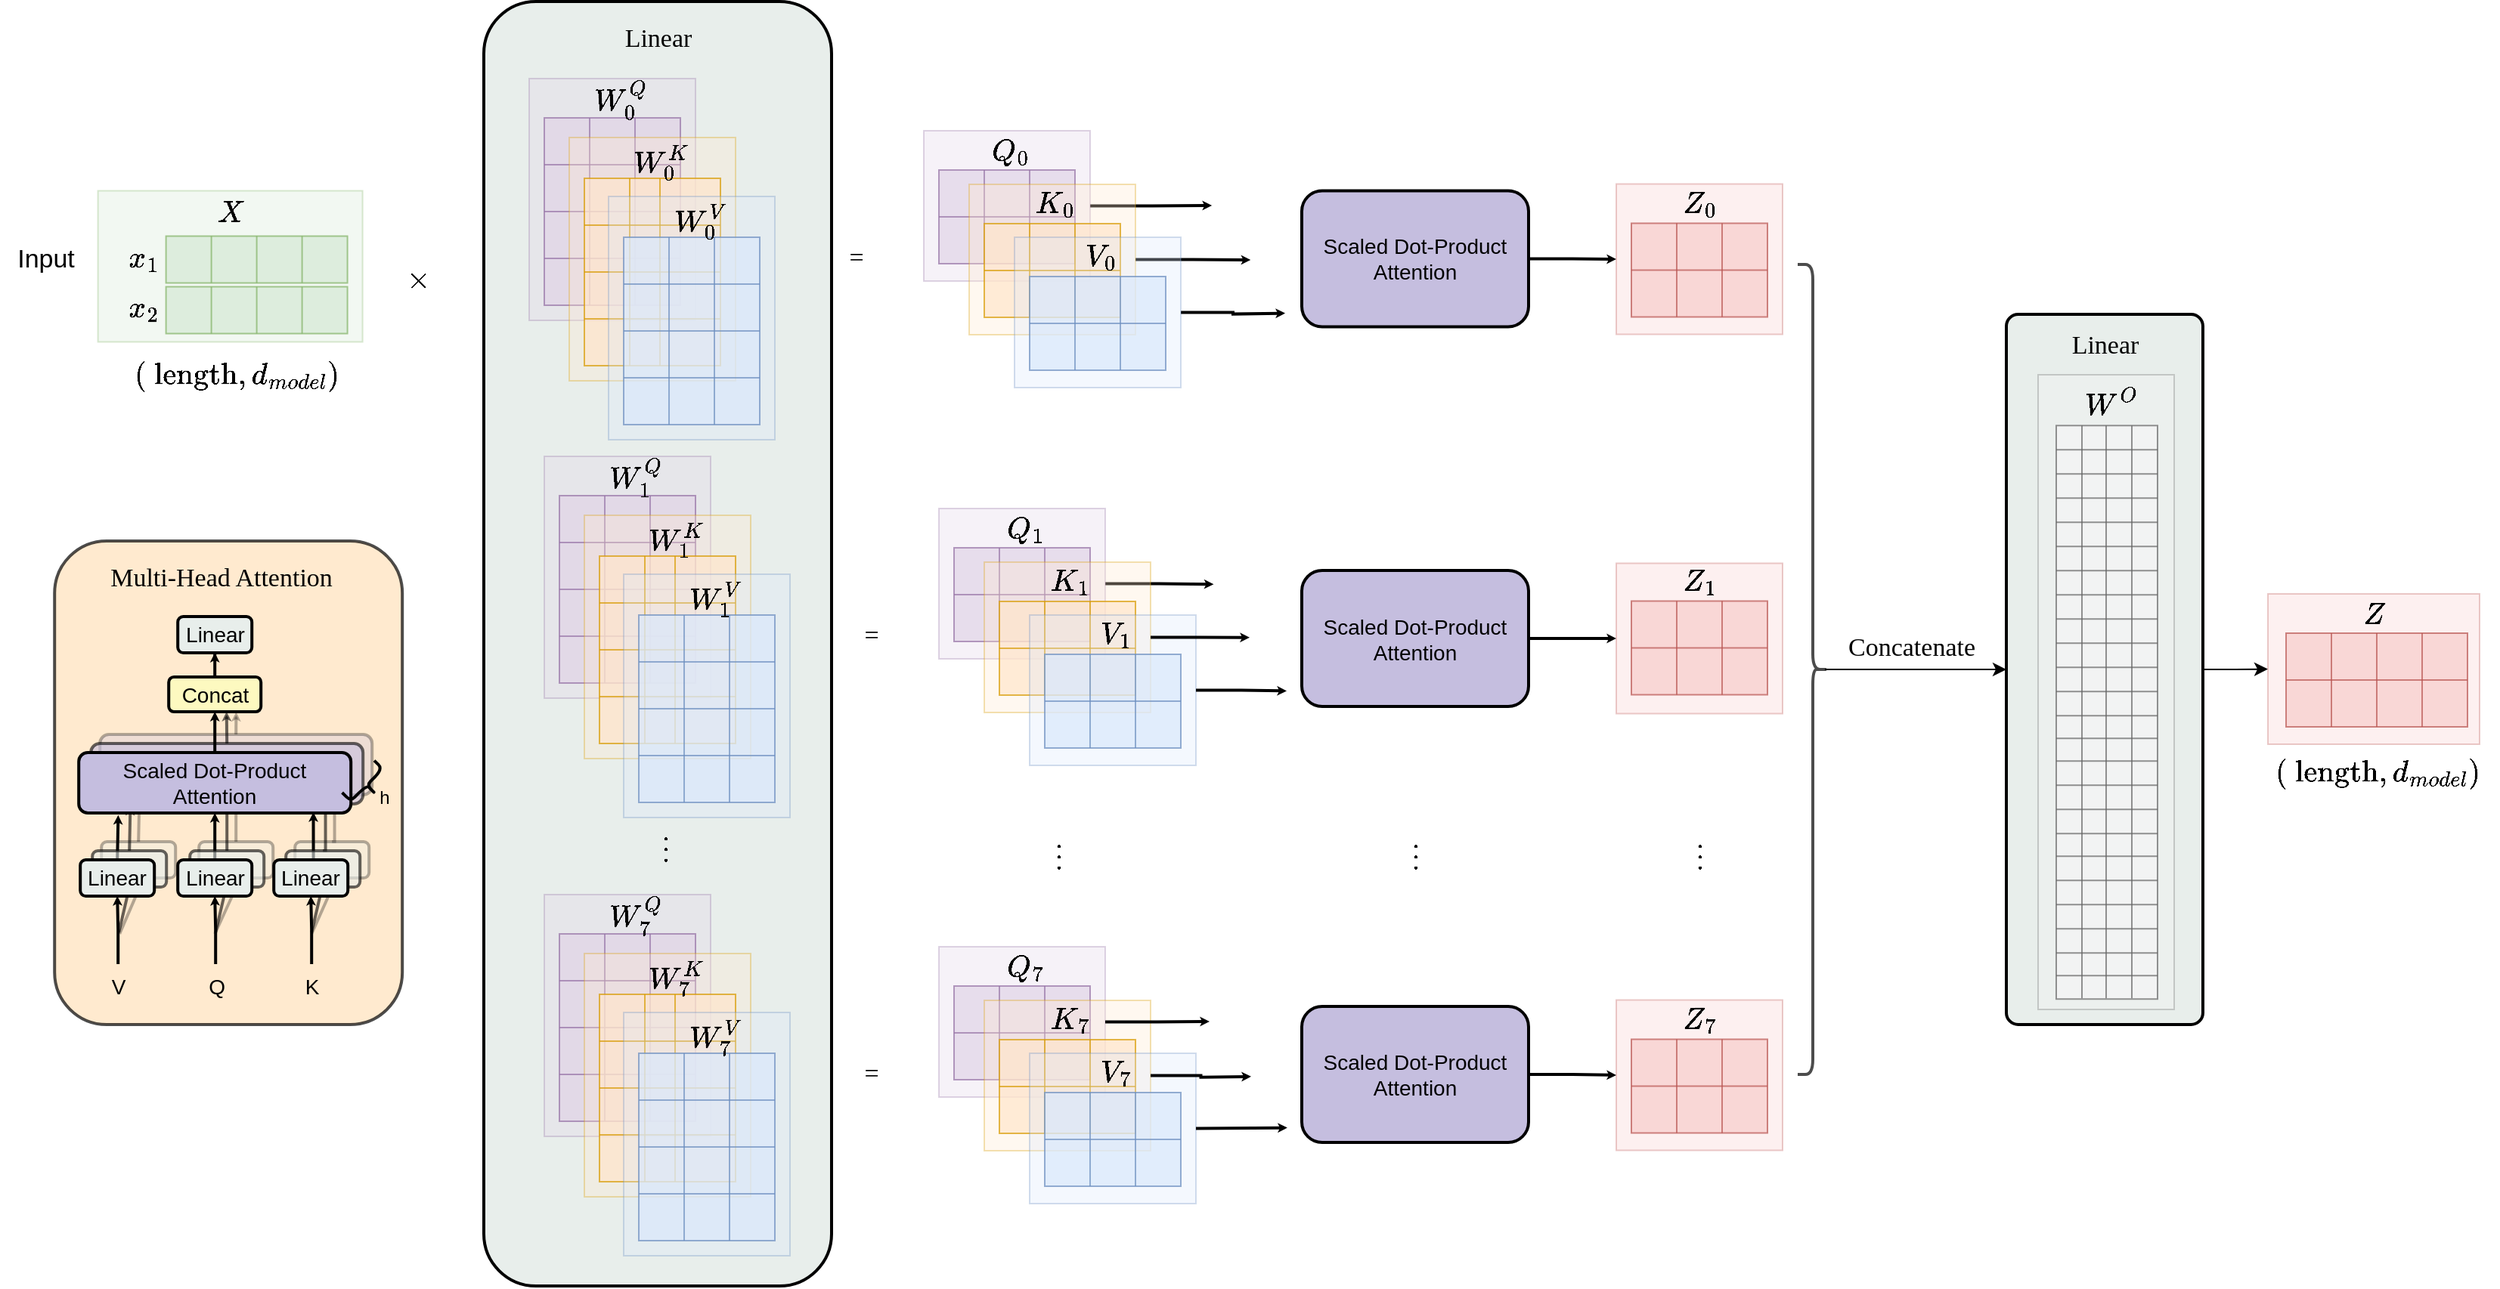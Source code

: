 <mxfile version="20.6.2" type="device"><diagram id="TnZ_FsF52Q2n5yf1xeyL" name="第 1 页"><mxGraphModel dx="2163" dy="1286" grid="1" gridSize="10" guides="1" tooltips="1" connect="1" arrows="1" fold="1" page="0" pageScale="1" pageWidth="827" pageHeight="1169" math="1" shadow="0"><root><mxCell id="0"/><mxCell id="1" parent="0"/><mxCell id="6qzgt0g0tme6-lQX_vKf-6" style="edgeStyle=orthogonalEdgeStyle;rounded=0;orthogonalLoop=1;jettySize=auto;html=1;exitX=1;exitY=0.5;exitDx=0;exitDy=0;entryX=0;entryY=0.5;entryDx=0;entryDy=0;fontFamily=Times New Roman;fontSize=17;" edge="1" parent="1" source="6qzgt0g0tme6-lQX_vKf-3" target="BHks0PNbcKk77eaPQezH-889"><mxGeometry relative="1" as="geometry"/></mxCell><mxCell id="6qzgt0g0tme6-lQX_vKf-3" value="&lt;font style=&quot;font-size: 14px;&quot;&gt;&lt;br&gt;&lt;/font&gt;" style="rounded=1;whiteSpace=wrap;html=1;fillColor=#E8EEEB;strokeColor=#000000;strokeWidth=2;arcSize=6;" vertex="1" parent="1"><mxGeometry x="1407" y="227" width="130" height="470" as="geometry"/></mxCell><mxCell id="6qzgt0g0tme6-lQX_vKf-1" value="&lt;font style=&quot;font-size: 14px;&quot;&gt;&lt;br&gt;&lt;/font&gt;" style="rounded=1;whiteSpace=wrap;html=1;fillColor=#E8EEEB;strokeColor=#000000;strokeWidth=2;" vertex="1" parent="1"><mxGeometry x="400" y="20" width="230" height="850" as="geometry"/></mxCell><mxCell id="BHks0PNbcKk77eaPQezH-582" style="edgeStyle=orthogonalEdgeStyle;rounded=0;orthogonalLoop=1;jettySize=auto;html=1;exitX=1;exitY=0.5;exitDx=0;exitDy=0;entryX=0.015;entryY=0.468;entryDx=0;entryDy=0;entryPerimeter=0;strokeWidth=2;fontFamily=Times New Roman;fontSize=17;endSize=0;sourcePerimeterSpacing=0;targetPerimeterSpacing=0;" parent="1" source="BHks0PNbcKk77eaPQezH-412" edge="1"><mxGeometry relative="1" as="geometry"><mxPoint x="882.735" y="405.6" as="targetPoint"/></mxGeometry></mxCell><mxCell id="BHks0PNbcKk77eaPQezH-581" style="edgeStyle=orthogonalEdgeStyle;rounded=0;orthogonalLoop=1;jettySize=auto;html=1;exitX=1;exitY=0.5;exitDx=0;exitDy=0;entryX=-0.009;entryY=0.11;entryDx=0;entryDy=0;entryPerimeter=0;strokeWidth=2;fontFamily=Times New Roman;fontSize=17;endSize=0;sourcePerimeterSpacing=0;targetPerimeterSpacing=0;" parent="1" source="BHks0PNbcKk77eaPQezH-161" edge="1"><mxGeometry relative="1" as="geometry"><mxPoint x="881.559" y="155" as="targetPoint"/></mxGeometry></mxCell><mxCell id="BHks0PNbcKk77eaPQezH-577" style="edgeStyle=orthogonalEdgeStyle;rounded=0;orthogonalLoop=1;jettySize=auto;html=1;exitX=1;exitY=0.5;exitDx=0;exitDy=0;strokeWidth=2;fontFamily=Times New Roman;fontSize=17;endSize=0;sourcePerimeterSpacing=0;targetPerimeterSpacing=0;entryX=0.003;entryY=0.11;entryDx=0;entryDy=0;entryPerimeter=0;" parent="1" source="BHks0PNbcKk77eaPQezH-173" edge="1"><mxGeometry relative="1" as="geometry"><mxPoint x="907.147" y="191" as="targetPoint"/></mxGeometry></mxCell><mxCell id="BHks0PNbcKk77eaPQezH-94" value="" style="rounded=1;whiteSpace=wrap;html=1;fillColor=#FFE2BB;strokeColor=#000000;strokeWidth=2;opacity=70;" parent="1" vertex="1"><mxGeometry x="116.1" y="377" width="230" height="320" as="geometry"/></mxCell><mxCell id="BHks0PNbcKk77eaPQezH-84" value="" style="endArrow=classic;html=1;rounded=0;strokeWidth=2;fontSize=14;endSize=0;sourcePerimeterSpacing=0;targetPerimeterSpacing=0;opacity=30;entryX=0.5;entryY=1;entryDx=0;entryDy=0;" parent="1" edge="1"><mxGeometry width="50" height="50" relative="1" as="geometry"><mxPoint x="159.1" y="637" as="sourcePoint"/><mxPoint x="174.6" y="601" as="targetPoint"/></mxGeometry></mxCell><mxCell id="BHks0PNbcKk77eaPQezH-85" value="" style="endArrow=classic;html=1;rounded=0;strokeWidth=2;fontSize=14;endSize=0;sourcePerimeterSpacing=0;targetPerimeterSpacing=0;opacity=30;entryX=0.5;entryY=1;entryDx=0;entryDy=0;" parent="1" edge="1"><mxGeometry width="50" height="50" relative="1" as="geometry"><mxPoint x="222.1" y="637" as="sourcePoint"/><mxPoint x="238.6" y="601" as="targetPoint"/></mxGeometry></mxCell><mxCell id="BHks0PNbcKk77eaPQezH-86" value="" style="endArrow=classic;html=1;rounded=0;strokeWidth=2;fontSize=14;endSize=0;sourcePerimeterSpacing=0;targetPerimeterSpacing=0;opacity=30;entryX=0.5;entryY=1;entryDx=0;entryDy=0;" parent="1" edge="1"><mxGeometry width="50" height="50" relative="1" as="geometry"><mxPoint x="286.1" y="637" as="sourcePoint"/><mxPoint x="302.1" y="601" as="targetPoint"/></mxGeometry></mxCell><mxCell id="BHks0PNbcKk77eaPQezH-91" style="edgeStyle=orthogonalEdgeStyle;rounded=0;orthogonalLoop=1;jettySize=auto;html=1;exitX=0.5;exitY=0;exitDx=0;exitDy=0;entryX=0.731;entryY=1.005;entryDx=0;entryDy=0;entryPerimeter=0;strokeWidth=2;fontSize=14;endSize=0;sourcePerimeterSpacing=0;targetPerimeterSpacing=0;opacity=30;" parent="1" source="BHks0PNbcKk77eaPQezH-67" target="BHks0PNbcKk77eaPQezH-87" edge="1"><mxGeometry relative="1" as="geometry"/></mxCell><mxCell id="BHks0PNbcKk77eaPQezH-67" value="&lt;font style=&quot;font-size: 14px;&quot;&gt;&lt;br&gt;&lt;/font&gt;" style="rounded=1;whiteSpace=wrap;html=1;fillColor=#C5BEDF;strokeColor=#000000;strokeWidth=2;opacity=30;" parent="1" vertex="1"><mxGeometry x="146.1" y="505" width="180" height="40" as="geometry"/></mxCell><mxCell id="BHks0PNbcKk77eaPQezH-68" style="edgeStyle=orthogonalEdgeStyle;rounded=0;orthogonalLoop=1;jettySize=auto;html=1;exitX=0.5;exitY=0;exitDx=0;exitDy=0;entryX=0.145;entryY=1.035;entryDx=0;entryDy=0;entryPerimeter=0;strokeWidth=2;endSize=0;opacity=30;" parent="1" source="BHks0PNbcKk77eaPQezH-69" target="BHks0PNbcKk77eaPQezH-67" edge="1"><mxGeometry relative="1" as="geometry"/></mxCell><mxCell id="BHks0PNbcKk77eaPQezH-69" value="&lt;font style=&quot;font-size: 14px;&quot;&gt;&lt;br&gt;&lt;/font&gt;" style="rounded=1;whiteSpace=wrap;html=1;fillColor=#E8EEEB;strokeColor=#000000;strokeWidth=2;opacity=30;" parent="1" vertex="1"><mxGeometry x="147.1" y="576" width="49" height="24" as="geometry"/></mxCell><mxCell id="BHks0PNbcKk77eaPQezH-70" style="edgeStyle=orthogonalEdgeStyle;rounded=0;orthogonalLoop=1;jettySize=auto;html=1;exitX=0.5;exitY=0;exitDx=0;exitDy=0;entryX=0.5;entryY=1;entryDx=0;entryDy=0;strokeWidth=2;endSize=0;opacity=30;" parent="1" source="BHks0PNbcKk77eaPQezH-71" target="BHks0PNbcKk77eaPQezH-67" edge="1"><mxGeometry relative="1" as="geometry"/></mxCell><mxCell id="BHks0PNbcKk77eaPQezH-71" value="&lt;font style=&quot;font-size: 14px;&quot;&gt;&lt;br&gt;&lt;/font&gt;" style="rounded=1;whiteSpace=wrap;html=1;fillColor=#E8EEEB;strokeColor=#000000;strokeWidth=2;opacity=30;" parent="1" vertex="1"><mxGeometry x="211.6" y="576" width="49" height="24" as="geometry"/></mxCell><mxCell id="BHks0PNbcKk77eaPQezH-72" style="edgeStyle=orthogonalEdgeStyle;rounded=0;orthogonalLoop=1;jettySize=auto;html=1;exitX=0.5;exitY=0;exitDx=0;exitDy=0;entryX=0.862;entryY=0.987;entryDx=0;entryDy=0;entryPerimeter=0;strokeWidth=2;endSize=0;opacity=30;" parent="1" source="BHks0PNbcKk77eaPQezH-73" target="BHks0PNbcKk77eaPQezH-67" edge="1"><mxGeometry relative="1" as="geometry"/></mxCell><mxCell id="BHks0PNbcKk77eaPQezH-73" value="&lt;font style=&quot;font-size: 14px;&quot;&gt;&lt;br&gt;&lt;/font&gt;" style="rounded=1;whiteSpace=wrap;html=1;fillColor=#E8EEEB;strokeColor=#000000;strokeWidth=2;opacity=30;" parent="1" vertex="1"><mxGeometry x="275.1" y="576" width="49" height="24" as="geometry"/></mxCell><mxCell id="BHks0PNbcKk77eaPQezH-81" value="" style="endArrow=classic;html=1;rounded=0;strokeWidth=2;fontSize=14;endSize=0;sourcePerimeterSpacing=0;targetPerimeterSpacing=0;opacity=60;entryX=0.5;entryY=1;entryDx=0;entryDy=0;" parent="1" target="BHks0PNbcKk77eaPQezH-45" edge="1"><mxGeometry width="50" height="50" relative="1" as="geometry"><mxPoint x="158.6" y="636" as="sourcePoint"/><mxPoint x="168.6" y="606" as="targetPoint"/></mxGeometry></mxCell><mxCell id="BHks0PNbcKk77eaPQezH-82" value="" style="endArrow=classic;html=1;rounded=0;strokeWidth=2;fontSize=14;endSize=0;sourcePerimeterSpacing=0;targetPerimeterSpacing=0;opacity=60;entryX=0.5;entryY=1;entryDx=0;entryDy=0;" parent="1" edge="1"><mxGeometry width="50" height="50" relative="1" as="geometry"><mxPoint x="222.6" y="636" as="sourcePoint"/><mxPoint x="229.6" y="606" as="targetPoint"/></mxGeometry></mxCell><mxCell id="BHks0PNbcKk77eaPQezH-83" value="" style="endArrow=classic;html=1;rounded=0;strokeWidth=2;fontSize=14;endSize=0;sourcePerimeterSpacing=0;targetPerimeterSpacing=0;opacity=60;entryX=0.5;entryY=1;entryDx=0;entryDy=0;" parent="1" edge="1"><mxGeometry width="50" height="50" relative="1" as="geometry"><mxPoint x="286.1" y="636" as="sourcePoint"/><mxPoint x="293.1" y="606" as="targetPoint"/></mxGeometry></mxCell><mxCell id="BHks0PNbcKk77eaPQezH-9" style="edgeStyle=orthogonalEdgeStyle;rounded=0;orthogonalLoop=1;jettySize=auto;html=1;exitX=0.5;exitY=0;exitDx=0;exitDy=0;entryX=0.145;entryY=1.035;entryDx=0;entryDy=0;entryPerimeter=0;strokeWidth=2;endSize=0;" parent="1" source="BHks0PNbcKk77eaPQezH-8" target="BHks0PNbcKk77eaPQezH-3" edge="1"><mxGeometry relative="1" as="geometry"/></mxCell><mxCell id="BHks0PNbcKk77eaPQezH-11" style="edgeStyle=orthogonalEdgeStyle;rounded=0;orthogonalLoop=1;jettySize=auto;html=1;exitX=0.5;exitY=0;exitDx=0;exitDy=0;entryX=0.5;entryY=1;entryDx=0;entryDy=0;strokeWidth=2;endSize=0;" parent="1" source="BHks0PNbcKk77eaPQezH-10" target="BHks0PNbcKk77eaPQezH-3" edge="1"><mxGeometry relative="1" as="geometry"/></mxCell><mxCell id="BHks0PNbcKk77eaPQezH-13" style="edgeStyle=orthogonalEdgeStyle;rounded=0;orthogonalLoop=1;jettySize=auto;html=1;exitX=0.5;exitY=0;exitDx=0;exitDy=0;entryX=0.862;entryY=0.987;entryDx=0;entryDy=0;entryPerimeter=0;strokeWidth=2;endSize=0;" parent="1" source="BHks0PNbcKk77eaPQezH-12" target="BHks0PNbcKk77eaPQezH-3" edge="1"><mxGeometry relative="1" as="geometry"/></mxCell><mxCell id="BHks0PNbcKk77eaPQezH-90" style="edgeStyle=orthogonalEdgeStyle;rounded=0;orthogonalLoop=1;jettySize=auto;html=1;exitX=0.5;exitY=0;exitDx=0;exitDy=0;entryX=0.627;entryY=0.997;entryDx=0;entryDy=0;entryPerimeter=0;strokeWidth=2;fontSize=14;endSize=0;sourcePerimeterSpacing=0;targetPerimeterSpacing=0;opacity=60;" parent="1" source="BHks0PNbcKk77eaPQezH-43" target="BHks0PNbcKk77eaPQezH-87" edge="1"><mxGeometry relative="1" as="geometry"/></mxCell><mxCell id="BHks0PNbcKk77eaPQezH-43" value="&lt;font style=&quot;font-size: 14px;&quot;&gt;&lt;br&gt;&lt;/font&gt;" style="rounded=1;whiteSpace=wrap;html=1;fillColor=#C5BEDF;strokeColor=#000000;strokeWidth=2;opacity=60;" parent="1" vertex="1"><mxGeometry x="140.1" y="511" width="180" height="40" as="geometry"/></mxCell><mxCell id="BHks0PNbcKk77eaPQezH-44" style="edgeStyle=orthogonalEdgeStyle;rounded=0;orthogonalLoop=1;jettySize=auto;html=1;exitX=0.5;exitY=0;exitDx=0;exitDy=0;entryX=0.145;entryY=1.035;entryDx=0;entryDy=0;entryPerimeter=0;strokeWidth=2;endSize=0;opacity=60;" parent="1" source="BHks0PNbcKk77eaPQezH-45" target="BHks0PNbcKk77eaPQezH-43" edge="1"><mxGeometry relative="1" as="geometry"/></mxCell><mxCell id="BHks0PNbcKk77eaPQezH-45" value="&lt;font style=&quot;font-size: 14px;&quot;&gt;&lt;br&gt;&lt;/font&gt;" style="rounded=1;whiteSpace=wrap;html=1;fillColor=#E8EEEB;strokeColor=#000000;strokeWidth=2;opacity=60;" parent="1" vertex="1"><mxGeometry x="141.1" y="582" width="49" height="24" as="geometry"/></mxCell><mxCell id="BHks0PNbcKk77eaPQezH-46" style="edgeStyle=orthogonalEdgeStyle;rounded=0;orthogonalLoop=1;jettySize=auto;html=1;exitX=0.5;exitY=0;exitDx=0;exitDy=0;entryX=0.5;entryY=1;entryDx=0;entryDy=0;strokeWidth=2;endSize=0;opacity=60;" parent="1" source="BHks0PNbcKk77eaPQezH-47" target="BHks0PNbcKk77eaPQezH-43" edge="1"><mxGeometry relative="1" as="geometry"/></mxCell><mxCell id="BHks0PNbcKk77eaPQezH-47" value="&lt;font style=&quot;font-size: 14px;&quot;&gt;&lt;br&gt;&lt;/font&gt;" style="rounded=1;whiteSpace=wrap;html=1;fillColor=#E8EEEB;strokeColor=#000000;strokeWidth=2;opacity=60;" parent="1" vertex="1"><mxGeometry x="205.6" y="582" width="49" height="24" as="geometry"/></mxCell><mxCell id="BHks0PNbcKk77eaPQezH-48" style="edgeStyle=orthogonalEdgeStyle;rounded=0;orthogonalLoop=1;jettySize=auto;html=1;exitX=0.5;exitY=0;exitDx=0;exitDy=0;entryX=0.862;entryY=0.987;entryDx=0;entryDy=0;entryPerimeter=0;strokeWidth=2;endSize=0;opacity=60;" parent="1" source="BHks0PNbcKk77eaPQezH-49" target="BHks0PNbcKk77eaPQezH-43" edge="1"><mxGeometry relative="1" as="geometry"/></mxCell><mxCell id="BHks0PNbcKk77eaPQezH-49" value="&lt;font style=&quot;font-size: 14px;&quot;&gt;&lt;br&gt;&lt;/font&gt;" style="rounded=1;whiteSpace=wrap;html=1;fillColor=#E8EEEB;strokeColor=#000000;strokeWidth=2;opacity=60;" parent="1" vertex="1"><mxGeometry x="269.1" y="582" width="49" height="24" as="geometry"/></mxCell><mxCell id="BHks0PNbcKk77eaPQezH-89" style="edgeStyle=orthogonalEdgeStyle;rounded=0;orthogonalLoop=1;jettySize=auto;html=1;exitX=0.5;exitY=0;exitDx=0;exitDy=0;entryX=0.5;entryY=1;entryDx=0;entryDy=0;strokeWidth=2;fontSize=14;endSize=0;sourcePerimeterSpacing=0;targetPerimeterSpacing=0;" parent="1" source="BHks0PNbcKk77eaPQezH-3" target="BHks0PNbcKk77eaPQezH-87" edge="1"><mxGeometry relative="1" as="geometry"/></mxCell><mxCell id="BHks0PNbcKk77eaPQezH-3" value="&lt;font style=&quot;font-size: 14px;&quot;&gt;Scaled Dot-Product&lt;br&gt;Attention&lt;br&gt;&lt;/font&gt;" style="rounded=1;whiteSpace=wrap;html=1;fillColor=#C5BEDF;strokeColor=#000000;strokeWidth=2;" parent="1" vertex="1"><mxGeometry x="132.1" y="517" width="180" height="40" as="geometry"/></mxCell><mxCell id="BHks0PNbcKk77eaPQezH-6" value="" style="shape=curlyBracket;whiteSpace=wrap;html=1;rounded=1;labelPosition=left;verticalLabelPosition=middle;align=right;verticalAlign=middle;strokeWidth=2;flipH=1;rotation=45;size=0.5;" parent="1" vertex="1"><mxGeometry x="314.56" y="523.54" width="16" height="30" as="geometry"/></mxCell><mxCell id="BHks0PNbcKk77eaPQezH-7" value="h" style="text;html=1;align=center;verticalAlign=middle;resizable=0;points=[];autosize=1;strokeColor=none;fillColor=none;" parent="1" vertex="1"><mxGeometry x="318.51" y="532.41" width="30" height="30" as="geometry"/></mxCell><mxCell id="BHks0PNbcKk77eaPQezH-8" value="&lt;font style=&quot;font-size: 14px;&quot;&gt;Linear&lt;br&gt;&lt;/font&gt;" style="rounded=1;whiteSpace=wrap;html=1;fillColor=#E8EEEB;strokeColor=#000000;strokeWidth=2;" parent="1" vertex="1"><mxGeometry x="133.1" y="588" width="49" height="24" as="geometry"/></mxCell><mxCell id="BHks0PNbcKk77eaPQezH-10" value="&lt;font style=&quot;font-size: 14px;&quot;&gt;Linear&lt;br&gt;&lt;/font&gt;" style="rounded=1;whiteSpace=wrap;html=1;fillColor=#E8EEEB;strokeColor=#000000;strokeWidth=2;" parent="1" vertex="1"><mxGeometry x="197.6" y="588" width="49" height="24" as="geometry"/></mxCell><mxCell id="BHks0PNbcKk77eaPQezH-12" value="&lt;font style=&quot;font-size: 14px;&quot;&gt;Linear&lt;br&gt;&lt;/font&gt;" style="rounded=1;whiteSpace=wrap;html=1;fillColor=#E8EEEB;strokeColor=#000000;strokeWidth=2;" parent="1" vertex="1"><mxGeometry x="261.1" y="588" width="49" height="24" as="geometry"/></mxCell><mxCell id="BHks0PNbcKk77eaPQezH-19" style="edgeStyle=orthogonalEdgeStyle;rounded=0;orthogonalLoop=1;jettySize=auto;html=1;entryX=0.5;entryY=1;entryDx=0;entryDy=0;strokeWidth=2;endSize=0;" parent="1" source="BHks0PNbcKk77eaPQezH-15" target="BHks0PNbcKk77eaPQezH-10" edge="1"><mxGeometry relative="1" as="geometry"/></mxCell><mxCell id="BHks0PNbcKk77eaPQezH-15" value="Q" style="text;html=1;align=center;verticalAlign=middle;resizable=0;points=[];autosize=1;strokeColor=none;fillColor=none;fontSize=14;" parent="1" vertex="1"><mxGeometry x="207.6" y="657" width="30" height="30" as="geometry"/></mxCell><mxCell id="BHks0PNbcKk77eaPQezH-20" style="edgeStyle=orthogonalEdgeStyle;rounded=0;orthogonalLoop=1;jettySize=auto;html=1;entryX=0.5;entryY=1;entryDx=0;entryDy=0;strokeWidth=2;endSize=0;" parent="1" source="BHks0PNbcKk77eaPQezH-16" target="BHks0PNbcKk77eaPQezH-12" edge="1"><mxGeometry relative="1" as="geometry"/></mxCell><mxCell id="BHks0PNbcKk77eaPQezH-16" value="K" style="text;html=1;align=center;verticalAlign=middle;resizable=0;points=[];autosize=1;strokeColor=none;fillColor=none;fontSize=14;" parent="1" vertex="1"><mxGeometry x="271.1" y="657" width="30" height="30" as="geometry"/></mxCell><mxCell id="BHks0PNbcKk77eaPQezH-18" style="edgeStyle=orthogonalEdgeStyle;rounded=0;orthogonalLoop=1;jettySize=auto;html=1;entryX=0.5;entryY=1;entryDx=0;entryDy=0;strokeWidth=2;endSize=0;" parent="1" source="BHks0PNbcKk77eaPQezH-17" target="BHks0PNbcKk77eaPQezH-8" edge="1"><mxGeometry relative="1" as="geometry"/></mxCell><mxCell id="BHks0PNbcKk77eaPQezH-17" value="V" style="text;html=1;align=center;verticalAlign=middle;resizable=0;points=[];autosize=1;strokeColor=none;fillColor=none;fontSize=14;" parent="1" vertex="1"><mxGeometry x="143.1" y="657" width="30" height="30" as="geometry"/></mxCell><mxCell id="BHks0PNbcKk77eaPQezH-92" style="edgeStyle=orthogonalEdgeStyle;rounded=0;orthogonalLoop=1;jettySize=auto;html=1;exitX=0.5;exitY=0;exitDx=0;exitDy=0;strokeWidth=2;fontSize=14;endSize=0;sourcePerimeterSpacing=0;targetPerimeterSpacing=0;" parent="1" source="BHks0PNbcKk77eaPQezH-87" target="BHks0PNbcKk77eaPQezH-88" edge="1"><mxGeometry relative="1" as="geometry"/></mxCell><mxCell id="BHks0PNbcKk77eaPQezH-87" value="&lt;font style=&quot;font-size: 14px;&quot;&gt;Concat&lt;br&gt;&lt;/font&gt;" style="rounded=1;whiteSpace=wrap;html=1;fillColor=#FDF9C0;strokeColor=#000000;strokeWidth=2;" parent="1" vertex="1"><mxGeometry x="191.6" y="467" width="61" height="23" as="geometry"/></mxCell><mxCell id="BHks0PNbcKk77eaPQezH-88" value="&lt;font style=&quot;font-size: 14px;&quot;&gt;Linear&lt;br&gt;&lt;/font&gt;" style="rounded=1;whiteSpace=wrap;html=1;fillColor=#E8EEEB;strokeColor=#000000;strokeWidth=2;" parent="1" vertex="1"><mxGeometry x="197.6" y="427" width="49" height="24" as="geometry"/></mxCell><mxCell id="BHks0PNbcKk77eaPQezH-93" value="&lt;font face=&quot;Times New Roman&quot; style=&quot;font-size: 17px;&quot;&gt;Multi-Head Attention&lt;/font&gt;" style="text;html=1;align=center;verticalAlign=middle;resizable=0;points=[];autosize=1;strokeColor=none;fillColor=none;fontSize=17;" parent="1" vertex="1"><mxGeometry x="141.1" y="387" width="170" height="30" as="geometry"/></mxCell><mxCell id="BHks0PNbcKk77eaPQezH-216" value="" style="rounded=0;whiteSpace=wrap;html=1;fontFamily=Helvetica;fontSize=17;opacity=30;fillColor=#d5e8d4;strokeColor=#82b366;" parent="1" vertex="1"><mxGeometry x="144.8" y="145.25" width="175" height="100" as="geometry"/></mxCell><mxCell id="BHks0PNbcKk77eaPQezH-217" value="" style="shape=table;html=1;whiteSpace=wrap;startSize=0;container=1;collapsible=0;childLayout=tableLayout;fontFamily=Helvetica;fontSize=17;opacity=70;fillColor=#d5e8d4;strokeColor=#82b366;" parent="1" vertex="1"><mxGeometry x="189.8" y="175.25" width="120" height="31" as="geometry"/></mxCell><mxCell id="BHks0PNbcKk77eaPQezH-218" value="" style="shape=tableRow;horizontal=0;startSize=0;swimlaneHead=0;swimlaneBody=0;top=0;left=0;bottom=0;right=0;collapsible=0;dropTarget=0;fillColor=none;points=[[0,0.5],[1,0.5]];portConstraint=eastwest;fontFamily=Helvetica;fontSize=17;opacity=70;" parent="BHks0PNbcKk77eaPQezH-217" vertex="1"><mxGeometry width="120" height="31" as="geometry"/></mxCell><mxCell id="BHks0PNbcKk77eaPQezH-219" value="" style="shape=partialRectangle;html=1;whiteSpace=wrap;connectable=0;fillColor=none;top=0;left=0;bottom=0;right=0;overflow=hidden;fontFamily=Helvetica;fontSize=17;opacity=70;" parent="BHks0PNbcKk77eaPQezH-218" vertex="1"><mxGeometry width="30" height="31" as="geometry"><mxRectangle width="30" height="31" as="alternateBounds"/></mxGeometry></mxCell><mxCell id="BHks0PNbcKk77eaPQezH-220" value="" style="shape=partialRectangle;html=1;whiteSpace=wrap;connectable=0;fillColor=none;top=0;left=0;bottom=0;right=0;overflow=hidden;fontFamily=Helvetica;fontSize=17;opacity=70;" parent="BHks0PNbcKk77eaPQezH-218" vertex="1"><mxGeometry x="30" width="30" height="31" as="geometry"><mxRectangle width="30" height="31" as="alternateBounds"/></mxGeometry></mxCell><mxCell id="BHks0PNbcKk77eaPQezH-221" value="" style="shape=partialRectangle;html=1;whiteSpace=wrap;connectable=0;fillColor=none;top=0;left=0;bottom=0;right=0;overflow=hidden;fontFamily=Helvetica;fontSize=17;opacity=70;" parent="BHks0PNbcKk77eaPQezH-218" vertex="1"><mxGeometry x="60" width="30" height="31" as="geometry"><mxRectangle width="30" height="31" as="alternateBounds"/></mxGeometry></mxCell><mxCell id="BHks0PNbcKk77eaPQezH-222" style="shape=partialRectangle;html=1;whiteSpace=wrap;connectable=0;fillColor=none;top=0;left=0;bottom=0;right=0;overflow=hidden;fontFamily=Helvetica;fontSize=17;opacity=70;" parent="BHks0PNbcKk77eaPQezH-218" vertex="1"><mxGeometry x="90" width="30" height="31" as="geometry"><mxRectangle width="30" height="31" as="alternateBounds"/></mxGeometry></mxCell><mxCell id="BHks0PNbcKk77eaPQezH-223" value="$$x_1$$" style="text;html=1;align=center;verticalAlign=middle;resizable=0;points=[];autosize=1;strokeColor=none;fillColor=none;fontSize=17;fontFamily=Helvetica;" parent="1" vertex="1"><mxGeometry x="129.8" y="175.75" width="90" height="30" as="geometry"/></mxCell><mxCell id="BHks0PNbcKk77eaPQezH-224" value="" style="shape=table;html=1;whiteSpace=wrap;startSize=0;container=1;collapsible=0;childLayout=tableLayout;fontFamily=Helvetica;fontSize=17;opacity=70;fillColor=#d5e8d4;strokeColor=#82b366;" parent="1" vertex="1"><mxGeometry x="189.8" y="208.75" width="120" height="31" as="geometry"/></mxCell><mxCell id="BHks0PNbcKk77eaPQezH-225" value="" style="shape=tableRow;horizontal=0;startSize=0;swimlaneHead=0;swimlaneBody=0;top=0;left=0;bottom=0;right=0;collapsible=0;dropTarget=0;fillColor=none;points=[[0,0.5],[1,0.5]];portConstraint=eastwest;fontFamily=Helvetica;fontSize=17;opacity=70;" parent="BHks0PNbcKk77eaPQezH-224" vertex="1"><mxGeometry width="120" height="31" as="geometry"/></mxCell><mxCell id="BHks0PNbcKk77eaPQezH-226" value="" style="shape=partialRectangle;html=1;whiteSpace=wrap;connectable=0;fillColor=none;top=0;left=0;bottom=0;right=0;overflow=hidden;fontFamily=Helvetica;fontSize=17;opacity=70;" parent="BHks0PNbcKk77eaPQezH-225" vertex="1"><mxGeometry width="30" height="31" as="geometry"><mxRectangle width="30" height="31" as="alternateBounds"/></mxGeometry></mxCell><mxCell id="BHks0PNbcKk77eaPQezH-227" value="" style="shape=partialRectangle;html=1;whiteSpace=wrap;connectable=0;fillColor=none;top=0;left=0;bottom=0;right=0;overflow=hidden;fontFamily=Helvetica;fontSize=17;opacity=70;" parent="BHks0PNbcKk77eaPQezH-225" vertex="1"><mxGeometry x="30" width="30" height="31" as="geometry"><mxRectangle width="30" height="31" as="alternateBounds"/></mxGeometry></mxCell><mxCell id="BHks0PNbcKk77eaPQezH-228" value="" style="shape=partialRectangle;html=1;whiteSpace=wrap;connectable=0;fillColor=none;top=0;left=0;bottom=0;right=0;overflow=hidden;fontFamily=Helvetica;fontSize=17;opacity=70;" parent="BHks0PNbcKk77eaPQezH-225" vertex="1"><mxGeometry x="60" width="30" height="31" as="geometry"><mxRectangle width="30" height="31" as="alternateBounds"/></mxGeometry></mxCell><mxCell id="BHks0PNbcKk77eaPQezH-229" style="shape=partialRectangle;html=1;whiteSpace=wrap;connectable=0;fillColor=none;top=0;left=0;bottom=0;right=0;overflow=hidden;fontFamily=Helvetica;fontSize=17;opacity=70;" parent="BHks0PNbcKk77eaPQezH-225" vertex="1"><mxGeometry x="90" width="30" height="31" as="geometry"><mxRectangle width="30" height="31" as="alternateBounds"/></mxGeometry></mxCell><mxCell id="BHks0PNbcKk77eaPQezH-230" value="$$x_2$$" style="text;html=1;align=center;verticalAlign=middle;resizable=0;points=[];autosize=1;strokeColor=none;fillColor=none;fontSize=17;fontFamily=Helvetica;" parent="1" vertex="1"><mxGeometry x="129.8" y="209.25" width="90" height="30" as="geometry"/></mxCell><mxCell id="BHks0PNbcKk77eaPQezH-231" value="$$X$$" style="text;html=1;align=center;verticalAlign=middle;resizable=0;points=[];autosize=1;strokeColor=none;fillColor=none;fontSize=17;fontFamily=Helvetica;" parent="1" vertex="1"><mxGeometry x="197.3" y="145.75" width="70" height="30" as="geometry"/></mxCell><mxCell id="BHks0PNbcKk77eaPQezH-232" value="Input" style="text;html=1;align=center;verticalAlign=middle;resizable=0;points=[];autosize=1;strokeColor=none;fillColor=none;fontSize=17;fontFamily=Helvetica;" parent="1" vertex="1"><mxGeometry x="80.3" y="176.25" width="60" height="30" as="geometry"/></mxCell><mxCell id="BHks0PNbcKk77eaPQezH-332" value="$$\times$$" style="text;html=1;align=center;verticalAlign=middle;resizable=0;points=[];autosize=1;strokeColor=none;fillColor=none;fontSize=17;fontFamily=Helvetica;" parent="1" vertex="1"><mxGeometry x="300.8" y="190" width="110" height="30" as="geometry"/></mxCell><mxCell id="BHks0PNbcKk77eaPQezH-562" value="$$\vdots$$" style="text;html=1;align=center;verticalAlign=middle;resizable=0;points=[];autosize=1;strokeColor=none;fillColor=none;fontSize=17;fontFamily=Times New Roman;" parent="1" vertex="1"><mxGeometry x="470" y="565" width="100" height="30" as="geometry"/></mxCell><mxCell id="BHks0PNbcKk77eaPQezH-563" value="$$\vdots$$" style="text;html=1;align=center;verticalAlign=middle;resizable=0;points=[];autosize=1;strokeColor=none;fillColor=none;fontSize=17;fontFamily=Times New Roman;" parent="1" vertex="1"><mxGeometry x="730" y="570" width="100" height="30" as="geometry"/></mxCell><mxCell id="BHks0PNbcKk77eaPQezH-564" value="$$\vdots$$" style="text;html=1;align=center;verticalAlign=middle;resizable=0;points=[];autosize=1;strokeColor=none;fillColor=none;fontSize=17;fontFamily=Times New Roman;" parent="1" vertex="1"><mxGeometry x="1154" y="570" width="100" height="30" as="geometry"/></mxCell><mxCell id="BHks0PNbcKk77eaPQezH-337" value="" style="group" parent="1" vertex="1" connectable="0"><mxGeometry x="440" y="320" width="172.5" height="240" as="geometry"/></mxCell><mxCell id="BHks0PNbcKk77eaPQezH-338" value="" style="group" parent="BHks0PNbcKk77eaPQezH-337" vertex="1" connectable="0"><mxGeometry width="120" height="161" as="geometry"/></mxCell><mxCell id="BHks0PNbcKk77eaPQezH-339" value="" style="rounded=0;whiteSpace=wrap;html=1;fontFamily=Helvetica;fontSize=17;opacity=30;fillColor=#e1d5e7;strokeColor=#9673a6;" parent="BHks0PNbcKk77eaPQezH-338" vertex="1"><mxGeometry y="1" width="110" height="160" as="geometry"/></mxCell><mxCell id="BHks0PNbcKk77eaPQezH-340" value="" style="shape=table;html=1;whiteSpace=wrap;startSize=0;container=1;collapsible=0;childLayout=tableLayout;fontFamily=Helvetica;fontSize=17;opacity=70;fillColor=#e1d5e7;strokeColor=#9673a6;" parent="BHks0PNbcKk77eaPQezH-338" vertex="1"><mxGeometry x="10" y="27" width="90" height="124" as="geometry"/></mxCell><mxCell id="BHks0PNbcKk77eaPQezH-341" value="" style="shape=tableRow;horizontal=0;startSize=0;swimlaneHead=0;swimlaneBody=0;top=0;left=0;bottom=0;right=0;collapsible=0;dropTarget=0;fillColor=none;points=[[0,0.5],[1,0.5]];portConstraint=eastwest;fontFamily=Helvetica;fontSize=17;opacity=70;" parent="BHks0PNbcKk77eaPQezH-340" vertex="1"><mxGeometry width="90" height="31" as="geometry"/></mxCell><mxCell id="BHks0PNbcKk77eaPQezH-342" value="" style="shape=partialRectangle;html=1;whiteSpace=wrap;connectable=0;fillColor=none;top=0;left=0;bottom=0;right=0;overflow=hidden;fontFamily=Helvetica;fontSize=17;opacity=70;" parent="BHks0PNbcKk77eaPQezH-341" vertex="1"><mxGeometry width="30" height="31" as="geometry"><mxRectangle width="30" height="31" as="alternateBounds"/></mxGeometry></mxCell><mxCell id="BHks0PNbcKk77eaPQezH-343" value="" style="shape=partialRectangle;html=1;whiteSpace=wrap;connectable=0;fillColor=none;top=0;left=0;bottom=0;right=0;overflow=hidden;fontFamily=Helvetica;fontSize=17;opacity=70;" parent="BHks0PNbcKk77eaPQezH-341" vertex="1"><mxGeometry x="30" width="30" height="31" as="geometry"><mxRectangle width="30" height="31" as="alternateBounds"/></mxGeometry></mxCell><mxCell id="BHks0PNbcKk77eaPQezH-344" value="" style="shape=partialRectangle;html=1;whiteSpace=wrap;connectable=0;fillColor=none;top=0;left=0;bottom=0;right=0;overflow=hidden;fontFamily=Helvetica;fontSize=17;opacity=70;" parent="BHks0PNbcKk77eaPQezH-341" vertex="1"><mxGeometry x="60" width="30" height="31" as="geometry"><mxRectangle width="30" height="31" as="alternateBounds"/></mxGeometry></mxCell><mxCell id="BHks0PNbcKk77eaPQezH-345" style="shape=tableRow;horizontal=0;startSize=0;swimlaneHead=0;swimlaneBody=0;top=0;left=0;bottom=0;right=0;collapsible=0;dropTarget=0;fillColor=none;points=[[0,0.5],[1,0.5]];portConstraint=eastwest;fontFamily=Helvetica;fontSize=17;opacity=70;" parent="BHks0PNbcKk77eaPQezH-340" vertex="1"><mxGeometry y="31" width="90" height="31" as="geometry"/></mxCell><mxCell id="BHks0PNbcKk77eaPQezH-346" style="shape=partialRectangle;html=1;whiteSpace=wrap;connectable=0;fillColor=none;top=0;left=0;bottom=0;right=0;overflow=hidden;fontFamily=Helvetica;fontSize=17;opacity=70;" parent="BHks0PNbcKk77eaPQezH-345" vertex="1"><mxGeometry width="30" height="31" as="geometry"><mxRectangle width="30" height="31" as="alternateBounds"/></mxGeometry></mxCell><mxCell id="BHks0PNbcKk77eaPQezH-347" style="shape=partialRectangle;html=1;whiteSpace=wrap;connectable=0;fillColor=none;top=0;left=0;bottom=0;right=0;overflow=hidden;fontFamily=Helvetica;fontSize=17;opacity=70;" parent="BHks0PNbcKk77eaPQezH-345" vertex="1"><mxGeometry x="30" width="30" height="31" as="geometry"><mxRectangle width="30" height="31" as="alternateBounds"/></mxGeometry></mxCell><mxCell id="BHks0PNbcKk77eaPQezH-348" style="shape=partialRectangle;html=1;whiteSpace=wrap;connectable=0;fillColor=none;top=0;left=0;bottom=0;right=0;overflow=hidden;fontFamily=Helvetica;fontSize=17;opacity=70;" parent="BHks0PNbcKk77eaPQezH-345" vertex="1"><mxGeometry x="60" width="30" height="31" as="geometry"><mxRectangle width="30" height="31" as="alternateBounds"/></mxGeometry></mxCell><mxCell id="BHks0PNbcKk77eaPQezH-349" style="shape=tableRow;horizontal=0;startSize=0;swimlaneHead=0;swimlaneBody=0;top=0;left=0;bottom=0;right=0;collapsible=0;dropTarget=0;fillColor=none;points=[[0,0.5],[1,0.5]];portConstraint=eastwest;fontFamily=Helvetica;fontSize=17;opacity=70;" parent="BHks0PNbcKk77eaPQezH-340" vertex="1"><mxGeometry y="62" width="90" height="31" as="geometry"/></mxCell><mxCell id="BHks0PNbcKk77eaPQezH-350" style="shape=partialRectangle;html=1;whiteSpace=wrap;connectable=0;fillColor=none;top=0;left=0;bottom=0;right=0;overflow=hidden;fontFamily=Helvetica;fontSize=17;opacity=70;" parent="BHks0PNbcKk77eaPQezH-349" vertex="1"><mxGeometry width="30" height="31" as="geometry"><mxRectangle width="30" height="31" as="alternateBounds"/></mxGeometry></mxCell><mxCell id="BHks0PNbcKk77eaPQezH-351" style="shape=partialRectangle;html=1;whiteSpace=wrap;connectable=0;fillColor=none;top=0;left=0;bottom=0;right=0;overflow=hidden;fontFamily=Helvetica;fontSize=17;opacity=70;" parent="BHks0PNbcKk77eaPQezH-349" vertex="1"><mxGeometry x="30" width="30" height="31" as="geometry"><mxRectangle width="30" height="31" as="alternateBounds"/></mxGeometry></mxCell><mxCell id="BHks0PNbcKk77eaPQezH-352" style="shape=partialRectangle;html=1;whiteSpace=wrap;connectable=0;fillColor=none;top=0;left=0;bottom=0;right=0;overflow=hidden;fontFamily=Helvetica;fontSize=17;opacity=70;" parent="BHks0PNbcKk77eaPQezH-349" vertex="1"><mxGeometry x="60" width="30" height="31" as="geometry"><mxRectangle width="30" height="31" as="alternateBounds"/></mxGeometry></mxCell><mxCell id="BHks0PNbcKk77eaPQezH-353" style="shape=tableRow;horizontal=0;startSize=0;swimlaneHead=0;swimlaneBody=0;top=0;left=0;bottom=0;right=0;collapsible=0;dropTarget=0;fillColor=none;points=[[0,0.5],[1,0.5]];portConstraint=eastwest;fontFamily=Helvetica;fontSize=17;opacity=70;" parent="BHks0PNbcKk77eaPQezH-340" vertex="1"><mxGeometry y="93" width="90" height="31" as="geometry"/></mxCell><mxCell id="BHks0PNbcKk77eaPQezH-354" style="shape=partialRectangle;html=1;whiteSpace=wrap;connectable=0;fillColor=none;top=0;left=0;bottom=0;right=0;overflow=hidden;fontFamily=Helvetica;fontSize=17;opacity=70;" parent="BHks0PNbcKk77eaPQezH-353" vertex="1"><mxGeometry width="30" height="31" as="geometry"><mxRectangle width="30" height="31" as="alternateBounds"/></mxGeometry></mxCell><mxCell id="BHks0PNbcKk77eaPQezH-355" style="shape=partialRectangle;html=1;whiteSpace=wrap;connectable=0;fillColor=none;top=0;left=0;bottom=0;right=0;overflow=hidden;fontFamily=Helvetica;fontSize=17;opacity=70;" parent="BHks0PNbcKk77eaPQezH-353" vertex="1"><mxGeometry x="30" width="30" height="31" as="geometry"><mxRectangle width="30" height="31" as="alternateBounds"/></mxGeometry></mxCell><mxCell id="BHks0PNbcKk77eaPQezH-356" style="shape=partialRectangle;html=1;whiteSpace=wrap;connectable=0;fillColor=none;top=0;left=0;bottom=0;right=0;overflow=hidden;fontFamily=Helvetica;fontSize=17;opacity=70;" parent="BHks0PNbcKk77eaPQezH-353" vertex="1"><mxGeometry x="60" width="30" height="31" as="geometry"><mxRectangle width="30" height="31" as="alternateBounds"/></mxGeometry></mxCell><mxCell id="BHks0PNbcKk77eaPQezH-357" value="$$W_1^Q$$" style="text;html=1;align=center;verticalAlign=middle;resizable=0;points=[];autosize=1;strokeColor=none;fillColor=none;fontSize=17;fontFamily=Helvetica;" parent="BHks0PNbcKk77eaPQezH-338" vertex="1"><mxGeometry width="120" height="30" as="geometry"/></mxCell><mxCell id="BHks0PNbcKk77eaPQezH-358" value="" style="group" parent="BHks0PNbcKk77eaPQezH-337" vertex="1" connectable="0"><mxGeometry x="26.5" y="40" width="120" height="161" as="geometry"/></mxCell><mxCell id="BHks0PNbcKk77eaPQezH-359" value="" style="rounded=0;whiteSpace=wrap;html=1;fontFamily=Helvetica;fontSize=17;opacity=30;fillColor=#ffe6cc;strokeColor=#d79b00;" parent="BHks0PNbcKk77eaPQezH-358" vertex="1"><mxGeometry width="110" height="161" as="geometry"/></mxCell><mxCell id="BHks0PNbcKk77eaPQezH-360" value="" style="shape=table;html=1;whiteSpace=wrap;startSize=0;container=1;collapsible=0;childLayout=tableLayout;fontFamily=Helvetica;fontSize=17;opacity=70;fillColor=#ffe6cc;strokeColor=#d79b00;" parent="BHks0PNbcKk77eaPQezH-358" vertex="1"><mxGeometry x="10" y="27" width="90" height="124" as="geometry"/></mxCell><mxCell id="BHks0PNbcKk77eaPQezH-361" value="" style="shape=tableRow;horizontal=0;startSize=0;swimlaneHead=0;swimlaneBody=0;top=0;left=0;bottom=0;right=0;collapsible=0;dropTarget=0;fillColor=none;points=[[0,0.5],[1,0.5]];portConstraint=eastwest;fontFamily=Helvetica;fontSize=17;opacity=70;" parent="BHks0PNbcKk77eaPQezH-360" vertex="1"><mxGeometry width="90" height="31" as="geometry"/></mxCell><mxCell id="BHks0PNbcKk77eaPQezH-362" value="" style="shape=partialRectangle;html=1;whiteSpace=wrap;connectable=0;fillColor=none;top=0;left=0;bottom=0;right=0;overflow=hidden;fontFamily=Helvetica;fontSize=17;opacity=70;" parent="BHks0PNbcKk77eaPQezH-361" vertex="1"><mxGeometry width="30" height="31" as="geometry"><mxRectangle width="30" height="31" as="alternateBounds"/></mxGeometry></mxCell><mxCell id="BHks0PNbcKk77eaPQezH-363" value="" style="shape=partialRectangle;html=1;whiteSpace=wrap;connectable=0;fillColor=none;top=0;left=0;bottom=0;right=0;overflow=hidden;fontFamily=Helvetica;fontSize=17;opacity=70;" parent="BHks0PNbcKk77eaPQezH-361" vertex="1"><mxGeometry x="30" width="20" height="31" as="geometry"><mxRectangle width="20" height="31" as="alternateBounds"/></mxGeometry></mxCell><mxCell id="BHks0PNbcKk77eaPQezH-364" value="" style="shape=partialRectangle;html=1;whiteSpace=wrap;connectable=0;fillColor=none;top=0;left=0;bottom=0;right=0;overflow=hidden;fontFamily=Helvetica;fontSize=17;opacity=70;" parent="BHks0PNbcKk77eaPQezH-361" vertex="1"><mxGeometry x="50" width="40" height="31" as="geometry"><mxRectangle width="40" height="31" as="alternateBounds"/></mxGeometry></mxCell><mxCell id="BHks0PNbcKk77eaPQezH-365" style="shape=tableRow;horizontal=0;startSize=0;swimlaneHead=0;swimlaneBody=0;top=0;left=0;bottom=0;right=0;collapsible=0;dropTarget=0;fillColor=none;points=[[0,0.5],[1,0.5]];portConstraint=eastwest;fontFamily=Helvetica;fontSize=17;opacity=70;" parent="BHks0PNbcKk77eaPQezH-360" vertex="1"><mxGeometry y="31" width="90" height="31" as="geometry"/></mxCell><mxCell id="BHks0PNbcKk77eaPQezH-366" style="shape=partialRectangle;html=1;whiteSpace=wrap;connectable=0;fillColor=none;top=0;left=0;bottom=0;right=0;overflow=hidden;fontFamily=Helvetica;fontSize=17;opacity=70;" parent="BHks0PNbcKk77eaPQezH-365" vertex="1"><mxGeometry width="30" height="31" as="geometry"><mxRectangle width="30" height="31" as="alternateBounds"/></mxGeometry></mxCell><mxCell id="BHks0PNbcKk77eaPQezH-367" style="shape=partialRectangle;html=1;whiteSpace=wrap;connectable=0;fillColor=none;top=0;left=0;bottom=0;right=0;overflow=hidden;fontFamily=Helvetica;fontSize=17;opacity=70;" parent="BHks0PNbcKk77eaPQezH-365" vertex="1"><mxGeometry x="30" width="20" height="31" as="geometry"><mxRectangle width="20" height="31" as="alternateBounds"/></mxGeometry></mxCell><mxCell id="BHks0PNbcKk77eaPQezH-368" style="shape=partialRectangle;html=1;whiteSpace=wrap;connectable=0;fillColor=none;top=0;left=0;bottom=0;right=0;overflow=hidden;fontFamily=Helvetica;fontSize=17;opacity=70;" parent="BHks0PNbcKk77eaPQezH-365" vertex="1"><mxGeometry x="50" width="40" height="31" as="geometry"><mxRectangle width="40" height="31" as="alternateBounds"/></mxGeometry></mxCell><mxCell id="BHks0PNbcKk77eaPQezH-369" style="shape=tableRow;horizontal=0;startSize=0;swimlaneHead=0;swimlaneBody=0;top=0;left=0;bottom=0;right=0;collapsible=0;dropTarget=0;fillColor=none;points=[[0,0.5],[1,0.5]];portConstraint=eastwest;fontFamily=Helvetica;fontSize=17;opacity=70;" parent="BHks0PNbcKk77eaPQezH-360" vertex="1"><mxGeometry y="62" width="90" height="31" as="geometry"/></mxCell><mxCell id="BHks0PNbcKk77eaPQezH-370" style="shape=partialRectangle;html=1;whiteSpace=wrap;connectable=0;fillColor=none;top=0;left=0;bottom=0;right=0;overflow=hidden;fontFamily=Helvetica;fontSize=17;opacity=70;" parent="BHks0PNbcKk77eaPQezH-369" vertex="1"><mxGeometry width="30" height="31" as="geometry"><mxRectangle width="30" height="31" as="alternateBounds"/></mxGeometry></mxCell><mxCell id="BHks0PNbcKk77eaPQezH-371" style="shape=partialRectangle;html=1;whiteSpace=wrap;connectable=0;fillColor=none;top=0;left=0;bottom=0;right=0;overflow=hidden;fontFamily=Helvetica;fontSize=17;opacity=70;" parent="BHks0PNbcKk77eaPQezH-369" vertex="1"><mxGeometry x="30" width="20" height="31" as="geometry"><mxRectangle width="20" height="31" as="alternateBounds"/></mxGeometry></mxCell><mxCell id="BHks0PNbcKk77eaPQezH-372" style="shape=partialRectangle;html=1;whiteSpace=wrap;connectable=0;fillColor=none;top=0;left=0;bottom=0;right=0;overflow=hidden;fontFamily=Helvetica;fontSize=17;opacity=70;" parent="BHks0PNbcKk77eaPQezH-369" vertex="1"><mxGeometry x="50" width="40" height="31" as="geometry"><mxRectangle width="40" height="31" as="alternateBounds"/></mxGeometry></mxCell><mxCell id="BHks0PNbcKk77eaPQezH-373" style="shape=tableRow;horizontal=0;startSize=0;swimlaneHead=0;swimlaneBody=0;top=0;left=0;bottom=0;right=0;collapsible=0;dropTarget=0;fillColor=none;points=[[0,0.5],[1,0.5]];portConstraint=eastwest;fontFamily=Helvetica;fontSize=17;opacity=70;" parent="BHks0PNbcKk77eaPQezH-360" vertex="1"><mxGeometry y="93" width="90" height="31" as="geometry"/></mxCell><mxCell id="BHks0PNbcKk77eaPQezH-374" style="shape=partialRectangle;html=1;whiteSpace=wrap;connectable=0;fillColor=none;top=0;left=0;bottom=0;right=0;overflow=hidden;fontFamily=Helvetica;fontSize=17;opacity=70;" parent="BHks0PNbcKk77eaPQezH-373" vertex="1"><mxGeometry width="30" height="31" as="geometry"><mxRectangle width="30" height="31" as="alternateBounds"/></mxGeometry></mxCell><mxCell id="BHks0PNbcKk77eaPQezH-375" style="shape=partialRectangle;html=1;whiteSpace=wrap;connectable=0;fillColor=none;top=0;left=0;bottom=0;right=0;overflow=hidden;fontFamily=Helvetica;fontSize=17;opacity=70;" parent="BHks0PNbcKk77eaPQezH-373" vertex="1"><mxGeometry x="30" width="20" height="31" as="geometry"><mxRectangle width="20" height="31" as="alternateBounds"/></mxGeometry></mxCell><mxCell id="BHks0PNbcKk77eaPQezH-376" style="shape=partialRectangle;html=1;whiteSpace=wrap;connectable=0;fillColor=none;top=0;left=0;bottom=0;right=0;overflow=hidden;fontFamily=Helvetica;fontSize=17;opacity=70;" parent="BHks0PNbcKk77eaPQezH-373" vertex="1"><mxGeometry x="50" width="40" height="31" as="geometry"><mxRectangle width="40" height="31" as="alternateBounds"/></mxGeometry></mxCell><mxCell id="BHks0PNbcKk77eaPQezH-377" value="$$W_1^K$$" style="text;html=1;align=center;verticalAlign=middle;resizable=0;points=[];autosize=1;strokeColor=none;fillColor=none;fontSize=17;fontFamily=Helvetica;" parent="BHks0PNbcKk77eaPQezH-358" vertex="1"><mxGeometry y="1" width="120" height="30" as="geometry"/></mxCell><mxCell id="BHks0PNbcKk77eaPQezH-378" value="" style="group" parent="BHks0PNbcKk77eaPQezH-337" vertex="1" connectable="0"><mxGeometry x="52.5" y="79" width="120" height="161" as="geometry"/></mxCell><mxCell id="BHks0PNbcKk77eaPQezH-379" value="" style="rounded=0;whiteSpace=wrap;html=1;fontFamily=Helvetica;fontSize=17;opacity=30;fillColor=#dae8fc;strokeColor=#6c8ebf;" parent="BHks0PNbcKk77eaPQezH-378" vertex="1"><mxGeometry width="110" height="161" as="geometry"/></mxCell><mxCell id="BHks0PNbcKk77eaPQezH-380" value="" style="shape=table;html=1;whiteSpace=wrap;startSize=0;container=1;collapsible=0;childLayout=tableLayout;fontFamily=Helvetica;fontSize=17;opacity=70;fillColor=#dae8fc;strokeColor=#6c8ebf;" parent="BHks0PNbcKk77eaPQezH-378" vertex="1"><mxGeometry x="10" y="27" width="90" height="124" as="geometry"/></mxCell><mxCell id="BHks0PNbcKk77eaPQezH-381" value="" style="shape=tableRow;horizontal=0;startSize=0;swimlaneHead=0;swimlaneBody=0;top=0;left=0;bottom=0;right=0;collapsible=0;dropTarget=0;fillColor=none;points=[[0,0.5],[1,0.5]];portConstraint=eastwest;fontFamily=Helvetica;fontSize=17;opacity=70;" parent="BHks0PNbcKk77eaPQezH-380" vertex="1"><mxGeometry width="90" height="31" as="geometry"/></mxCell><mxCell id="BHks0PNbcKk77eaPQezH-382" value="" style="shape=partialRectangle;html=1;whiteSpace=wrap;connectable=0;fillColor=none;top=0;left=0;bottom=0;right=0;overflow=hidden;fontFamily=Helvetica;fontSize=17;opacity=70;" parent="BHks0PNbcKk77eaPQezH-381" vertex="1"><mxGeometry width="30" height="31" as="geometry"><mxRectangle width="30" height="31" as="alternateBounds"/></mxGeometry></mxCell><mxCell id="BHks0PNbcKk77eaPQezH-383" value="" style="shape=partialRectangle;html=1;whiteSpace=wrap;connectable=0;fillColor=none;top=0;left=0;bottom=0;right=0;overflow=hidden;fontFamily=Helvetica;fontSize=17;opacity=70;" parent="BHks0PNbcKk77eaPQezH-381" vertex="1"><mxGeometry x="30" width="30" height="31" as="geometry"><mxRectangle width="30" height="31" as="alternateBounds"/></mxGeometry></mxCell><mxCell id="BHks0PNbcKk77eaPQezH-384" value="" style="shape=partialRectangle;html=1;whiteSpace=wrap;connectable=0;fillColor=none;top=0;left=0;bottom=0;right=0;overflow=hidden;fontFamily=Helvetica;fontSize=17;opacity=70;" parent="BHks0PNbcKk77eaPQezH-381" vertex="1"><mxGeometry x="60" width="30" height="31" as="geometry"><mxRectangle width="30" height="31" as="alternateBounds"/></mxGeometry></mxCell><mxCell id="BHks0PNbcKk77eaPQezH-385" style="shape=tableRow;horizontal=0;startSize=0;swimlaneHead=0;swimlaneBody=0;top=0;left=0;bottom=0;right=0;collapsible=0;dropTarget=0;fillColor=none;points=[[0,0.5],[1,0.5]];portConstraint=eastwest;fontFamily=Helvetica;fontSize=17;opacity=70;" parent="BHks0PNbcKk77eaPQezH-380" vertex="1"><mxGeometry y="31" width="90" height="31" as="geometry"/></mxCell><mxCell id="BHks0PNbcKk77eaPQezH-386" style="shape=partialRectangle;html=1;whiteSpace=wrap;connectable=0;fillColor=none;top=0;left=0;bottom=0;right=0;overflow=hidden;fontFamily=Helvetica;fontSize=17;opacity=70;" parent="BHks0PNbcKk77eaPQezH-385" vertex="1"><mxGeometry width="30" height="31" as="geometry"><mxRectangle width="30" height="31" as="alternateBounds"/></mxGeometry></mxCell><mxCell id="BHks0PNbcKk77eaPQezH-387" style="shape=partialRectangle;html=1;whiteSpace=wrap;connectable=0;fillColor=none;top=0;left=0;bottom=0;right=0;overflow=hidden;fontFamily=Helvetica;fontSize=17;opacity=70;" parent="BHks0PNbcKk77eaPQezH-385" vertex="1"><mxGeometry x="30" width="30" height="31" as="geometry"><mxRectangle width="30" height="31" as="alternateBounds"/></mxGeometry></mxCell><mxCell id="BHks0PNbcKk77eaPQezH-388" style="shape=partialRectangle;html=1;whiteSpace=wrap;connectable=0;fillColor=none;top=0;left=0;bottom=0;right=0;overflow=hidden;fontFamily=Helvetica;fontSize=17;opacity=70;" parent="BHks0PNbcKk77eaPQezH-385" vertex="1"><mxGeometry x="60" width="30" height="31" as="geometry"><mxRectangle width="30" height="31" as="alternateBounds"/></mxGeometry></mxCell><mxCell id="BHks0PNbcKk77eaPQezH-389" style="shape=tableRow;horizontal=0;startSize=0;swimlaneHead=0;swimlaneBody=0;top=0;left=0;bottom=0;right=0;collapsible=0;dropTarget=0;fillColor=none;points=[[0,0.5],[1,0.5]];portConstraint=eastwest;fontFamily=Helvetica;fontSize=17;opacity=70;" parent="BHks0PNbcKk77eaPQezH-380" vertex="1"><mxGeometry y="62" width="90" height="31" as="geometry"/></mxCell><mxCell id="BHks0PNbcKk77eaPQezH-390" style="shape=partialRectangle;html=1;whiteSpace=wrap;connectable=0;fillColor=none;top=0;left=0;bottom=0;right=0;overflow=hidden;fontFamily=Helvetica;fontSize=17;opacity=70;" parent="BHks0PNbcKk77eaPQezH-389" vertex="1"><mxGeometry width="30" height="31" as="geometry"><mxRectangle width="30" height="31" as="alternateBounds"/></mxGeometry></mxCell><mxCell id="BHks0PNbcKk77eaPQezH-391" style="shape=partialRectangle;html=1;whiteSpace=wrap;connectable=0;fillColor=none;top=0;left=0;bottom=0;right=0;overflow=hidden;fontFamily=Helvetica;fontSize=17;opacity=70;" parent="BHks0PNbcKk77eaPQezH-389" vertex="1"><mxGeometry x="30" width="30" height="31" as="geometry"><mxRectangle width="30" height="31" as="alternateBounds"/></mxGeometry></mxCell><mxCell id="BHks0PNbcKk77eaPQezH-392" style="shape=partialRectangle;html=1;whiteSpace=wrap;connectable=0;fillColor=none;top=0;left=0;bottom=0;right=0;overflow=hidden;fontFamily=Helvetica;fontSize=17;opacity=70;" parent="BHks0PNbcKk77eaPQezH-389" vertex="1"><mxGeometry x="60" width="30" height="31" as="geometry"><mxRectangle width="30" height="31" as="alternateBounds"/></mxGeometry></mxCell><mxCell id="BHks0PNbcKk77eaPQezH-393" style="shape=tableRow;horizontal=0;startSize=0;swimlaneHead=0;swimlaneBody=0;top=0;left=0;bottom=0;right=0;collapsible=0;dropTarget=0;fillColor=none;points=[[0,0.5],[1,0.5]];portConstraint=eastwest;fontFamily=Helvetica;fontSize=17;opacity=70;" parent="BHks0PNbcKk77eaPQezH-380" vertex="1"><mxGeometry y="93" width="90" height="31" as="geometry"/></mxCell><mxCell id="BHks0PNbcKk77eaPQezH-394" style="shape=partialRectangle;html=1;whiteSpace=wrap;connectable=0;fillColor=none;top=0;left=0;bottom=0;right=0;overflow=hidden;fontFamily=Helvetica;fontSize=17;opacity=70;" parent="BHks0PNbcKk77eaPQezH-393" vertex="1"><mxGeometry width="30" height="31" as="geometry"><mxRectangle width="30" height="31" as="alternateBounds"/></mxGeometry></mxCell><mxCell id="BHks0PNbcKk77eaPQezH-395" style="shape=partialRectangle;html=1;whiteSpace=wrap;connectable=0;fillColor=none;top=0;left=0;bottom=0;right=0;overflow=hidden;fontFamily=Helvetica;fontSize=17;opacity=70;" parent="BHks0PNbcKk77eaPQezH-393" vertex="1"><mxGeometry x="30" width="30" height="31" as="geometry"><mxRectangle width="30" height="31" as="alternateBounds"/></mxGeometry></mxCell><mxCell id="BHks0PNbcKk77eaPQezH-396" style="shape=partialRectangle;html=1;whiteSpace=wrap;connectable=0;fillColor=none;top=0;left=0;bottom=0;right=0;overflow=hidden;fontFamily=Helvetica;fontSize=17;opacity=70;" parent="BHks0PNbcKk77eaPQezH-393" vertex="1"><mxGeometry x="60" width="30" height="31" as="geometry"><mxRectangle width="30" height="31" as="alternateBounds"/></mxGeometry></mxCell><mxCell id="BHks0PNbcKk77eaPQezH-397" value="$$W_1^V$$" style="text;html=1;align=center;verticalAlign=middle;resizable=0;points=[];autosize=1;strokeColor=none;fillColor=none;fontSize=17;fontFamily=Helvetica;" parent="BHks0PNbcKk77eaPQezH-378" vertex="1"><mxGeometry y="1" width="120" height="30" as="geometry"/></mxCell><mxCell id="BHks0PNbcKk77eaPQezH-398" value="" style="group" parent="1" vertex="1" connectable="0"><mxGeometry x="1149" y="389.75" width="110" height="100.5" as="geometry"/></mxCell><mxCell id="BHks0PNbcKk77eaPQezH-399" value="" style="rounded=0;whiteSpace=wrap;html=1;fontFamily=Helvetica;fontSize=17;opacity=30;fillColor=#f8cecc;strokeColor=#b85450;" parent="BHks0PNbcKk77eaPQezH-398" vertex="1"><mxGeometry y="2" width="110" height="99.5" as="geometry"/></mxCell><mxCell id="BHks0PNbcKk77eaPQezH-400" value="" style="shape=table;html=1;whiteSpace=wrap;startSize=0;container=1;collapsible=0;childLayout=tableLayout;fontFamily=Helvetica;fontSize=17;opacity=70;fillColor=#f8cecc;strokeColor=#b85450;" parent="BHks0PNbcKk77eaPQezH-398" vertex="1"><mxGeometry x="10" y="27" width="90" height="62" as="geometry"/></mxCell><mxCell id="BHks0PNbcKk77eaPQezH-401" value="" style="shape=tableRow;horizontal=0;startSize=0;swimlaneHead=0;swimlaneBody=0;top=0;left=0;bottom=0;right=0;collapsible=0;dropTarget=0;fillColor=none;points=[[0,0.5],[1,0.5]];portConstraint=eastwest;fontFamily=Helvetica;fontSize=17;opacity=70;" parent="BHks0PNbcKk77eaPQezH-400" vertex="1"><mxGeometry width="90" height="31" as="geometry"/></mxCell><mxCell id="BHks0PNbcKk77eaPQezH-402" value="" style="shape=partialRectangle;html=1;whiteSpace=wrap;connectable=0;fillColor=none;top=0;left=0;bottom=0;right=0;overflow=hidden;fontFamily=Helvetica;fontSize=17;opacity=70;" parent="BHks0PNbcKk77eaPQezH-401" vertex="1"><mxGeometry width="30" height="31" as="geometry"><mxRectangle width="30" height="31" as="alternateBounds"/></mxGeometry></mxCell><mxCell id="BHks0PNbcKk77eaPQezH-403" value="" style="shape=partialRectangle;html=1;whiteSpace=wrap;connectable=0;fillColor=none;top=0;left=0;bottom=0;right=0;overflow=hidden;fontFamily=Helvetica;fontSize=17;opacity=70;" parent="BHks0PNbcKk77eaPQezH-401" vertex="1"><mxGeometry x="30" width="30" height="31" as="geometry"><mxRectangle width="30" height="31" as="alternateBounds"/></mxGeometry></mxCell><mxCell id="BHks0PNbcKk77eaPQezH-404" value="" style="shape=partialRectangle;html=1;whiteSpace=wrap;connectable=0;fillColor=none;top=0;left=0;bottom=0;right=0;overflow=hidden;fontFamily=Helvetica;fontSize=17;opacity=70;" parent="BHks0PNbcKk77eaPQezH-401" vertex="1"><mxGeometry x="60" width="30" height="31" as="geometry"><mxRectangle width="30" height="31" as="alternateBounds"/></mxGeometry></mxCell><mxCell id="BHks0PNbcKk77eaPQezH-405" style="shape=tableRow;horizontal=0;startSize=0;swimlaneHead=0;swimlaneBody=0;top=0;left=0;bottom=0;right=0;collapsible=0;dropTarget=0;fillColor=none;points=[[0,0.5],[1,0.5]];portConstraint=eastwest;fontFamily=Helvetica;fontSize=17;opacity=70;" parent="BHks0PNbcKk77eaPQezH-400" vertex="1"><mxGeometry y="31" width="90" height="31" as="geometry"/></mxCell><mxCell id="BHks0PNbcKk77eaPQezH-406" style="shape=partialRectangle;html=1;whiteSpace=wrap;connectable=0;fillColor=none;top=0;left=0;bottom=0;right=0;overflow=hidden;fontFamily=Helvetica;fontSize=17;opacity=70;" parent="BHks0PNbcKk77eaPQezH-405" vertex="1"><mxGeometry width="30" height="31" as="geometry"><mxRectangle width="30" height="31" as="alternateBounds"/></mxGeometry></mxCell><mxCell id="BHks0PNbcKk77eaPQezH-407" style="shape=partialRectangle;html=1;whiteSpace=wrap;connectable=0;fillColor=none;top=0;left=0;bottom=0;right=0;overflow=hidden;fontFamily=Helvetica;fontSize=17;opacity=70;" parent="BHks0PNbcKk77eaPQezH-405" vertex="1"><mxGeometry x="30" width="30" height="31" as="geometry"><mxRectangle width="30" height="31" as="alternateBounds"/></mxGeometry></mxCell><mxCell id="BHks0PNbcKk77eaPQezH-408" style="shape=partialRectangle;html=1;whiteSpace=wrap;connectable=0;fillColor=none;top=0;left=0;bottom=0;right=0;overflow=hidden;fontFamily=Helvetica;fontSize=17;opacity=70;" parent="BHks0PNbcKk77eaPQezH-405" vertex="1"><mxGeometry x="60" width="30" height="31" as="geometry"><mxRectangle width="30" height="31" as="alternateBounds"/></mxGeometry></mxCell><mxCell id="BHks0PNbcKk77eaPQezH-409" value="$$Z_1$$" style="text;html=1;align=center;verticalAlign=middle;resizable=0;points=[];autosize=1;strokeColor=none;fillColor=none;fontSize=17;fontFamily=Helvetica;" parent="BHks0PNbcKk77eaPQezH-398" vertex="1"><mxGeometry x="10" width="90" height="30" as="geometry"/></mxCell><mxCell id="BHks0PNbcKk77eaPQezH-410" value="" style="group" parent="1" vertex="1" connectable="0"><mxGeometry x="701" y="354.5" width="170" height="171" as="geometry"/></mxCell><mxCell id="BHks0PNbcKk77eaPQezH-411" value="" style="group" parent="BHks0PNbcKk77eaPQezH-410" vertex="1" connectable="0"><mxGeometry width="110" height="100.5" as="geometry"/></mxCell><mxCell id="BHks0PNbcKk77eaPQezH-412" value="" style="rounded=0;whiteSpace=wrap;html=1;fontFamily=Helvetica;fontSize=17;opacity=30;fillColor=#e1d5e7;strokeColor=#9673a6;" parent="BHks0PNbcKk77eaPQezH-411" vertex="1"><mxGeometry y="1" width="110" height="99.5" as="geometry"/></mxCell><mxCell id="BHks0PNbcKk77eaPQezH-413" value="" style="shape=table;html=1;whiteSpace=wrap;startSize=0;container=1;collapsible=0;childLayout=tableLayout;fontFamily=Helvetica;fontSize=17;opacity=70;fillColor=#e1d5e7;strokeColor=#9673a6;" parent="BHks0PNbcKk77eaPQezH-411" vertex="1"><mxGeometry x="10" y="27" width="90" height="62" as="geometry"/></mxCell><mxCell id="BHks0PNbcKk77eaPQezH-414" value="" style="shape=tableRow;horizontal=0;startSize=0;swimlaneHead=0;swimlaneBody=0;top=0;left=0;bottom=0;right=0;collapsible=0;dropTarget=0;fillColor=none;points=[[0,0.5],[1,0.5]];portConstraint=eastwest;fontFamily=Helvetica;fontSize=17;opacity=70;" parent="BHks0PNbcKk77eaPQezH-413" vertex="1"><mxGeometry width="90" height="31" as="geometry"/></mxCell><mxCell id="BHks0PNbcKk77eaPQezH-415" value="" style="shape=partialRectangle;html=1;whiteSpace=wrap;connectable=0;fillColor=none;top=0;left=0;bottom=0;right=0;overflow=hidden;fontFamily=Helvetica;fontSize=17;opacity=70;" parent="BHks0PNbcKk77eaPQezH-414" vertex="1"><mxGeometry width="30" height="31" as="geometry"><mxRectangle width="30" height="31" as="alternateBounds"/></mxGeometry></mxCell><mxCell id="BHks0PNbcKk77eaPQezH-416" value="" style="shape=partialRectangle;html=1;whiteSpace=wrap;connectable=0;fillColor=none;top=0;left=0;bottom=0;right=0;overflow=hidden;fontFamily=Helvetica;fontSize=17;opacity=70;" parent="BHks0PNbcKk77eaPQezH-414" vertex="1"><mxGeometry x="30" width="30" height="31" as="geometry"><mxRectangle width="30" height="31" as="alternateBounds"/></mxGeometry></mxCell><mxCell id="BHks0PNbcKk77eaPQezH-417" value="" style="shape=partialRectangle;html=1;whiteSpace=wrap;connectable=0;fillColor=none;top=0;left=0;bottom=0;right=0;overflow=hidden;fontFamily=Helvetica;fontSize=17;opacity=70;" parent="BHks0PNbcKk77eaPQezH-414" vertex="1"><mxGeometry x="60" width="30" height="31" as="geometry"><mxRectangle width="30" height="31" as="alternateBounds"/></mxGeometry></mxCell><mxCell id="BHks0PNbcKk77eaPQezH-418" style="shape=tableRow;horizontal=0;startSize=0;swimlaneHead=0;swimlaneBody=0;top=0;left=0;bottom=0;right=0;collapsible=0;dropTarget=0;fillColor=none;points=[[0,0.5],[1,0.5]];portConstraint=eastwest;fontFamily=Helvetica;fontSize=17;opacity=70;" parent="BHks0PNbcKk77eaPQezH-413" vertex="1"><mxGeometry y="31" width="90" height="31" as="geometry"/></mxCell><mxCell id="BHks0PNbcKk77eaPQezH-419" style="shape=partialRectangle;html=1;whiteSpace=wrap;connectable=0;fillColor=none;top=0;left=0;bottom=0;right=0;overflow=hidden;fontFamily=Helvetica;fontSize=17;opacity=70;" parent="BHks0PNbcKk77eaPQezH-418" vertex="1"><mxGeometry width="30" height="31" as="geometry"><mxRectangle width="30" height="31" as="alternateBounds"/></mxGeometry></mxCell><mxCell id="BHks0PNbcKk77eaPQezH-420" style="shape=partialRectangle;html=1;whiteSpace=wrap;connectable=0;fillColor=none;top=0;left=0;bottom=0;right=0;overflow=hidden;fontFamily=Helvetica;fontSize=17;opacity=70;" parent="BHks0PNbcKk77eaPQezH-418" vertex="1"><mxGeometry x="30" width="30" height="31" as="geometry"><mxRectangle width="30" height="31" as="alternateBounds"/></mxGeometry></mxCell><mxCell id="BHks0PNbcKk77eaPQezH-421" style="shape=partialRectangle;html=1;whiteSpace=wrap;connectable=0;fillColor=none;top=0;left=0;bottom=0;right=0;overflow=hidden;fontFamily=Helvetica;fontSize=17;opacity=70;" parent="BHks0PNbcKk77eaPQezH-418" vertex="1"><mxGeometry x="60" width="30" height="31" as="geometry"><mxRectangle width="30" height="31" as="alternateBounds"/></mxGeometry></mxCell><mxCell id="BHks0PNbcKk77eaPQezH-422" value="$$Q_1$$" style="text;html=1;align=center;verticalAlign=middle;resizable=0;points=[];autosize=1;strokeColor=none;fillColor=none;fontSize=17;fontFamily=Helvetica;" parent="BHks0PNbcKk77eaPQezH-411" vertex="1"><mxGeometry x="12" width="90" height="30" as="geometry"/></mxCell><mxCell id="BHks0PNbcKk77eaPQezH-423" value="" style="group" parent="BHks0PNbcKk77eaPQezH-410" vertex="1" connectable="0"><mxGeometry x="30" y="35.5" width="110" height="100.5" as="geometry"/></mxCell><mxCell id="BHks0PNbcKk77eaPQezH-424" value="" style="rounded=0;whiteSpace=wrap;html=1;fontFamily=Helvetica;fontSize=17;opacity=30;fillColor=#ffe6cc;strokeColor=#d79b00;" parent="BHks0PNbcKk77eaPQezH-423" vertex="1"><mxGeometry y="1" width="110" height="99.5" as="geometry"/></mxCell><mxCell id="BHks0PNbcKk77eaPQezH-425" value="" style="shape=table;html=1;whiteSpace=wrap;startSize=0;container=1;collapsible=0;childLayout=tableLayout;fontFamily=Helvetica;fontSize=17;opacity=70;fillColor=#ffe6cc;strokeColor=#d79b00;" parent="BHks0PNbcKk77eaPQezH-423" vertex="1"><mxGeometry x="10" y="27" width="90" height="62" as="geometry"/></mxCell><mxCell id="BHks0PNbcKk77eaPQezH-426" value="" style="shape=tableRow;horizontal=0;startSize=0;swimlaneHead=0;swimlaneBody=0;top=0;left=0;bottom=0;right=0;collapsible=0;dropTarget=0;fillColor=none;points=[[0,0.5],[1,0.5]];portConstraint=eastwest;fontFamily=Helvetica;fontSize=17;opacity=70;" parent="BHks0PNbcKk77eaPQezH-425" vertex="1"><mxGeometry width="90" height="31" as="geometry"/></mxCell><mxCell id="BHks0PNbcKk77eaPQezH-427" value="" style="shape=partialRectangle;html=1;whiteSpace=wrap;connectable=0;fillColor=none;top=0;left=0;bottom=0;right=0;overflow=hidden;fontFamily=Helvetica;fontSize=17;opacity=70;" parent="BHks0PNbcKk77eaPQezH-426" vertex="1"><mxGeometry width="30" height="31" as="geometry"><mxRectangle width="30" height="31" as="alternateBounds"/></mxGeometry></mxCell><mxCell id="BHks0PNbcKk77eaPQezH-428" value="" style="shape=partialRectangle;html=1;whiteSpace=wrap;connectable=0;fillColor=none;top=0;left=0;bottom=0;right=0;overflow=hidden;fontFamily=Helvetica;fontSize=17;opacity=70;" parent="BHks0PNbcKk77eaPQezH-426" vertex="1"><mxGeometry x="30" width="30" height="31" as="geometry"><mxRectangle width="30" height="31" as="alternateBounds"/></mxGeometry></mxCell><mxCell id="BHks0PNbcKk77eaPQezH-429" value="" style="shape=partialRectangle;html=1;whiteSpace=wrap;connectable=0;fillColor=none;top=0;left=0;bottom=0;right=0;overflow=hidden;fontFamily=Helvetica;fontSize=17;opacity=70;" parent="BHks0PNbcKk77eaPQezH-426" vertex="1"><mxGeometry x="60" width="30" height="31" as="geometry"><mxRectangle width="30" height="31" as="alternateBounds"/></mxGeometry></mxCell><mxCell id="BHks0PNbcKk77eaPQezH-430" style="shape=tableRow;horizontal=0;startSize=0;swimlaneHead=0;swimlaneBody=0;top=0;left=0;bottom=0;right=0;collapsible=0;dropTarget=0;fillColor=none;points=[[0,0.5],[1,0.5]];portConstraint=eastwest;fontFamily=Helvetica;fontSize=17;opacity=70;" parent="BHks0PNbcKk77eaPQezH-425" vertex="1"><mxGeometry y="31" width="90" height="31" as="geometry"/></mxCell><mxCell id="BHks0PNbcKk77eaPQezH-431" style="shape=partialRectangle;html=1;whiteSpace=wrap;connectable=0;fillColor=none;top=0;left=0;bottom=0;right=0;overflow=hidden;fontFamily=Helvetica;fontSize=17;opacity=70;" parent="BHks0PNbcKk77eaPQezH-430" vertex="1"><mxGeometry width="30" height="31" as="geometry"><mxRectangle width="30" height="31" as="alternateBounds"/></mxGeometry></mxCell><mxCell id="BHks0PNbcKk77eaPQezH-432" style="shape=partialRectangle;html=1;whiteSpace=wrap;connectable=0;fillColor=none;top=0;left=0;bottom=0;right=0;overflow=hidden;fontFamily=Helvetica;fontSize=17;opacity=70;" parent="BHks0PNbcKk77eaPQezH-430" vertex="1"><mxGeometry x="30" width="30" height="31" as="geometry"><mxRectangle width="30" height="31" as="alternateBounds"/></mxGeometry></mxCell><mxCell id="BHks0PNbcKk77eaPQezH-433" style="shape=partialRectangle;html=1;whiteSpace=wrap;connectable=0;fillColor=none;top=0;left=0;bottom=0;right=0;overflow=hidden;fontFamily=Helvetica;fontSize=17;opacity=70;" parent="BHks0PNbcKk77eaPQezH-430" vertex="1"><mxGeometry x="60" width="30" height="31" as="geometry"><mxRectangle width="30" height="31" as="alternateBounds"/></mxGeometry></mxCell><mxCell id="BHks0PNbcKk77eaPQezH-434" value="$$K_1$$" style="text;html=1;align=center;verticalAlign=middle;resizable=0;points=[];autosize=1;strokeColor=none;fillColor=none;fontSize=17;fontFamily=Helvetica;" parent="BHks0PNbcKk77eaPQezH-423" vertex="1"><mxGeometry x="12" width="90" height="30" as="geometry"/></mxCell><mxCell id="BHks0PNbcKk77eaPQezH-435" value="" style="group" parent="BHks0PNbcKk77eaPQezH-410" vertex="1" connectable="0"><mxGeometry x="60" y="70.5" width="110" height="100.5" as="geometry"/></mxCell><mxCell id="BHks0PNbcKk77eaPQezH-436" value="" style="rounded=0;whiteSpace=wrap;html=1;fontFamily=Helvetica;fontSize=17;opacity=30;fillColor=#dae8fc;strokeColor=#6c8ebf;" parent="BHks0PNbcKk77eaPQezH-435" vertex="1"><mxGeometry y="1" width="110" height="99.5" as="geometry"/></mxCell><mxCell id="BHks0PNbcKk77eaPQezH-437" value="" style="shape=table;html=1;whiteSpace=wrap;startSize=0;container=1;collapsible=0;childLayout=tableLayout;fontFamily=Helvetica;fontSize=17;opacity=70;fillColor=#dae8fc;strokeColor=#6c8ebf;" parent="BHks0PNbcKk77eaPQezH-435" vertex="1"><mxGeometry x="10" y="27" width="90" height="62" as="geometry"/></mxCell><mxCell id="BHks0PNbcKk77eaPQezH-438" value="" style="shape=tableRow;horizontal=0;startSize=0;swimlaneHead=0;swimlaneBody=0;top=0;left=0;bottom=0;right=0;collapsible=0;dropTarget=0;fillColor=none;points=[[0,0.5],[1,0.5]];portConstraint=eastwest;fontFamily=Helvetica;fontSize=17;opacity=70;" parent="BHks0PNbcKk77eaPQezH-437" vertex="1"><mxGeometry width="90" height="31" as="geometry"/></mxCell><mxCell id="BHks0PNbcKk77eaPQezH-439" value="" style="shape=partialRectangle;html=1;whiteSpace=wrap;connectable=0;fillColor=none;top=0;left=0;bottom=0;right=0;overflow=hidden;fontFamily=Helvetica;fontSize=17;opacity=70;" parent="BHks0PNbcKk77eaPQezH-438" vertex="1"><mxGeometry width="30" height="31" as="geometry"><mxRectangle width="30" height="31" as="alternateBounds"/></mxGeometry></mxCell><mxCell id="BHks0PNbcKk77eaPQezH-440" value="" style="shape=partialRectangle;html=1;whiteSpace=wrap;connectable=0;fillColor=none;top=0;left=0;bottom=0;right=0;overflow=hidden;fontFamily=Helvetica;fontSize=17;opacity=70;" parent="BHks0PNbcKk77eaPQezH-438" vertex="1"><mxGeometry x="30" width="30" height="31" as="geometry"><mxRectangle width="30" height="31" as="alternateBounds"/></mxGeometry></mxCell><mxCell id="BHks0PNbcKk77eaPQezH-441" value="" style="shape=partialRectangle;html=1;whiteSpace=wrap;connectable=0;fillColor=none;top=0;left=0;bottom=0;right=0;overflow=hidden;fontFamily=Helvetica;fontSize=17;opacity=70;" parent="BHks0PNbcKk77eaPQezH-438" vertex="1"><mxGeometry x="60" width="30" height="31" as="geometry"><mxRectangle width="30" height="31" as="alternateBounds"/></mxGeometry></mxCell><mxCell id="BHks0PNbcKk77eaPQezH-442" style="shape=tableRow;horizontal=0;startSize=0;swimlaneHead=0;swimlaneBody=0;top=0;left=0;bottom=0;right=0;collapsible=0;dropTarget=0;fillColor=none;points=[[0,0.5],[1,0.5]];portConstraint=eastwest;fontFamily=Helvetica;fontSize=17;opacity=70;" parent="BHks0PNbcKk77eaPQezH-437" vertex="1"><mxGeometry y="31" width="90" height="31" as="geometry"/></mxCell><mxCell id="BHks0PNbcKk77eaPQezH-443" style="shape=partialRectangle;html=1;whiteSpace=wrap;connectable=0;fillColor=none;top=0;left=0;bottom=0;right=0;overflow=hidden;fontFamily=Helvetica;fontSize=17;opacity=70;" parent="BHks0PNbcKk77eaPQezH-442" vertex="1"><mxGeometry width="30" height="31" as="geometry"><mxRectangle width="30" height="31" as="alternateBounds"/></mxGeometry></mxCell><mxCell id="BHks0PNbcKk77eaPQezH-444" style="shape=partialRectangle;html=1;whiteSpace=wrap;connectable=0;fillColor=none;top=0;left=0;bottom=0;right=0;overflow=hidden;fontFamily=Helvetica;fontSize=17;opacity=70;" parent="BHks0PNbcKk77eaPQezH-442" vertex="1"><mxGeometry x="30" width="30" height="31" as="geometry"><mxRectangle width="30" height="31" as="alternateBounds"/></mxGeometry></mxCell><mxCell id="BHks0PNbcKk77eaPQezH-445" style="shape=partialRectangle;html=1;whiteSpace=wrap;connectable=0;fillColor=none;top=0;left=0;bottom=0;right=0;overflow=hidden;fontFamily=Helvetica;fontSize=17;opacity=70;" parent="BHks0PNbcKk77eaPQezH-442" vertex="1"><mxGeometry x="60" width="30" height="31" as="geometry"><mxRectangle width="30" height="31" as="alternateBounds"/></mxGeometry></mxCell><mxCell id="BHks0PNbcKk77eaPQezH-446" value="$$V_1$$" style="text;html=1;align=center;verticalAlign=middle;resizable=0;points=[];autosize=1;strokeColor=none;fillColor=none;fontSize=17;fontFamily=Helvetica;" parent="BHks0PNbcKk77eaPQezH-435" vertex="1"><mxGeometry x="12" width="90" height="30" as="geometry"/></mxCell><mxCell id="BHks0PNbcKk77eaPQezH-447" value="=" style="text;html=1;align=center;verticalAlign=middle;resizable=0;points=[];autosize=1;strokeColor=none;fillColor=none;fontSize=17;fontFamily=Times New Roman;" parent="1" vertex="1"><mxGeometry x="641" y="425" width="30" height="30" as="geometry"/></mxCell><mxCell id="BHks0PNbcKk77eaPQezH-450" value="" style="group" parent="1" vertex="1" connectable="0"><mxGeometry x="440" y="610" width="172.5" height="240" as="geometry"/></mxCell><mxCell id="BHks0PNbcKk77eaPQezH-451" value="" style="group" parent="BHks0PNbcKk77eaPQezH-450" vertex="1" connectable="0"><mxGeometry width="120" height="161" as="geometry"/></mxCell><mxCell id="BHks0PNbcKk77eaPQezH-452" value="" style="rounded=0;whiteSpace=wrap;html=1;fontFamily=Helvetica;fontSize=17;opacity=30;fillColor=#e1d5e7;strokeColor=#9673a6;" parent="BHks0PNbcKk77eaPQezH-451" vertex="1"><mxGeometry y="1" width="110" height="160" as="geometry"/></mxCell><mxCell id="BHks0PNbcKk77eaPQezH-453" value="" style="shape=table;html=1;whiteSpace=wrap;startSize=0;container=1;collapsible=0;childLayout=tableLayout;fontFamily=Helvetica;fontSize=17;opacity=70;fillColor=#e1d5e7;strokeColor=#9673a6;" parent="BHks0PNbcKk77eaPQezH-451" vertex="1"><mxGeometry x="10" y="27" width="90" height="124" as="geometry"/></mxCell><mxCell id="BHks0PNbcKk77eaPQezH-454" value="" style="shape=tableRow;horizontal=0;startSize=0;swimlaneHead=0;swimlaneBody=0;top=0;left=0;bottom=0;right=0;collapsible=0;dropTarget=0;fillColor=none;points=[[0,0.5],[1,0.5]];portConstraint=eastwest;fontFamily=Helvetica;fontSize=17;opacity=70;" parent="BHks0PNbcKk77eaPQezH-453" vertex="1"><mxGeometry width="90" height="31" as="geometry"/></mxCell><mxCell id="BHks0PNbcKk77eaPQezH-455" value="" style="shape=partialRectangle;html=1;whiteSpace=wrap;connectable=0;fillColor=none;top=0;left=0;bottom=0;right=0;overflow=hidden;fontFamily=Helvetica;fontSize=17;opacity=70;" parent="BHks0PNbcKk77eaPQezH-454" vertex="1"><mxGeometry width="30" height="31" as="geometry"><mxRectangle width="30" height="31" as="alternateBounds"/></mxGeometry></mxCell><mxCell id="BHks0PNbcKk77eaPQezH-456" value="" style="shape=partialRectangle;html=1;whiteSpace=wrap;connectable=0;fillColor=none;top=0;left=0;bottom=0;right=0;overflow=hidden;fontFamily=Helvetica;fontSize=17;opacity=70;" parent="BHks0PNbcKk77eaPQezH-454" vertex="1"><mxGeometry x="30" width="30" height="31" as="geometry"><mxRectangle width="30" height="31" as="alternateBounds"/></mxGeometry></mxCell><mxCell id="BHks0PNbcKk77eaPQezH-457" value="" style="shape=partialRectangle;html=1;whiteSpace=wrap;connectable=0;fillColor=none;top=0;left=0;bottom=0;right=0;overflow=hidden;fontFamily=Helvetica;fontSize=17;opacity=70;" parent="BHks0PNbcKk77eaPQezH-454" vertex="1"><mxGeometry x="60" width="30" height="31" as="geometry"><mxRectangle width="30" height="31" as="alternateBounds"/></mxGeometry></mxCell><mxCell id="BHks0PNbcKk77eaPQezH-458" style="shape=tableRow;horizontal=0;startSize=0;swimlaneHead=0;swimlaneBody=0;top=0;left=0;bottom=0;right=0;collapsible=0;dropTarget=0;fillColor=none;points=[[0,0.5],[1,0.5]];portConstraint=eastwest;fontFamily=Helvetica;fontSize=17;opacity=70;" parent="BHks0PNbcKk77eaPQezH-453" vertex="1"><mxGeometry y="31" width="90" height="31" as="geometry"/></mxCell><mxCell id="BHks0PNbcKk77eaPQezH-459" style="shape=partialRectangle;html=1;whiteSpace=wrap;connectable=0;fillColor=none;top=0;left=0;bottom=0;right=0;overflow=hidden;fontFamily=Helvetica;fontSize=17;opacity=70;" parent="BHks0PNbcKk77eaPQezH-458" vertex="1"><mxGeometry width="30" height="31" as="geometry"><mxRectangle width="30" height="31" as="alternateBounds"/></mxGeometry></mxCell><mxCell id="BHks0PNbcKk77eaPQezH-460" style="shape=partialRectangle;html=1;whiteSpace=wrap;connectable=0;fillColor=none;top=0;left=0;bottom=0;right=0;overflow=hidden;fontFamily=Helvetica;fontSize=17;opacity=70;" parent="BHks0PNbcKk77eaPQezH-458" vertex="1"><mxGeometry x="30" width="30" height="31" as="geometry"><mxRectangle width="30" height="31" as="alternateBounds"/></mxGeometry></mxCell><mxCell id="BHks0PNbcKk77eaPQezH-461" style="shape=partialRectangle;html=1;whiteSpace=wrap;connectable=0;fillColor=none;top=0;left=0;bottom=0;right=0;overflow=hidden;fontFamily=Helvetica;fontSize=17;opacity=70;" parent="BHks0PNbcKk77eaPQezH-458" vertex="1"><mxGeometry x="60" width="30" height="31" as="geometry"><mxRectangle width="30" height="31" as="alternateBounds"/></mxGeometry></mxCell><mxCell id="BHks0PNbcKk77eaPQezH-462" style="shape=tableRow;horizontal=0;startSize=0;swimlaneHead=0;swimlaneBody=0;top=0;left=0;bottom=0;right=0;collapsible=0;dropTarget=0;fillColor=none;points=[[0,0.5],[1,0.5]];portConstraint=eastwest;fontFamily=Helvetica;fontSize=17;opacity=70;" parent="BHks0PNbcKk77eaPQezH-453" vertex="1"><mxGeometry y="62" width="90" height="31" as="geometry"/></mxCell><mxCell id="BHks0PNbcKk77eaPQezH-463" style="shape=partialRectangle;html=1;whiteSpace=wrap;connectable=0;fillColor=none;top=0;left=0;bottom=0;right=0;overflow=hidden;fontFamily=Helvetica;fontSize=17;opacity=70;" parent="BHks0PNbcKk77eaPQezH-462" vertex="1"><mxGeometry width="30" height="31" as="geometry"><mxRectangle width="30" height="31" as="alternateBounds"/></mxGeometry></mxCell><mxCell id="BHks0PNbcKk77eaPQezH-464" style="shape=partialRectangle;html=1;whiteSpace=wrap;connectable=0;fillColor=none;top=0;left=0;bottom=0;right=0;overflow=hidden;fontFamily=Helvetica;fontSize=17;opacity=70;" parent="BHks0PNbcKk77eaPQezH-462" vertex="1"><mxGeometry x="30" width="30" height="31" as="geometry"><mxRectangle width="30" height="31" as="alternateBounds"/></mxGeometry></mxCell><mxCell id="BHks0PNbcKk77eaPQezH-465" style="shape=partialRectangle;html=1;whiteSpace=wrap;connectable=0;fillColor=none;top=0;left=0;bottom=0;right=0;overflow=hidden;fontFamily=Helvetica;fontSize=17;opacity=70;" parent="BHks0PNbcKk77eaPQezH-462" vertex="1"><mxGeometry x="60" width="30" height="31" as="geometry"><mxRectangle width="30" height="31" as="alternateBounds"/></mxGeometry></mxCell><mxCell id="BHks0PNbcKk77eaPQezH-466" style="shape=tableRow;horizontal=0;startSize=0;swimlaneHead=0;swimlaneBody=0;top=0;left=0;bottom=0;right=0;collapsible=0;dropTarget=0;fillColor=none;points=[[0,0.5],[1,0.5]];portConstraint=eastwest;fontFamily=Helvetica;fontSize=17;opacity=70;" parent="BHks0PNbcKk77eaPQezH-453" vertex="1"><mxGeometry y="93" width="90" height="31" as="geometry"/></mxCell><mxCell id="BHks0PNbcKk77eaPQezH-467" style="shape=partialRectangle;html=1;whiteSpace=wrap;connectable=0;fillColor=none;top=0;left=0;bottom=0;right=0;overflow=hidden;fontFamily=Helvetica;fontSize=17;opacity=70;" parent="BHks0PNbcKk77eaPQezH-466" vertex="1"><mxGeometry width="30" height="31" as="geometry"><mxRectangle width="30" height="31" as="alternateBounds"/></mxGeometry></mxCell><mxCell id="BHks0PNbcKk77eaPQezH-468" style="shape=partialRectangle;html=1;whiteSpace=wrap;connectable=0;fillColor=none;top=0;left=0;bottom=0;right=0;overflow=hidden;fontFamily=Helvetica;fontSize=17;opacity=70;" parent="BHks0PNbcKk77eaPQezH-466" vertex="1"><mxGeometry x="30" width="30" height="31" as="geometry"><mxRectangle width="30" height="31" as="alternateBounds"/></mxGeometry></mxCell><mxCell id="BHks0PNbcKk77eaPQezH-469" style="shape=partialRectangle;html=1;whiteSpace=wrap;connectable=0;fillColor=none;top=0;left=0;bottom=0;right=0;overflow=hidden;fontFamily=Helvetica;fontSize=17;opacity=70;" parent="BHks0PNbcKk77eaPQezH-466" vertex="1"><mxGeometry x="60" width="30" height="31" as="geometry"><mxRectangle width="30" height="31" as="alternateBounds"/></mxGeometry></mxCell><mxCell id="BHks0PNbcKk77eaPQezH-470" value="$$W_7^Q$$" style="text;html=1;align=center;verticalAlign=middle;resizable=0;points=[];autosize=1;strokeColor=none;fillColor=none;fontSize=17;fontFamily=Helvetica;" parent="BHks0PNbcKk77eaPQezH-451" vertex="1"><mxGeometry width="120" height="30" as="geometry"/></mxCell><mxCell id="BHks0PNbcKk77eaPQezH-471" value="" style="group" parent="BHks0PNbcKk77eaPQezH-450" vertex="1" connectable="0"><mxGeometry x="26.5" y="40" width="120" height="161" as="geometry"/></mxCell><mxCell id="BHks0PNbcKk77eaPQezH-472" value="" style="rounded=0;whiteSpace=wrap;html=1;fontFamily=Helvetica;fontSize=17;opacity=30;fillColor=#ffe6cc;strokeColor=#d79b00;" parent="BHks0PNbcKk77eaPQezH-471" vertex="1"><mxGeometry width="110" height="161" as="geometry"/></mxCell><mxCell id="BHks0PNbcKk77eaPQezH-473" value="" style="shape=table;html=1;whiteSpace=wrap;startSize=0;container=1;collapsible=0;childLayout=tableLayout;fontFamily=Helvetica;fontSize=17;opacity=70;fillColor=#ffe6cc;strokeColor=#d79b00;" parent="BHks0PNbcKk77eaPQezH-471" vertex="1"><mxGeometry x="10" y="27" width="90" height="124" as="geometry"/></mxCell><mxCell id="BHks0PNbcKk77eaPQezH-474" value="" style="shape=tableRow;horizontal=0;startSize=0;swimlaneHead=0;swimlaneBody=0;top=0;left=0;bottom=0;right=0;collapsible=0;dropTarget=0;fillColor=none;points=[[0,0.5],[1,0.5]];portConstraint=eastwest;fontFamily=Helvetica;fontSize=17;opacity=70;" parent="BHks0PNbcKk77eaPQezH-473" vertex="1"><mxGeometry width="90" height="31" as="geometry"/></mxCell><mxCell id="BHks0PNbcKk77eaPQezH-475" value="" style="shape=partialRectangle;html=1;whiteSpace=wrap;connectable=0;fillColor=none;top=0;left=0;bottom=0;right=0;overflow=hidden;fontFamily=Helvetica;fontSize=17;opacity=70;" parent="BHks0PNbcKk77eaPQezH-474" vertex="1"><mxGeometry width="30" height="31" as="geometry"><mxRectangle width="30" height="31" as="alternateBounds"/></mxGeometry></mxCell><mxCell id="BHks0PNbcKk77eaPQezH-476" value="" style="shape=partialRectangle;html=1;whiteSpace=wrap;connectable=0;fillColor=none;top=0;left=0;bottom=0;right=0;overflow=hidden;fontFamily=Helvetica;fontSize=17;opacity=70;" parent="BHks0PNbcKk77eaPQezH-474" vertex="1"><mxGeometry x="30" width="20" height="31" as="geometry"><mxRectangle width="20" height="31" as="alternateBounds"/></mxGeometry></mxCell><mxCell id="BHks0PNbcKk77eaPQezH-477" value="" style="shape=partialRectangle;html=1;whiteSpace=wrap;connectable=0;fillColor=none;top=0;left=0;bottom=0;right=0;overflow=hidden;fontFamily=Helvetica;fontSize=17;opacity=70;" parent="BHks0PNbcKk77eaPQezH-474" vertex="1"><mxGeometry x="50" width="40" height="31" as="geometry"><mxRectangle width="40" height="31" as="alternateBounds"/></mxGeometry></mxCell><mxCell id="BHks0PNbcKk77eaPQezH-478" style="shape=tableRow;horizontal=0;startSize=0;swimlaneHead=0;swimlaneBody=0;top=0;left=0;bottom=0;right=0;collapsible=0;dropTarget=0;fillColor=none;points=[[0,0.5],[1,0.5]];portConstraint=eastwest;fontFamily=Helvetica;fontSize=17;opacity=70;" parent="BHks0PNbcKk77eaPQezH-473" vertex="1"><mxGeometry y="31" width="90" height="31" as="geometry"/></mxCell><mxCell id="BHks0PNbcKk77eaPQezH-479" style="shape=partialRectangle;html=1;whiteSpace=wrap;connectable=0;fillColor=none;top=0;left=0;bottom=0;right=0;overflow=hidden;fontFamily=Helvetica;fontSize=17;opacity=70;" parent="BHks0PNbcKk77eaPQezH-478" vertex="1"><mxGeometry width="30" height="31" as="geometry"><mxRectangle width="30" height="31" as="alternateBounds"/></mxGeometry></mxCell><mxCell id="BHks0PNbcKk77eaPQezH-480" style="shape=partialRectangle;html=1;whiteSpace=wrap;connectable=0;fillColor=none;top=0;left=0;bottom=0;right=0;overflow=hidden;fontFamily=Helvetica;fontSize=17;opacity=70;" parent="BHks0PNbcKk77eaPQezH-478" vertex="1"><mxGeometry x="30" width="20" height="31" as="geometry"><mxRectangle width="20" height="31" as="alternateBounds"/></mxGeometry></mxCell><mxCell id="BHks0PNbcKk77eaPQezH-481" style="shape=partialRectangle;html=1;whiteSpace=wrap;connectable=0;fillColor=none;top=0;left=0;bottom=0;right=0;overflow=hidden;fontFamily=Helvetica;fontSize=17;opacity=70;" parent="BHks0PNbcKk77eaPQezH-478" vertex="1"><mxGeometry x="50" width="40" height="31" as="geometry"><mxRectangle width="40" height="31" as="alternateBounds"/></mxGeometry></mxCell><mxCell id="BHks0PNbcKk77eaPQezH-482" style="shape=tableRow;horizontal=0;startSize=0;swimlaneHead=0;swimlaneBody=0;top=0;left=0;bottom=0;right=0;collapsible=0;dropTarget=0;fillColor=none;points=[[0,0.5],[1,0.5]];portConstraint=eastwest;fontFamily=Helvetica;fontSize=17;opacity=70;" parent="BHks0PNbcKk77eaPQezH-473" vertex="1"><mxGeometry y="62" width="90" height="31" as="geometry"/></mxCell><mxCell id="BHks0PNbcKk77eaPQezH-483" style="shape=partialRectangle;html=1;whiteSpace=wrap;connectable=0;fillColor=none;top=0;left=0;bottom=0;right=0;overflow=hidden;fontFamily=Helvetica;fontSize=17;opacity=70;" parent="BHks0PNbcKk77eaPQezH-482" vertex="1"><mxGeometry width="30" height="31" as="geometry"><mxRectangle width="30" height="31" as="alternateBounds"/></mxGeometry></mxCell><mxCell id="BHks0PNbcKk77eaPQezH-484" style="shape=partialRectangle;html=1;whiteSpace=wrap;connectable=0;fillColor=none;top=0;left=0;bottom=0;right=0;overflow=hidden;fontFamily=Helvetica;fontSize=17;opacity=70;" parent="BHks0PNbcKk77eaPQezH-482" vertex="1"><mxGeometry x="30" width="20" height="31" as="geometry"><mxRectangle width="20" height="31" as="alternateBounds"/></mxGeometry></mxCell><mxCell id="BHks0PNbcKk77eaPQezH-485" style="shape=partialRectangle;html=1;whiteSpace=wrap;connectable=0;fillColor=none;top=0;left=0;bottom=0;right=0;overflow=hidden;fontFamily=Helvetica;fontSize=17;opacity=70;" parent="BHks0PNbcKk77eaPQezH-482" vertex="1"><mxGeometry x="50" width="40" height="31" as="geometry"><mxRectangle width="40" height="31" as="alternateBounds"/></mxGeometry></mxCell><mxCell id="BHks0PNbcKk77eaPQezH-486" style="shape=tableRow;horizontal=0;startSize=0;swimlaneHead=0;swimlaneBody=0;top=0;left=0;bottom=0;right=0;collapsible=0;dropTarget=0;fillColor=none;points=[[0,0.5],[1,0.5]];portConstraint=eastwest;fontFamily=Helvetica;fontSize=17;opacity=70;" parent="BHks0PNbcKk77eaPQezH-473" vertex="1"><mxGeometry y="93" width="90" height="31" as="geometry"/></mxCell><mxCell id="BHks0PNbcKk77eaPQezH-487" style="shape=partialRectangle;html=1;whiteSpace=wrap;connectable=0;fillColor=none;top=0;left=0;bottom=0;right=0;overflow=hidden;fontFamily=Helvetica;fontSize=17;opacity=70;" parent="BHks0PNbcKk77eaPQezH-486" vertex="1"><mxGeometry width="30" height="31" as="geometry"><mxRectangle width="30" height="31" as="alternateBounds"/></mxGeometry></mxCell><mxCell id="BHks0PNbcKk77eaPQezH-488" style="shape=partialRectangle;html=1;whiteSpace=wrap;connectable=0;fillColor=none;top=0;left=0;bottom=0;right=0;overflow=hidden;fontFamily=Helvetica;fontSize=17;opacity=70;" parent="BHks0PNbcKk77eaPQezH-486" vertex="1"><mxGeometry x="30" width="20" height="31" as="geometry"><mxRectangle width="20" height="31" as="alternateBounds"/></mxGeometry></mxCell><mxCell id="BHks0PNbcKk77eaPQezH-489" style="shape=partialRectangle;html=1;whiteSpace=wrap;connectable=0;fillColor=none;top=0;left=0;bottom=0;right=0;overflow=hidden;fontFamily=Helvetica;fontSize=17;opacity=70;" parent="BHks0PNbcKk77eaPQezH-486" vertex="1"><mxGeometry x="50" width="40" height="31" as="geometry"><mxRectangle width="40" height="31" as="alternateBounds"/></mxGeometry></mxCell><mxCell id="BHks0PNbcKk77eaPQezH-490" value="$$W_7^K$$" style="text;html=1;align=center;verticalAlign=middle;resizable=0;points=[];autosize=1;strokeColor=none;fillColor=none;fontSize=17;fontFamily=Helvetica;" parent="BHks0PNbcKk77eaPQezH-471" vertex="1"><mxGeometry y="1" width="120" height="30" as="geometry"/></mxCell><mxCell id="BHks0PNbcKk77eaPQezH-491" value="" style="group" parent="BHks0PNbcKk77eaPQezH-450" vertex="1" connectable="0"><mxGeometry x="52.5" y="79" width="120" height="161" as="geometry"/></mxCell><mxCell id="BHks0PNbcKk77eaPQezH-492" value="" style="rounded=0;whiteSpace=wrap;html=1;fontFamily=Helvetica;fontSize=17;opacity=30;fillColor=#dae8fc;strokeColor=#6c8ebf;" parent="BHks0PNbcKk77eaPQezH-491" vertex="1"><mxGeometry width="110" height="161" as="geometry"/></mxCell><mxCell id="BHks0PNbcKk77eaPQezH-493" value="" style="shape=table;html=1;whiteSpace=wrap;startSize=0;container=1;collapsible=0;childLayout=tableLayout;fontFamily=Helvetica;fontSize=17;opacity=70;fillColor=#dae8fc;strokeColor=#6c8ebf;" parent="BHks0PNbcKk77eaPQezH-491" vertex="1"><mxGeometry x="10" y="27" width="90" height="124" as="geometry"/></mxCell><mxCell id="BHks0PNbcKk77eaPQezH-494" value="" style="shape=tableRow;horizontal=0;startSize=0;swimlaneHead=0;swimlaneBody=0;top=0;left=0;bottom=0;right=0;collapsible=0;dropTarget=0;fillColor=none;points=[[0,0.5],[1,0.5]];portConstraint=eastwest;fontFamily=Helvetica;fontSize=17;opacity=70;" parent="BHks0PNbcKk77eaPQezH-493" vertex="1"><mxGeometry width="90" height="31" as="geometry"/></mxCell><mxCell id="BHks0PNbcKk77eaPQezH-495" value="" style="shape=partialRectangle;html=1;whiteSpace=wrap;connectable=0;fillColor=none;top=0;left=0;bottom=0;right=0;overflow=hidden;fontFamily=Helvetica;fontSize=17;opacity=70;" parent="BHks0PNbcKk77eaPQezH-494" vertex="1"><mxGeometry width="30" height="31" as="geometry"><mxRectangle width="30" height="31" as="alternateBounds"/></mxGeometry></mxCell><mxCell id="BHks0PNbcKk77eaPQezH-496" value="" style="shape=partialRectangle;html=1;whiteSpace=wrap;connectable=0;fillColor=none;top=0;left=0;bottom=0;right=0;overflow=hidden;fontFamily=Helvetica;fontSize=17;opacity=70;" parent="BHks0PNbcKk77eaPQezH-494" vertex="1"><mxGeometry x="30" width="30" height="31" as="geometry"><mxRectangle width="30" height="31" as="alternateBounds"/></mxGeometry></mxCell><mxCell id="BHks0PNbcKk77eaPQezH-497" value="" style="shape=partialRectangle;html=1;whiteSpace=wrap;connectable=0;fillColor=none;top=0;left=0;bottom=0;right=0;overflow=hidden;fontFamily=Helvetica;fontSize=17;opacity=70;" parent="BHks0PNbcKk77eaPQezH-494" vertex="1"><mxGeometry x="60" width="30" height="31" as="geometry"><mxRectangle width="30" height="31" as="alternateBounds"/></mxGeometry></mxCell><mxCell id="BHks0PNbcKk77eaPQezH-498" style="shape=tableRow;horizontal=0;startSize=0;swimlaneHead=0;swimlaneBody=0;top=0;left=0;bottom=0;right=0;collapsible=0;dropTarget=0;fillColor=none;points=[[0,0.5],[1,0.5]];portConstraint=eastwest;fontFamily=Helvetica;fontSize=17;opacity=70;" parent="BHks0PNbcKk77eaPQezH-493" vertex="1"><mxGeometry y="31" width="90" height="31" as="geometry"/></mxCell><mxCell id="BHks0PNbcKk77eaPQezH-499" style="shape=partialRectangle;html=1;whiteSpace=wrap;connectable=0;fillColor=none;top=0;left=0;bottom=0;right=0;overflow=hidden;fontFamily=Helvetica;fontSize=17;opacity=70;" parent="BHks0PNbcKk77eaPQezH-498" vertex="1"><mxGeometry width="30" height="31" as="geometry"><mxRectangle width="30" height="31" as="alternateBounds"/></mxGeometry></mxCell><mxCell id="BHks0PNbcKk77eaPQezH-500" style="shape=partialRectangle;html=1;whiteSpace=wrap;connectable=0;fillColor=none;top=0;left=0;bottom=0;right=0;overflow=hidden;fontFamily=Helvetica;fontSize=17;opacity=70;" parent="BHks0PNbcKk77eaPQezH-498" vertex="1"><mxGeometry x="30" width="30" height="31" as="geometry"><mxRectangle width="30" height="31" as="alternateBounds"/></mxGeometry></mxCell><mxCell id="BHks0PNbcKk77eaPQezH-501" style="shape=partialRectangle;html=1;whiteSpace=wrap;connectable=0;fillColor=none;top=0;left=0;bottom=0;right=0;overflow=hidden;fontFamily=Helvetica;fontSize=17;opacity=70;" parent="BHks0PNbcKk77eaPQezH-498" vertex="1"><mxGeometry x="60" width="30" height="31" as="geometry"><mxRectangle width="30" height="31" as="alternateBounds"/></mxGeometry></mxCell><mxCell id="BHks0PNbcKk77eaPQezH-502" style="shape=tableRow;horizontal=0;startSize=0;swimlaneHead=0;swimlaneBody=0;top=0;left=0;bottom=0;right=0;collapsible=0;dropTarget=0;fillColor=none;points=[[0,0.5],[1,0.5]];portConstraint=eastwest;fontFamily=Helvetica;fontSize=17;opacity=70;" parent="BHks0PNbcKk77eaPQezH-493" vertex="1"><mxGeometry y="62" width="90" height="31" as="geometry"/></mxCell><mxCell id="BHks0PNbcKk77eaPQezH-503" style="shape=partialRectangle;html=1;whiteSpace=wrap;connectable=0;fillColor=none;top=0;left=0;bottom=0;right=0;overflow=hidden;fontFamily=Helvetica;fontSize=17;opacity=70;" parent="BHks0PNbcKk77eaPQezH-502" vertex="1"><mxGeometry width="30" height="31" as="geometry"><mxRectangle width="30" height="31" as="alternateBounds"/></mxGeometry></mxCell><mxCell id="BHks0PNbcKk77eaPQezH-504" style="shape=partialRectangle;html=1;whiteSpace=wrap;connectable=0;fillColor=none;top=0;left=0;bottom=0;right=0;overflow=hidden;fontFamily=Helvetica;fontSize=17;opacity=70;" parent="BHks0PNbcKk77eaPQezH-502" vertex="1"><mxGeometry x="30" width="30" height="31" as="geometry"><mxRectangle width="30" height="31" as="alternateBounds"/></mxGeometry></mxCell><mxCell id="BHks0PNbcKk77eaPQezH-505" style="shape=partialRectangle;html=1;whiteSpace=wrap;connectable=0;fillColor=none;top=0;left=0;bottom=0;right=0;overflow=hidden;fontFamily=Helvetica;fontSize=17;opacity=70;" parent="BHks0PNbcKk77eaPQezH-502" vertex="1"><mxGeometry x="60" width="30" height="31" as="geometry"><mxRectangle width="30" height="31" as="alternateBounds"/></mxGeometry></mxCell><mxCell id="BHks0PNbcKk77eaPQezH-506" style="shape=tableRow;horizontal=0;startSize=0;swimlaneHead=0;swimlaneBody=0;top=0;left=0;bottom=0;right=0;collapsible=0;dropTarget=0;fillColor=none;points=[[0,0.5],[1,0.5]];portConstraint=eastwest;fontFamily=Helvetica;fontSize=17;opacity=70;" parent="BHks0PNbcKk77eaPQezH-493" vertex="1"><mxGeometry y="93" width="90" height="31" as="geometry"/></mxCell><mxCell id="BHks0PNbcKk77eaPQezH-507" style="shape=partialRectangle;html=1;whiteSpace=wrap;connectable=0;fillColor=none;top=0;left=0;bottom=0;right=0;overflow=hidden;fontFamily=Helvetica;fontSize=17;opacity=70;" parent="BHks0PNbcKk77eaPQezH-506" vertex="1"><mxGeometry width="30" height="31" as="geometry"><mxRectangle width="30" height="31" as="alternateBounds"/></mxGeometry></mxCell><mxCell id="BHks0PNbcKk77eaPQezH-508" style="shape=partialRectangle;html=1;whiteSpace=wrap;connectable=0;fillColor=none;top=0;left=0;bottom=0;right=0;overflow=hidden;fontFamily=Helvetica;fontSize=17;opacity=70;" parent="BHks0PNbcKk77eaPQezH-506" vertex="1"><mxGeometry x="30" width="30" height="31" as="geometry"><mxRectangle width="30" height="31" as="alternateBounds"/></mxGeometry></mxCell><mxCell id="BHks0PNbcKk77eaPQezH-509" style="shape=partialRectangle;html=1;whiteSpace=wrap;connectable=0;fillColor=none;top=0;left=0;bottom=0;right=0;overflow=hidden;fontFamily=Helvetica;fontSize=17;opacity=70;" parent="BHks0PNbcKk77eaPQezH-506" vertex="1"><mxGeometry x="60" width="30" height="31" as="geometry"><mxRectangle width="30" height="31" as="alternateBounds"/></mxGeometry></mxCell><mxCell id="BHks0PNbcKk77eaPQezH-510" value="$$W_7^V$$" style="text;html=1;align=center;verticalAlign=middle;resizable=0;points=[];autosize=1;strokeColor=none;fillColor=none;fontSize=17;fontFamily=Helvetica;" parent="BHks0PNbcKk77eaPQezH-491" vertex="1"><mxGeometry y="1" width="120" height="30" as="geometry"/></mxCell><mxCell id="BHks0PNbcKk77eaPQezH-511" value="" style="group" parent="1" vertex="1" connectable="0"><mxGeometry x="1149" y="679.75" width="110" height="100.5" as="geometry"/></mxCell><mxCell id="BHks0PNbcKk77eaPQezH-512" value="" style="rounded=0;whiteSpace=wrap;html=1;fontFamily=Helvetica;fontSize=17;opacity=30;fillColor=#f8cecc;strokeColor=#b85450;" parent="BHks0PNbcKk77eaPQezH-511" vertex="1"><mxGeometry y="1" width="110" height="99.5" as="geometry"/></mxCell><mxCell id="BHks0PNbcKk77eaPQezH-513" value="" style="shape=table;html=1;whiteSpace=wrap;startSize=0;container=1;collapsible=0;childLayout=tableLayout;fontFamily=Helvetica;fontSize=17;opacity=70;fillColor=#f8cecc;strokeColor=#b85450;" parent="BHks0PNbcKk77eaPQezH-511" vertex="1"><mxGeometry x="10" y="27" width="90" height="62" as="geometry"/></mxCell><mxCell id="BHks0PNbcKk77eaPQezH-514" value="" style="shape=tableRow;horizontal=0;startSize=0;swimlaneHead=0;swimlaneBody=0;top=0;left=0;bottom=0;right=0;collapsible=0;dropTarget=0;fillColor=none;points=[[0,0.5],[1,0.5]];portConstraint=eastwest;fontFamily=Helvetica;fontSize=17;opacity=70;" parent="BHks0PNbcKk77eaPQezH-513" vertex="1"><mxGeometry width="90" height="31" as="geometry"/></mxCell><mxCell id="BHks0PNbcKk77eaPQezH-515" value="" style="shape=partialRectangle;html=1;whiteSpace=wrap;connectable=0;fillColor=none;top=0;left=0;bottom=0;right=0;overflow=hidden;fontFamily=Helvetica;fontSize=17;opacity=70;" parent="BHks0PNbcKk77eaPQezH-514" vertex="1"><mxGeometry width="30" height="31" as="geometry"><mxRectangle width="30" height="31" as="alternateBounds"/></mxGeometry></mxCell><mxCell id="BHks0PNbcKk77eaPQezH-516" value="" style="shape=partialRectangle;html=1;whiteSpace=wrap;connectable=0;fillColor=none;top=0;left=0;bottom=0;right=0;overflow=hidden;fontFamily=Helvetica;fontSize=17;opacity=70;" parent="BHks0PNbcKk77eaPQezH-514" vertex="1"><mxGeometry x="30" width="30" height="31" as="geometry"><mxRectangle width="30" height="31" as="alternateBounds"/></mxGeometry></mxCell><mxCell id="BHks0PNbcKk77eaPQezH-517" value="" style="shape=partialRectangle;html=1;whiteSpace=wrap;connectable=0;fillColor=none;top=0;left=0;bottom=0;right=0;overflow=hidden;fontFamily=Helvetica;fontSize=17;opacity=70;" parent="BHks0PNbcKk77eaPQezH-514" vertex="1"><mxGeometry x="60" width="30" height="31" as="geometry"><mxRectangle width="30" height="31" as="alternateBounds"/></mxGeometry></mxCell><mxCell id="BHks0PNbcKk77eaPQezH-518" style="shape=tableRow;horizontal=0;startSize=0;swimlaneHead=0;swimlaneBody=0;top=0;left=0;bottom=0;right=0;collapsible=0;dropTarget=0;fillColor=none;points=[[0,0.5],[1,0.5]];portConstraint=eastwest;fontFamily=Helvetica;fontSize=17;opacity=70;" parent="BHks0PNbcKk77eaPQezH-513" vertex="1"><mxGeometry y="31" width="90" height="31" as="geometry"/></mxCell><mxCell id="BHks0PNbcKk77eaPQezH-519" style="shape=partialRectangle;html=1;whiteSpace=wrap;connectable=0;fillColor=none;top=0;left=0;bottom=0;right=0;overflow=hidden;fontFamily=Helvetica;fontSize=17;opacity=70;" parent="BHks0PNbcKk77eaPQezH-518" vertex="1"><mxGeometry width="30" height="31" as="geometry"><mxRectangle width="30" height="31" as="alternateBounds"/></mxGeometry></mxCell><mxCell id="BHks0PNbcKk77eaPQezH-520" style="shape=partialRectangle;html=1;whiteSpace=wrap;connectable=0;fillColor=none;top=0;left=0;bottom=0;right=0;overflow=hidden;fontFamily=Helvetica;fontSize=17;opacity=70;" parent="BHks0PNbcKk77eaPQezH-518" vertex="1"><mxGeometry x="30" width="30" height="31" as="geometry"><mxRectangle width="30" height="31" as="alternateBounds"/></mxGeometry></mxCell><mxCell id="BHks0PNbcKk77eaPQezH-521" style="shape=partialRectangle;html=1;whiteSpace=wrap;connectable=0;fillColor=none;top=0;left=0;bottom=0;right=0;overflow=hidden;fontFamily=Helvetica;fontSize=17;opacity=70;" parent="BHks0PNbcKk77eaPQezH-518" vertex="1"><mxGeometry x="60" width="30" height="31" as="geometry"><mxRectangle width="30" height="31" as="alternateBounds"/></mxGeometry></mxCell><mxCell id="BHks0PNbcKk77eaPQezH-522" value="$$Z_7$$" style="text;html=1;align=center;verticalAlign=middle;resizable=0;points=[];autosize=1;strokeColor=none;fillColor=none;fontSize=17;fontFamily=Helvetica;" parent="BHks0PNbcKk77eaPQezH-511" vertex="1"><mxGeometry x="10" width="90" height="30" as="geometry"/></mxCell><mxCell id="BHks0PNbcKk77eaPQezH-523" value="" style="group" parent="1" vertex="1" connectable="0"><mxGeometry x="701" y="644.5" width="170" height="171" as="geometry"/></mxCell><mxCell id="BHks0PNbcKk77eaPQezH-524" value="" style="group" parent="BHks0PNbcKk77eaPQezH-523" vertex="1" connectable="0"><mxGeometry width="110" height="100.5" as="geometry"/></mxCell><mxCell id="BHks0PNbcKk77eaPQezH-525" value="" style="rounded=0;whiteSpace=wrap;html=1;fontFamily=Helvetica;fontSize=17;opacity=30;fillColor=#e1d5e7;strokeColor=#9673a6;" parent="BHks0PNbcKk77eaPQezH-524" vertex="1"><mxGeometry y="1" width="110" height="99.5" as="geometry"/></mxCell><mxCell id="BHks0PNbcKk77eaPQezH-526" value="" style="shape=table;html=1;whiteSpace=wrap;startSize=0;container=1;collapsible=0;childLayout=tableLayout;fontFamily=Helvetica;fontSize=17;opacity=70;fillColor=#e1d5e7;strokeColor=#9673a6;" parent="BHks0PNbcKk77eaPQezH-524" vertex="1"><mxGeometry x="10" y="27" width="90" height="62" as="geometry"/></mxCell><mxCell id="BHks0PNbcKk77eaPQezH-527" value="" style="shape=tableRow;horizontal=0;startSize=0;swimlaneHead=0;swimlaneBody=0;top=0;left=0;bottom=0;right=0;collapsible=0;dropTarget=0;fillColor=none;points=[[0,0.5],[1,0.5]];portConstraint=eastwest;fontFamily=Helvetica;fontSize=17;opacity=70;" parent="BHks0PNbcKk77eaPQezH-526" vertex="1"><mxGeometry width="90" height="31" as="geometry"/></mxCell><mxCell id="BHks0PNbcKk77eaPQezH-528" value="" style="shape=partialRectangle;html=1;whiteSpace=wrap;connectable=0;fillColor=none;top=0;left=0;bottom=0;right=0;overflow=hidden;fontFamily=Helvetica;fontSize=17;opacity=70;" parent="BHks0PNbcKk77eaPQezH-527" vertex="1"><mxGeometry width="30" height="31" as="geometry"><mxRectangle width="30" height="31" as="alternateBounds"/></mxGeometry></mxCell><mxCell id="BHks0PNbcKk77eaPQezH-529" value="" style="shape=partialRectangle;html=1;whiteSpace=wrap;connectable=0;fillColor=none;top=0;left=0;bottom=0;right=0;overflow=hidden;fontFamily=Helvetica;fontSize=17;opacity=70;" parent="BHks0PNbcKk77eaPQezH-527" vertex="1"><mxGeometry x="30" width="30" height="31" as="geometry"><mxRectangle width="30" height="31" as="alternateBounds"/></mxGeometry></mxCell><mxCell id="BHks0PNbcKk77eaPQezH-530" value="" style="shape=partialRectangle;html=1;whiteSpace=wrap;connectable=0;fillColor=none;top=0;left=0;bottom=0;right=0;overflow=hidden;fontFamily=Helvetica;fontSize=17;opacity=70;" parent="BHks0PNbcKk77eaPQezH-527" vertex="1"><mxGeometry x="60" width="30" height="31" as="geometry"><mxRectangle width="30" height="31" as="alternateBounds"/></mxGeometry></mxCell><mxCell id="BHks0PNbcKk77eaPQezH-531" style="shape=tableRow;horizontal=0;startSize=0;swimlaneHead=0;swimlaneBody=0;top=0;left=0;bottom=0;right=0;collapsible=0;dropTarget=0;fillColor=none;points=[[0,0.5],[1,0.5]];portConstraint=eastwest;fontFamily=Helvetica;fontSize=17;opacity=70;" parent="BHks0PNbcKk77eaPQezH-526" vertex="1"><mxGeometry y="31" width="90" height="31" as="geometry"/></mxCell><mxCell id="BHks0PNbcKk77eaPQezH-532" style="shape=partialRectangle;html=1;whiteSpace=wrap;connectable=0;fillColor=none;top=0;left=0;bottom=0;right=0;overflow=hidden;fontFamily=Helvetica;fontSize=17;opacity=70;" parent="BHks0PNbcKk77eaPQezH-531" vertex="1"><mxGeometry width="30" height="31" as="geometry"><mxRectangle width="30" height="31" as="alternateBounds"/></mxGeometry></mxCell><mxCell id="BHks0PNbcKk77eaPQezH-533" style="shape=partialRectangle;html=1;whiteSpace=wrap;connectable=0;fillColor=none;top=0;left=0;bottom=0;right=0;overflow=hidden;fontFamily=Helvetica;fontSize=17;opacity=70;" parent="BHks0PNbcKk77eaPQezH-531" vertex="1"><mxGeometry x="30" width="30" height="31" as="geometry"><mxRectangle width="30" height="31" as="alternateBounds"/></mxGeometry></mxCell><mxCell id="BHks0PNbcKk77eaPQezH-534" style="shape=partialRectangle;html=1;whiteSpace=wrap;connectable=0;fillColor=none;top=0;left=0;bottom=0;right=0;overflow=hidden;fontFamily=Helvetica;fontSize=17;opacity=70;" parent="BHks0PNbcKk77eaPQezH-531" vertex="1"><mxGeometry x="60" width="30" height="31" as="geometry"><mxRectangle width="30" height="31" as="alternateBounds"/></mxGeometry></mxCell><mxCell id="BHks0PNbcKk77eaPQezH-535" value="$$Q_7$$" style="text;html=1;align=center;verticalAlign=middle;resizable=0;points=[];autosize=1;strokeColor=none;fillColor=none;fontSize=17;fontFamily=Helvetica;" parent="BHks0PNbcKk77eaPQezH-524" vertex="1"><mxGeometry x="12" width="90" height="30" as="geometry"/></mxCell><mxCell id="BHks0PNbcKk77eaPQezH-536" value="" style="group" parent="BHks0PNbcKk77eaPQezH-523" vertex="1" connectable="0"><mxGeometry x="30" y="35.5" width="110" height="100.5" as="geometry"/></mxCell><mxCell id="BHks0PNbcKk77eaPQezH-537" value="" style="rounded=0;whiteSpace=wrap;html=1;fontFamily=Helvetica;fontSize=17;opacity=30;fillColor=#ffe6cc;strokeColor=#d79b00;" parent="BHks0PNbcKk77eaPQezH-536" vertex="1"><mxGeometry y="1" width="110" height="99.5" as="geometry"/></mxCell><mxCell id="BHks0PNbcKk77eaPQezH-538" value="" style="shape=table;html=1;whiteSpace=wrap;startSize=0;container=1;collapsible=0;childLayout=tableLayout;fontFamily=Helvetica;fontSize=17;opacity=70;fillColor=#ffe6cc;strokeColor=#d79b00;" parent="BHks0PNbcKk77eaPQezH-536" vertex="1"><mxGeometry x="10" y="27" width="90" height="62" as="geometry"/></mxCell><mxCell id="BHks0PNbcKk77eaPQezH-539" value="" style="shape=tableRow;horizontal=0;startSize=0;swimlaneHead=0;swimlaneBody=0;top=0;left=0;bottom=0;right=0;collapsible=0;dropTarget=0;fillColor=none;points=[[0,0.5],[1,0.5]];portConstraint=eastwest;fontFamily=Helvetica;fontSize=17;opacity=70;" parent="BHks0PNbcKk77eaPQezH-538" vertex="1"><mxGeometry width="90" height="31" as="geometry"/></mxCell><mxCell id="BHks0PNbcKk77eaPQezH-540" value="" style="shape=partialRectangle;html=1;whiteSpace=wrap;connectable=0;fillColor=none;top=0;left=0;bottom=0;right=0;overflow=hidden;fontFamily=Helvetica;fontSize=17;opacity=70;" parent="BHks0PNbcKk77eaPQezH-539" vertex="1"><mxGeometry width="30" height="31" as="geometry"><mxRectangle width="30" height="31" as="alternateBounds"/></mxGeometry></mxCell><mxCell id="BHks0PNbcKk77eaPQezH-541" value="" style="shape=partialRectangle;html=1;whiteSpace=wrap;connectable=0;fillColor=none;top=0;left=0;bottom=0;right=0;overflow=hidden;fontFamily=Helvetica;fontSize=17;opacity=70;" parent="BHks0PNbcKk77eaPQezH-539" vertex="1"><mxGeometry x="30" width="30" height="31" as="geometry"><mxRectangle width="30" height="31" as="alternateBounds"/></mxGeometry></mxCell><mxCell id="BHks0PNbcKk77eaPQezH-542" value="" style="shape=partialRectangle;html=1;whiteSpace=wrap;connectable=0;fillColor=none;top=0;left=0;bottom=0;right=0;overflow=hidden;fontFamily=Helvetica;fontSize=17;opacity=70;" parent="BHks0PNbcKk77eaPQezH-539" vertex="1"><mxGeometry x="60" width="30" height="31" as="geometry"><mxRectangle width="30" height="31" as="alternateBounds"/></mxGeometry></mxCell><mxCell id="BHks0PNbcKk77eaPQezH-543" style="shape=tableRow;horizontal=0;startSize=0;swimlaneHead=0;swimlaneBody=0;top=0;left=0;bottom=0;right=0;collapsible=0;dropTarget=0;fillColor=none;points=[[0,0.5],[1,0.5]];portConstraint=eastwest;fontFamily=Helvetica;fontSize=17;opacity=70;" parent="BHks0PNbcKk77eaPQezH-538" vertex="1"><mxGeometry y="31" width="90" height="31" as="geometry"/></mxCell><mxCell id="BHks0PNbcKk77eaPQezH-544" style="shape=partialRectangle;html=1;whiteSpace=wrap;connectable=0;fillColor=none;top=0;left=0;bottom=0;right=0;overflow=hidden;fontFamily=Helvetica;fontSize=17;opacity=70;" parent="BHks0PNbcKk77eaPQezH-543" vertex="1"><mxGeometry width="30" height="31" as="geometry"><mxRectangle width="30" height="31" as="alternateBounds"/></mxGeometry></mxCell><mxCell id="BHks0PNbcKk77eaPQezH-545" style="shape=partialRectangle;html=1;whiteSpace=wrap;connectable=0;fillColor=none;top=0;left=0;bottom=0;right=0;overflow=hidden;fontFamily=Helvetica;fontSize=17;opacity=70;" parent="BHks0PNbcKk77eaPQezH-543" vertex="1"><mxGeometry x="30" width="30" height="31" as="geometry"><mxRectangle width="30" height="31" as="alternateBounds"/></mxGeometry></mxCell><mxCell id="BHks0PNbcKk77eaPQezH-546" style="shape=partialRectangle;html=1;whiteSpace=wrap;connectable=0;fillColor=none;top=0;left=0;bottom=0;right=0;overflow=hidden;fontFamily=Helvetica;fontSize=17;opacity=70;" parent="BHks0PNbcKk77eaPQezH-543" vertex="1"><mxGeometry x="60" width="30" height="31" as="geometry"><mxRectangle width="30" height="31" as="alternateBounds"/></mxGeometry></mxCell><mxCell id="BHks0PNbcKk77eaPQezH-547" value="$$K_7$$" style="text;html=1;align=center;verticalAlign=middle;resizable=0;points=[];autosize=1;strokeColor=none;fillColor=none;fontSize=17;fontFamily=Helvetica;" parent="BHks0PNbcKk77eaPQezH-536" vertex="1"><mxGeometry x="12" width="90" height="30" as="geometry"/></mxCell><mxCell id="BHks0PNbcKk77eaPQezH-548" value="" style="group" parent="BHks0PNbcKk77eaPQezH-523" vertex="1" connectable="0"><mxGeometry x="60" y="70.5" width="110" height="100.5" as="geometry"/></mxCell><mxCell id="BHks0PNbcKk77eaPQezH-549" value="" style="rounded=0;whiteSpace=wrap;html=1;fontFamily=Helvetica;fontSize=17;opacity=30;fillColor=#dae8fc;strokeColor=#6c8ebf;" parent="BHks0PNbcKk77eaPQezH-548" vertex="1"><mxGeometry y="1" width="110" height="99.5" as="geometry"/></mxCell><mxCell id="BHks0PNbcKk77eaPQezH-550" value="" style="shape=table;html=1;whiteSpace=wrap;startSize=0;container=1;collapsible=0;childLayout=tableLayout;fontFamily=Helvetica;fontSize=17;opacity=70;fillColor=#dae8fc;strokeColor=#6c8ebf;" parent="BHks0PNbcKk77eaPQezH-548" vertex="1"><mxGeometry x="10" y="27" width="90" height="62" as="geometry"/></mxCell><mxCell id="BHks0PNbcKk77eaPQezH-551" value="" style="shape=tableRow;horizontal=0;startSize=0;swimlaneHead=0;swimlaneBody=0;top=0;left=0;bottom=0;right=0;collapsible=0;dropTarget=0;fillColor=none;points=[[0,0.5],[1,0.5]];portConstraint=eastwest;fontFamily=Helvetica;fontSize=17;opacity=70;" parent="BHks0PNbcKk77eaPQezH-550" vertex="1"><mxGeometry width="90" height="31" as="geometry"/></mxCell><mxCell id="BHks0PNbcKk77eaPQezH-552" value="" style="shape=partialRectangle;html=1;whiteSpace=wrap;connectable=0;fillColor=none;top=0;left=0;bottom=0;right=0;overflow=hidden;fontFamily=Helvetica;fontSize=17;opacity=70;" parent="BHks0PNbcKk77eaPQezH-551" vertex="1"><mxGeometry width="30" height="31" as="geometry"><mxRectangle width="30" height="31" as="alternateBounds"/></mxGeometry></mxCell><mxCell id="BHks0PNbcKk77eaPQezH-553" value="" style="shape=partialRectangle;html=1;whiteSpace=wrap;connectable=0;fillColor=none;top=0;left=0;bottom=0;right=0;overflow=hidden;fontFamily=Helvetica;fontSize=17;opacity=70;" parent="BHks0PNbcKk77eaPQezH-551" vertex="1"><mxGeometry x="30" width="30" height="31" as="geometry"><mxRectangle width="30" height="31" as="alternateBounds"/></mxGeometry></mxCell><mxCell id="BHks0PNbcKk77eaPQezH-554" value="" style="shape=partialRectangle;html=1;whiteSpace=wrap;connectable=0;fillColor=none;top=0;left=0;bottom=0;right=0;overflow=hidden;fontFamily=Helvetica;fontSize=17;opacity=70;" parent="BHks0PNbcKk77eaPQezH-551" vertex="1"><mxGeometry x="60" width="30" height="31" as="geometry"><mxRectangle width="30" height="31" as="alternateBounds"/></mxGeometry></mxCell><mxCell id="BHks0PNbcKk77eaPQezH-555" style="shape=tableRow;horizontal=0;startSize=0;swimlaneHead=0;swimlaneBody=0;top=0;left=0;bottom=0;right=0;collapsible=0;dropTarget=0;fillColor=none;points=[[0,0.5],[1,0.5]];portConstraint=eastwest;fontFamily=Helvetica;fontSize=17;opacity=70;" parent="BHks0PNbcKk77eaPQezH-550" vertex="1"><mxGeometry y="31" width="90" height="31" as="geometry"/></mxCell><mxCell id="BHks0PNbcKk77eaPQezH-556" style="shape=partialRectangle;html=1;whiteSpace=wrap;connectable=0;fillColor=none;top=0;left=0;bottom=0;right=0;overflow=hidden;fontFamily=Helvetica;fontSize=17;opacity=70;" parent="BHks0PNbcKk77eaPQezH-555" vertex="1"><mxGeometry width="30" height="31" as="geometry"><mxRectangle width="30" height="31" as="alternateBounds"/></mxGeometry></mxCell><mxCell id="BHks0PNbcKk77eaPQezH-557" style="shape=partialRectangle;html=1;whiteSpace=wrap;connectable=0;fillColor=none;top=0;left=0;bottom=0;right=0;overflow=hidden;fontFamily=Helvetica;fontSize=17;opacity=70;" parent="BHks0PNbcKk77eaPQezH-555" vertex="1"><mxGeometry x="30" width="30" height="31" as="geometry"><mxRectangle width="30" height="31" as="alternateBounds"/></mxGeometry></mxCell><mxCell id="BHks0PNbcKk77eaPQezH-558" style="shape=partialRectangle;html=1;whiteSpace=wrap;connectable=0;fillColor=none;top=0;left=0;bottom=0;right=0;overflow=hidden;fontFamily=Helvetica;fontSize=17;opacity=70;" parent="BHks0PNbcKk77eaPQezH-555" vertex="1"><mxGeometry x="60" width="30" height="31" as="geometry"><mxRectangle width="30" height="31" as="alternateBounds"/></mxGeometry></mxCell><mxCell id="BHks0PNbcKk77eaPQezH-559" value="$$V_7$$" style="text;html=1;align=center;verticalAlign=middle;resizable=0;points=[];autosize=1;strokeColor=none;fillColor=none;fontSize=17;fontFamily=Helvetica;" parent="BHks0PNbcKk77eaPQezH-548" vertex="1"><mxGeometry x="12" width="90" height="30" as="geometry"/></mxCell><mxCell id="BHks0PNbcKk77eaPQezH-560" value="=" style="text;html=1;align=center;verticalAlign=middle;resizable=0;points=[];autosize=1;strokeColor=none;fillColor=none;fontSize=17;fontFamily=Times New Roman;" parent="1" vertex="1"><mxGeometry x="641" y="715" width="30" height="30" as="geometry"/></mxCell><mxCell id="BHks0PNbcKk77eaPQezH-200" value="" style="group" parent="1" vertex="1" connectable="0"><mxGeometry x="430" y="70" width="172.5" height="240" as="geometry"/></mxCell><mxCell id="BHks0PNbcKk77eaPQezH-199" value="" style="group" parent="BHks0PNbcKk77eaPQezH-200" vertex="1" connectable="0"><mxGeometry width="120" height="161" as="geometry"/></mxCell><mxCell id="BHks0PNbcKk77eaPQezH-95" value="" style="rounded=0;whiteSpace=wrap;html=1;fontFamily=Helvetica;fontSize=17;opacity=30;fillColor=#e1d5e7;strokeColor=#9673a6;" parent="BHks0PNbcKk77eaPQezH-199" vertex="1"><mxGeometry y="1" width="110" height="160" as="geometry"/></mxCell><mxCell id="BHks0PNbcKk77eaPQezH-96" value="" style="shape=table;html=1;whiteSpace=wrap;startSize=0;container=1;collapsible=0;childLayout=tableLayout;fontFamily=Helvetica;fontSize=17;opacity=70;fillColor=#e1d5e7;strokeColor=#9673a6;" parent="BHks0PNbcKk77eaPQezH-199" vertex="1"><mxGeometry x="10" y="27" width="90" height="124" as="geometry"/></mxCell><mxCell id="BHks0PNbcKk77eaPQezH-97" value="" style="shape=tableRow;horizontal=0;startSize=0;swimlaneHead=0;swimlaneBody=0;top=0;left=0;bottom=0;right=0;collapsible=0;dropTarget=0;fillColor=none;points=[[0,0.5],[1,0.5]];portConstraint=eastwest;fontFamily=Helvetica;fontSize=17;opacity=70;" parent="BHks0PNbcKk77eaPQezH-96" vertex="1"><mxGeometry width="90" height="31" as="geometry"/></mxCell><mxCell id="BHks0PNbcKk77eaPQezH-98" value="" style="shape=partialRectangle;html=1;whiteSpace=wrap;connectable=0;fillColor=none;top=0;left=0;bottom=0;right=0;overflow=hidden;fontFamily=Helvetica;fontSize=17;opacity=70;" parent="BHks0PNbcKk77eaPQezH-97" vertex="1"><mxGeometry width="30" height="31" as="geometry"><mxRectangle width="30" height="31" as="alternateBounds"/></mxGeometry></mxCell><mxCell id="BHks0PNbcKk77eaPQezH-99" value="" style="shape=partialRectangle;html=1;whiteSpace=wrap;connectable=0;fillColor=none;top=0;left=0;bottom=0;right=0;overflow=hidden;fontFamily=Helvetica;fontSize=17;opacity=70;" parent="BHks0PNbcKk77eaPQezH-97" vertex="1"><mxGeometry x="30" width="30" height="31" as="geometry"><mxRectangle width="30" height="31" as="alternateBounds"/></mxGeometry></mxCell><mxCell id="BHks0PNbcKk77eaPQezH-100" value="" style="shape=partialRectangle;html=1;whiteSpace=wrap;connectable=0;fillColor=none;top=0;left=0;bottom=0;right=0;overflow=hidden;fontFamily=Helvetica;fontSize=17;opacity=70;" parent="BHks0PNbcKk77eaPQezH-97" vertex="1"><mxGeometry x="60" width="30" height="31" as="geometry"><mxRectangle width="30" height="31" as="alternateBounds"/></mxGeometry></mxCell><mxCell id="BHks0PNbcKk77eaPQezH-101" style="shape=tableRow;horizontal=0;startSize=0;swimlaneHead=0;swimlaneBody=0;top=0;left=0;bottom=0;right=0;collapsible=0;dropTarget=0;fillColor=none;points=[[0,0.5],[1,0.5]];portConstraint=eastwest;fontFamily=Helvetica;fontSize=17;opacity=70;" parent="BHks0PNbcKk77eaPQezH-96" vertex="1"><mxGeometry y="31" width="90" height="31" as="geometry"/></mxCell><mxCell id="BHks0PNbcKk77eaPQezH-102" style="shape=partialRectangle;html=1;whiteSpace=wrap;connectable=0;fillColor=none;top=0;left=0;bottom=0;right=0;overflow=hidden;fontFamily=Helvetica;fontSize=17;opacity=70;" parent="BHks0PNbcKk77eaPQezH-101" vertex="1"><mxGeometry width="30" height="31" as="geometry"><mxRectangle width="30" height="31" as="alternateBounds"/></mxGeometry></mxCell><mxCell id="BHks0PNbcKk77eaPQezH-103" style="shape=partialRectangle;html=1;whiteSpace=wrap;connectable=0;fillColor=none;top=0;left=0;bottom=0;right=0;overflow=hidden;fontFamily=Helvetica;fontSize=17;opacity=70;" parent="BHks0PNbcKk77eaPQezH-101" vertex="1"><mxGeometry x="30" width="30" height="31" as="geometry"><mxRectangle width="30" height="31" as="alternateBounds"/></mxGeometry></mxCell><mxCell id="BHks0PNbcKk77eaPQezH-104" style="shape=partialRectangle;html=1;whiteSpace=wrap;connectable=0;fillColor=none;top=0;left=0;bottom=0;right=0;overflow=hidden;fontFamily=Helvetica;fontSize=17;opacity=70;" parent="BHks0PNbcKk77eaPQezH-101" vertex="1"><mxGeometry x="60" width="30" height="31" as="geometry"><mxRectangle width="30" height="31" as="alternateBounds"/></mxGeometry></mxCell><mxCell id="BHks0PNbcKk77eaPQezH-105" style="shape=tableRow;horizontal=0;startSize=0;swimlaneHead=0;swimlaneBody=0;top=0;left=0;bottom=0;right=0;collapsible=0;dropTarget=0;fillColor=none;points=[[0,0.5],[1,0.5]];portConstraint=eastwest;fontFamily=Helvetica;fontSize=17;opacity=70;" parent="BHks0PNbcKk77eaPQezH-96" vertex="1"><mxGeometry y="62" width="90" height="31" as="geometry"/></mxCell><mxCell id="BHks0PNbcKk77eaPQezH-106" style="shape=partialRectangle;html=1;whiteSpace=wrap;connectable=0;fillColor=none;top=0;left=0;bottom=0;right=0;overflow=hidden;fontFamily=Helvetica;fontSize=17;opacity=70;" parent="BHks0PNbcKk77eaPQezH-105" vertex="1"><mxGeometry width="30" height="31" as="geometry"><mxRectangle width="30" height="31" as="alternateBounds"/></mxGeometry></mxCell><mxCell id="BHks0PNbcKk77eaPQezH-107" style="shape=partialRectangle;html=1;whiteSpace=wrap;connectable=0;fillColor=none;top=0;left=0;bottom=0;right=0;overflow=hidden;fontFamily=Helvetica;fontSize=17;opacity=70;" parent="BHks0PNbcKk77eaPQezH-105" vertex="1"><mxGeometry x="30" width="30" height="31" as="geometry"><mxRectangle width="30" height="31" as="alternateBounds"/></mxGeometry></mxCell><mxCell id="BHks0PNbcKk77eaPQezH-108" style="shape=partialRectangle;html=1;whiteSpace=wrap;connectable=0;fillColor=none;top=0;left=0;bottom=0;right=0;overflow=hidden;fontFamily=Helvetica;fontSize=17;opacity=70;" parent="BHks0PNbcKk77eaPQezH-105" vertex="1"><mxGeometry x="60" width="30" height="31" as="geometry"><mxRectangle width="30" height="31" as="alternateBounds"/></mxGeometry></mxCell><mxCell id="BHks0PNbcKk77eaPQezH-109" style="shape=tableRow;horizontal=0;startSize=0;swimlaneHead=0;swimlaneBody=0;top=0;left=0;bottom=0;right=0;collapsible=0;dropTarget=0;fillColor=none;points=[[0,0.5],[1,0.5]];portConstraint=eastwest;fontFamily=Helvetica;fontSize=17;opacity=70;" parent="BHks0PNbcKk77eaPQezH-96" vertex="1"><mxGeometry y="93" width="90" height="31" as="geometry"/></mxCell><mxCell id="BHks0PNbcKk77eaPQezH-110" style="shape=partialRectangle;html=1;whiteSpace=wrap;connectable=0;fillColor=none;top=0;left=0;bottom=0;right=0;overflow=hidden;fontFamily=Helvetica;fontSize=17;opacity=70;" parent="BHks0PNbcKk77eaPQezH-109" vertex="1"><mxGeometry width="30" height="31" as="geometry"><mxRectangle width="30" height="31" as="alternateBounds"/></mxGeometry></mxCell><mxCell id="BHks0PNbcKk77eaPQezH-111" style="shape=partialRectangle;html=1;whiteSpace=wrap;connectable=0;fillColor=none;top=0;left=0;bottom=0;right=0;overflow=hidden;fontFamily=Helvetica;fontSize=17;opacity=70;" parent="BHks0PNbcKk77eaPQezH-109" vertex="1"><mxGeometry x="30" width="30" height="31" as="geometry"><mxRectangle width="30" height="31" as="alternateBounds"/></mxGeometry></mxCell><mxCell id="BHks0PNbcKk77eaPQezH-112" style="shape=partialRectangle;html=1;whiteSpace=wrap;connectable=0;fillColor=none;top=0;left=0;bottom=0;right=0;overflow=hidden;fontFamily=Helvetica;fontSize=17;opacity=70;" parent="BHks0PNbcKk77eaPQezH-109" vertex="1"><mxGeometry x="60" width="30" height="31" as="geometry"><mxRectangle width="30" height="31" as="alternateBounds"/></mxGeometry></mxCell><mxCell id="BHks0PNbcKk77eaPQezH-113" value="$$W_0^Q$$" style="text;html=1;align=center;verticalAlign=middle;resizable=0;points=[];autosize=1;strokeColor=none;fillColor=none;fontSize=17;fontFamily=Helvetica;" parent="BHks0PNbcKk77eaPQezH-199" vertex="1"><mxGeometry width="120" height="30" as="geometry"/></mxCell><mxCell id="BHks0PNbcKk77eaPQezH-198" value="" style="group" parent="BHks0PNbcKk77eaPQezH-200" vertex="1" connectable="0"><mxGeometry x="26.5" y="40" width="120" height="161" as="geometry"/></mxCell><mxCell id="BHks0PNbcKk77eaPQezH-115" value="" style="rounded=0;whiteSpace=wrap;html=1;fontFamily=Helvetica;fontSize=17;opacity=30;fillColor=#ffe6cc;strokeColor=#d79b00;" parent="BHks0PNbcKk77eaPQezH-198" vertex="1"><mxGeometry width="110" height="161" as="geometry"/></mxCell><mxCell id="BHks0PNbcKk77eaPQezH-116" value="" style="shape=table;html=1;whiteSpace=wrap;startSize=0;container=1;collapsible=0;childLayout=tableLayout;fontFamily=Helvetica;fontSize=17;opacity=70;fillColor=#ffe6cc;strokeColor=#d79b00;" parent="BHks0PNbcKk77eaPQezH-198" vertex="1"><mxGeometry x="10" y="27" width="90" height="124" as="geometry"/></mxCell><mxCell id="BHks0PNbcKk77eaPQezH-117" value="" style="shape=tableRow;horizontal=0;startSize=0;swimlaneHead=0;swimlaneBody=0;top=0;left=0;bottom=0;right=0;collapsible=0;dropTarget=0;fillColor=none;points=[[0,0.5],[1,0.5]];portConstraint=eastwest;fontFamily=Helvetica;fontSize=17;opacity=70;" parent="BHks0PNbcKk77eaPQezH-116" vertex="1"><mxGeometry width="90" height="31" as="geometry"/></mxCell><mxCell id="BHks0PNbcKk77eaPQezH-118" value="" style="shape=partialRectangle;html=1;whiteSpace=wrap;connectable=0;fillColor=none;top=0;left=0;bottom=0;right=0;overflow=hidden;fontFamily=Helvetica;fontSize=17;opacity=70;" parent="BHks0PNbcKk77eaPQezH-117" vertex="1"><mxGeometry width="30" height="31" as="geometry"><mxRectangle width="30" height="31" as="alternateBounds"/></mxGeometry></mxCell><mxCell id="BHks0PNbcKk77eaPQezH-119" value="" style="shape=partialRectangle;html=1;whiteSpace=wrap;connectable=0;fillColor=none;top=0;left=0;bottom=0;right=0;overflow=hidden;fontFamily=Helvetica;fontSize=17;opacity=70;" parent="BHks0PNbcKk77eaPQezH-117" vertex="1"><mxGeometry x="30" width="20" height="31" as="geometry"><mxRectangle width="20" height="31" as="alternateBounds"/></mxGeometry></mxCell><mxCell id="BHks0PNbcKk77eaPQezH-120" value="" style="shape=partialRectangle;html=1;whiteSpace=wrap;connectable=0;fillColor=none;top=0;left=0;bottom=0;right=0;overflow=hidden;fontFamily=Helvetica;fontSize=17;opacity=70;" parent="BHks0PNbcKk77eaPQezH-117" vertex="1"><mxGeometry x="50" width="40" height="31" as="geometry"><mxRectangle width="40" height="31" as="alternateBounds"/></mxGeometry></mxCell><mxCell id="BHks0PNbcKk77eaPQezH-121" style="shape=tableRow;horizontal=0;startSize=0;swimlaneHead=0;swimlaneBody=0;top=0;left=0;bottom=0;right=0;collapsible=0;dropTarget=0;fillColor=none;points=[[0,0.5],[1,0.5]];portConstraint=eastwest;fontFamily=Helvetica;fontSize=17;opacity=70;" parent="BHks0PNbcKk77eaPQezH-116" vertex="1"><mxGeometry y="31" width="90" height="31" as="geometry"/></mxCell><mxCell id="BHks0PNbcKk77eaPQezH-122" style="shape=partialRectangle;html=1;whiteSpace=wrap;connectable=0;fillColor=none;top=0;left=0;bottom=0;right=0;overflow=hidden;fontFamily=Helvetica;fontSize=17;opacity=70;" parent="BHks0PNbcKk77eaPQezH-121" vertex="1"><mxGeometry width="30" height="31" as="geometry"><mxRectangle width="30" height="31" as="alternateBounds"/></mxGeometry></mxCell><mxCell id="BHks0PNbcKk77eaPQezH-123" style="shape=partialRectangle;html=1;whiteSpace=wrap;connectable=0;fillColor=none;top=0;left=0;bottom=0;right=0;overflow=hidden;fontFamily=Helvetica;fontSize=17;opacity=70;" parent="BHks0PNbcKk77eaPQezH-121" vertex="1"><mxGeometry x="30" width="20" height="31" as="geometry"><mxRectangle width="20" height="31" as="alternateBounds"/></mxGeometry></mxCell><mxCell id="BHks0PNbcKk77eaPQezH-124" style="shape=partialRectangle;html=1;whiteSpace=wrap;connectable=0;fillColor=none;top=0;left=0;bottom=0;right=0;overflow=hidden;fontFamily=Helvetica;fontSize=17;opacity=70;" parent="BHks0PNbcKk77eaPQezH-121" vertex="1"><mxGeometry x="50" width="40" height="31" as="geometry"><mxRectangle width="40" height="31" as="alternateBounds"/></mxGeometry></mxCell><mxCell id="BHks0PNbcKk77eaPQezH-125" style="shape=tableRow;horizontal=0;startSize=0;swimlaneHead=0;swimlaneBody=0;top=0;left=0;bottom=0;right=0;collapsible=0;dropTarget=0;fillColor=none;points=[[0,0.5],[1,0.5]];portConstraint=eastwest;fontFamily=Helvetica;fontSize=17;opacity=70;" parent="BHks0PNbcKk77eaPQezH-116" vertex="1"><mxGeometry y="62" width="90" height="31" as="geometry"/></mxCell><mxCell id="BHks0PNbcKk77eaPQezH-126" style="shape=partialRectangle;html=1;whiteSpace=wrap;connectable=0;fillColor=none;top=0;left=0;bottom=0;right=0;overflow=hidden;fontFamily=Helvetica;fontSize=17;opacity=70;" parent="BHks0PNbcKk77eaPQezH-125" vertex="1"><mxGeometry width="30" height="31" as="geometry"><mxRectangle width="30" height="31" as="alternateBounds"/></mxGeometry></mxCell><mxCell id="BHks0PNbcKk77eaPQezH-127" style="shape=partialRectangle;html=1;whiteSpace=wrap;connectable=0;fillColor=none;top=0;left=0;bottom=0;right=0;overflow=hidden;fontFamily=Helvetica;fontSize=17;opacity=70;" parent="BHks0PNbcKk77eaPQezH-125" vertex="1"><mxGeometry x="30" width="20" height="31" as="geometry"><mxRectangle width="20" height="31" as="alternateBounds"/></mxGeometry></mxCell><mxCell id="BHks0PNbcKk77eaPQezH-128" style="shape=partialRectangle;html=1;whiteSpace=wrap;connectable=0;fillColor=none;top=0;left=0;bottom=0;right=0;overflow=hidden;fontFamily=Helvetica;fontSize=17;opacity=70;" parent="BHks0PNbcKk77eaPQezH-125" vertex="1"><mxGeometry x="50" width="40" height="31" as="geometry"><mxRectangle width="40" height="31" as="alternateBounds"/></mxGeometry></mxCell><mxCell id="BHks0PNbcKk77eaPQezH-129" style="shape=tableRow;horizontal=0;startSize=0;swimlaneHead=0;swimlaneBody=0;top=0;left=0;bottom=0;right=0;collapsible=0;dropTarget=0;fillColor=none;points=[[0,0.5],[1,0.5]];portConstraint=eastwest;fontFamily=Helvetica;fontSize=17;opacity=70;" parent="BHks0PNbcKk77eaPQezH-116" vertex="1"><mxGeometry y="93" width="90" height="31" as="geometry"/></mxCell><mxCell id="BHks0PNbcKk77eaPQezH-130" style="shape=partialRectangle;html=1;whiteSpace=wrap;connectable=0;fillColor=none;top=0;left=0;bottom=0;right=0;overflow=hidden;fontFamily=Helvetica;fontSize=17;opacity=70;" parent="BHks0PNbcKk77eaPQezH-129" vertex="1"><mxGeometry width="30" height="31" as="geometry"><mxRectangle width="30" height="31" as="alternateBounds"/></mxGeometry></mxCell><mxCell id="BHks0PNbcKk77eaPQezH-131" style="shape=partialRectangle;html=1;whiteSpace=wrap;connectable=0;fillColor=none;top=0;left=0;bottom=0;right=0;overflow=hidden;fontFamily=Helvetica;fontSize=17;opacity=70;" parent="BHks0PNbcKk77eaPQezH-129" vertex="1"><mxGeometry x="30" width="20" height="31" as="geometry"><mxRectangle width="20" height="31" as="alternateBounds"/></mxGeometry></mxCell><mxCell id="BHks0PNbcKk77eaPQezH-132" style="shape=partialRectangle;html=1;whiteSpace=wrap;connectable=0;fillColor=none;top=0;left=0;bottom=0;right=0;overflow=hidden;fontFamily=Helvetica;fontSize=17;opacity=70;" parent="BHks0PNbcKk77eaPQezH-129" vertex="1"><mxGeometry x="50" width="40" height="31" as="geometry"><mxRectangle width="40" height="31" as="alternateBounds"/></mxGeometry></mxCell><mxCell id="BHks0PNbcKk77eaPQezH-133" value="$$W_0^K$$" style="text;html=1;align=center;verticalAlign=middle;resizable=0;points=[];autosize=1;strokeColor=none;fillColor=none;fontSize=17;fontFamily=Helvetica;" parent="BHks0PNbcKk77eaPQezH-198" vertex="1"><mxGeometry y="1" width="120" height="30" as="geometry"/></mxCell><mxCell id="BHks0PNbcKk77eaPQezH-197" value="" style="group" parent="BHks0PNbcKk77eaPQezH-200" vertex="1" connectable="0"><mxGeometry x="52.5" y="79" width="120" height="161" as="geometry"/></mxCell><mxCell id="BHks0PNbcKk77eaPQezH-134" value="" style="rounded=0;whiteSpace=wrap;html=1;fontFamily=Helvetica;fontSize=17;opacity=30;fillColor=#dae8fc;strokeColor=#6c8ebf;" parent="BHks0PNbcKk77eaPQezH-197" vertex="1"><mxGeometry width="110" height="161" as="geometry"/></mxCell><mxCell id="BHks0PNbcKk77eaPQezH-135" value="" style="shape=table;html=1;whiteSpace=wrap;startSize=0;container=1;collapsible=0;childLayout=tableLayout;fontFamily=Helvetica;fontSize=17;opacity=70;fillColor=#dae8fc;strokeColor=#6c8ebf;" parent="BHks0PNbcKk77eaPQezH-197" vertex="1"><mxGeometry x="10" y="27" width="90" height="124" as="geometry"/></mxCell><mxCell id="BHks0PNbcKk77eaPQezH-136" value="" style="shape=tableRow;horizontal=0;startSize=0;swimlaneHead=0;swimlaneBody=0;top=0;left=0;bottom=0;right=0;collapsible=0;dropTarget=0;fillColor=none;points=[[0,0.5],[1,0.5]];portConstraint=eastwest;fontFamily=Helvetica;fontSize=17;opacity=70;" parent="BHks0PNbcKk77eaPQezH-135" vertex="1"><mxGeometry width="90" height="31" as="geometry"/></mxCell><mxCell id="BHks0PNbcKk77eaPQezH-137" value="" style="shape=partialRectangle;html=1;whiteSpace=wrap;connectable=0;fillColor=none;top=0;left=0;bottom=0;right=0;overflow=hidden;fontFamily=Helvetica;fontSize=17;opacity=70;" parent="BHks0PNbcKk77eaPQezH-136" vertex="1"><mxGeometry width="30" height="31" as="geometry"><mxRectangle width="30" height="31" as="alternateBounds"/></mxGeometry></mxCell><mxCell id="BHks0PNbcKk77eaPQezH-138" value="" style="shape=partialRectangle;html=1;whiteSpace=wrap;connectable=0;fillColor=none;top=0;left=0;bottom=0;right=0;overflow=hidden;fontFamily=Helvetica;fontSize=17;opacity=70;" parent="BHks0PNbcKk77eaPQezH-136" vertex="1"><mxGeometry x="30" width="30" height="31" as="geometry"><mxRectangle width="30" height="31" as="alternateBounds"/></mxGeometry></mxCell><mxCell id="BHks0PNbcKk77eaPQezH-139" value="" style="shape=partialRectangle;html=1;whiteSpace=wrap;connectable=0;fillColor=none;top=0;left=0;bottom=0;right=0;overflow=hidden;fontFamily=Helvetica;fontSize=17;opacity=70;" parent="BHks0PNbcKk77eaPQezH-136" vertex="1"><mxGeometry x="60" width="30" height="31" as="geometry"><mxRectangle width="30" height="31" as="alternateBounds"/></mxGeometry></mxCell><mxCell id="BHks0PNbcKk77eaPQezH-140" style="shape=tableRow;horizontal=0;startSize=0;swimlaneHead=0;swimlaneBody=0;top=0;left=0;bottom=0;right=0;collapsible=0;dropTarget=0;fillColor=none;points=[[0,0.5],[1,0.5]];portConstraint=eastwest;fontFamily=Helvetica;fontSize=17;opacity=70;" parent="BHks0PNbcKk77eaPQezH-135" vertex="1"><mxGeometry y="31" width="90" height="31" as="geometry"/></mxCell><mxCell id="BHks0PNbcKk77eaPQezH-141" style="shape=partialRectangle;html=1;whiteSpace=wrap;connectable=0;fillColor=none;top=0;left=0;bottom=0;right=0;overflow=hidden;fontFamily=Helvetica;fontSize=17;opacity=70;" parent="BHks0PNbcKk77eaPQezH-140" vertex="1"><mxGeometry width="30" height="31" as="geometry"><mxRectangle width="30" height="31" as="alternateBounds"/></mxGeometry></mxCell><mxCell id="BHks0PNbcKk77eaPQezH-142" style="shape=partialRectangle;html=1;whiteSpace=wrap;connectable=0;fillColor=none;top=0;left=0;bottom=0;right=0;overflow=hidden;fontFamily=Helvetica;fontSize=17;opacity=70;" parent="BHks0PNbcKk77eaPQezH-140" vertex="1"><mxGeometry x="30" width="30" height="31" as="geometry"><mxRectangle width="30" height="31" as="alternateBounds"/></mxGeometry></mxCell><mxCell id="BHks0PNbcKk77eaPQezH-143" style="shape=partialRectangle;html=1;whiteSpace=wrap;connectable=0;fillColor=none;top=0;left=0;bottom=0;right=0;overflow=hidden;fontFamily=Helvetica;fontSize=17;opacity=70;" parent="BHks0PNbcKk77eaPQezH-140" vertex="1"><mxGeometry x="60" width="30" height="31" as="geometry"><mxRectangle width="30" height="31" as="alternateBounds"/></mxGeometry></mxCell><mxCell id="BHks0PNbcKk77eaPQezH-144" style="shape=tableRow;horizontal=0;startSize=0;swimlaneHead=0;swimlaneBody=0;top=0;left=0;bottom=0;right=0;collapsible=0;dropTarget=0;fillColor=none;points=[[0,0.5],[1,0.5]];portConstraint=eastwest;fontFamily=Helvetica;fontSize=17;opacity=70;" parent="BHks0PNbcKk77eaPQezH-135" vertex="1"><mxGeometry y="62" width="90" height="31" as="geometry"/></mxCell><mxCell id="BHks0PNbcKk77eaPQezH-145" style="shape=partialRectangle;html=1;whiteSpace=wrap;connectable=0;fillColor=none;top=0;left=0;bottom=0;right=0;overflow=hidden;fontFamily=Helvetica;fontSize=17;opacity=70;" parent="BHks0PNbcKk77eaPQezH-144" vertex="1"><mxGeometry width="30" height="31" as="geometry"><mxRectangle width="30" height="31" as="alternateBounds"/></mxGeometry></mxCell><mxCell id="BHks0PNbcKk77eaPQezH-146" style="shape=partialRectangle;html=1;whiteSpace=wrap;connectable=0;fillColor=none;top=0;left=0;bottom=0;right=0;overflow=hidden;fontFamily=Helvetica;fontSize=17;opacity=70;" parent="BHks0PNbcKk77eaPQezH-144" vertex="1"><mxGeometry x="30" width="30" height="31" as="geometry"><mxRectangle width="30" height="31" as="alternateBounds"/></mxGeometry></mxCell><mxCell id="BHks0PNbcKk77eaPQezH-147" style="shape=partialRectangle;html=1;whiteSpace=wrap;connectable=0;fillColor=none;top=0;left=0;bottom=0;right=0;overflow=hidden;fontFamily=Helvetica;fontSize=17;opacity=70;" parent="BHks0PNbcKk77eaPQezH-144" vertex="1"><mxGeometry x="60" width="30" height="31" as="geometry"><mxRectangle width="30" height="31" as="alternateBounds"/></mxGeometry></mxCell><mxCell id="BHks0PNbcKk77eaPQezH-148" style="shape=tableRow;horizontal=0;startSize=0;swimlaneHead=0;swimlaneBody=0;top=0;left=0;bottom=0;right=0;collapsible=0;dropTarget=0;fillColor=none;points=[[0,0.5],[1,0.5]];portConstraint=eastwest;fontFamily=Helvetica;fontSize=17;opacity=70;" parent="BHks0PNbcKk77eaPQezH-135" vertex="1"><mxGeometry y="93" width="90" height="31" as="geometry"/></mxCell><mxCell id="BHks0PNbcKk77eaPQezH-149" style="shape=partialRectangle;html=1;whiteSpace=wrap;connectable=0;fillColor=none;top=0;left=0;bottom=0;right=0;overflow=hidden;fontFamily=Helvetica;fontSize=17;opacity=70;" parent="BHks0PNbcKk77eaPQezH-148" vertex="1"><mxGeometry width="30" height="31" as="geometry"><mxRectangle width="30" height="31" as="alternateBounds"/></mxGeometry></mxCell><mxCell id="BHks0PNbcKk77eaPQezH-150" style="shape=partialRectangle;html=1;whiteSpace=wrap;connectable=0;fillColor=none;top=0;left=0;bottom=0;right=0;overflow=hidden;fontFamily=Helvetica;fontSize=17;opacity=70;" parent="BHks0PNbcKk77eaPQezH-148" vertex="1"><mxGeometry x="30" width="30" height="31" as="geometry"><mxRectangle width="30" height="31" as="alternateBounds"/></mxGeometry></mxCell><mxCell id="BHks0PNbcKk77eaPQezH-151" style="shape=partialRectangle;html=1;whiteSpace=wrap;connectable=0;fillColor=none;top=0;left=0;bottom=0;right=0;overflow=hidden;fontFamily=Helvetica;fontSize=17;opacity=70;" parent="BHks0PNbcKk77eaPQezH-148" vertex="1"><mxGeometry x="60" width="30" height="31" as="geometry"><mxRectangle width="30" height="31" as="alternateBounds"/></mxGeometry></mxCell><mxCell id="BHks0PNbcKk77eaPQezH-152" value="$$W_0^V$$" style="text;html=1;align=center;verticalAlign=middle;resizable=0;points=[];autosize=1;strokeColor=none;fillColor=none;fontSize=17;fontFamily=Helvetica;" parent="BHks0PNbcKk77eaPQezH-197" vertex="1"><mxGeometry y="1" width="120" height="30" as="geometry"/></mxCell><mxCell id="BHks0PNbcKk77eaPQezH-215" value="" style="group" parent="1" vertex="1" connectable="0"><mxGeometry x="1149" y="139.75" width="110" height="100.5" as="geometry"/></mxCell><mxCell id="BHks0PNbcKk77eaPQezH-204" value="" style="rounded=0;whiteSpace=wrap;html=1;fontFamily=Helvetica;fontSize=17;opacity=30;fillColor=#f8cecc;strokeColor=#b85450;" parent="BHks0PNbcKk77eaPQezH-215" vertex="1"><mxGeometry y="1" width="110" height="99.5" as="geometry"/></mxCell><mxCell id="BHks0PNbcKk77eaPQezH-205" value="" style="shape=table;html=1;whiteSpace=wrap;startSize=0;container=1;collapsible=0;childLayout=tableLayout;fontFamily=Helvetica;fontSize=17;opacity=70;fillColor=#f8cecc;strokeColor=#b85450;" parent="BHks0PNbcKk77eaPQezH-215" vertex="1"><mxGeometry x="10" y="27" width="90" height="62" as="geometry"/></mxCell><mxCell id="BHks0PNbcKk77eaPQezH-206" value="" style="shape=tableRow;horizontal=0;startSize=0;swimlaneHead=0;swimlaneBody=0;top=0;left=0;bottom=0;right=0;collapsible=0;dropTarget=0;fillColor=none;points=[[0,0.5],[1,0.5]];portConstraint=eastwest;fontFamily=Helvetica;fontSize=17;opacity=70;" parent="BHks0PNbcKk77eaPQezH-205" vertex="1"><mxGeometry width="90" height="31" as="geometry"/></mxCell><mxCell id="BHks0PNbcKk77eaPQezH-207" value="" style="shape=partialRectangle;html=1;whiteSpace=wrap;connectable=0;fillColor=none;top=0;left=0;bottom=0;right=0;overflow=hidden;fontFamily=Helvetica;fontSize=17;opacity=70;" parent="BHks0PNbcKk77eaPQezH-206" vertex="1"><mxGeometry width="30" height="31" as="geometry"><mxRectangle width="30" height="31" as="alternateBounds"/></mxGeometry></mxCell><mxCell id="BHks0PNbcKk77eaPQezH-208" value="" style="shape=partialRectangle;html=1;whiteSpace=wrap;connectable=0;fillColor=none;top=0;left=0;bottom=0;right=0;overflow=hidden;fontFamily=Helvetica;fontSize=17;opacity=70;" parent="BHks0PNbcKk77eaPQezH-206" vertex="1"><mxGeometry x="30" width="30" height="31" as="geometry"><mxRectangle width="30" height="31" as="alternateBounds"/></mxGeometry></mxCell><mxCell id="BHks0PNbcKk77eaPQezH-209" value="" style="shape=partialRectangle;html=1;whiteSpace=wrap;connectable=0;fillColor=none;top=0;left=0;bottom=0;right=0;overflow=hidden;fontFamily=Helvetica;fontSize=17;opacity=70;" parent="BHks0PNbcKk77eaPQezH-206" vertex="1"><mxGeometry x="60" width="30" height="31" as="geometry"><mxRectangle width="30" height="31" as="alternateBounds"/></mxGeometry></mxCell><mxCell id="BHks0PNbcKk77eaPQezH-210" style="shape=tableRow;horizontal=0;startSize=0;swimlaneHead=0;swimlaneBody=0;top=0;left=0;bottom=0;right=0;collapsible=0;dropTarget=0;fillColor=none;points=[[0,0.5],[1,0.5]];portConstraint=eastwest;fontFamily=Helvetica;fontSize=17;opacity=70;" parent="BHks0PNbcKk77eaPQezH-205" vertex="1"><mxGeometry y="31" width="90" height="31" as="geometry"/></mxCell><mxCell id="BHks0PNbcKk77eaPQezH-211" style="shape=partialRectangle;html=1;whiteSpace=wrap;connectable=0;fillColor=none;top=0;left=0;bottom=0;right=0;overflow=hidden;fontFamily=Helvetica;fontSize=17;opacity=70;" parent="BHks0PNbcKk77eaPQezH-210" vertex="1"><mxGeometry width="30" height="31" as="geometry"><mxRectangle width="30" height="31" as="alternateBounds"/></mxGeometry></mxCell><mxCell id="BHks0PNbcKk77eaPQezH-212" style="shape=partialRectangle;html=1;whiteSpace=wrap;connectable=0;fillColor=none;top=0;left=0;bottom=0;right=0;overflow=hidden;fontFamily=Helvetica;fontSize=17;opacity=70;" parent="BHks0PNbcKk77eaPQezH-210" vertex="1"><mxGeometry x="30" width="30" height="31" as="geometry"><mxRectangle width="30" height="31" as="alternateBounds"/></mxGeometry></mxCell><mxCell id="BHks0PNbcKk77eaPQezH-213" style="shape=partialRectangle;html=1;whiteSpace=wrap;connectable=0;fillColor=none;top=0;left=0;bottom=0;right=0;overflow=hidden;fontFamily=Helvetica;fontSize=17;opacity=70;" parent="BHks0PNbcKk77eaPQezH-210" vertex="1"><mxGeometry x="60" width="30" height="31" as="geometry"><mxRectangle width="30" height="31" as="alternateBounds"/></mxGeometry></mxCell><mxCell id="BHks0PNbcKk77eaPQezH-214" value="$$Z_0$$" style="text;html=1;align=center;verticalAlign=middle;resizable=0;points=[];autosize=1;strokeColor=none;fillColor=none;fontSize=17;fontFamily=Helvetica;" parent="BHks0PNbcKk77eaPQezH-215" vertex="1"><mxGeometry x="10" width="90" height="30" as="geometry"/></mxCell><mxCell id="BHks0PNbcKk77eaPQezH-333" value="=" style="text;html=1;align=center;verticalAlign=middle;resizable=0;points=[];autosize=1;strokeColor=none;fillColor=none;fontSize=17;fontFamily=Times New Roman;" parent="1" vertex="1"><mxGeometry x="631" y="175" width="30" height="30" as="geometry"/></mxCell><mxCell id="BHks0PNbcKk77eaPQezH-572" style="edgeStyle=orthogonalEdgeStyle;rounded=0;orthogonalLoop=1;jettySize=auto;html=1;exitX=1;exitY=0.5;exitDx=0;exitDy=0;entryX=-0.02;entryY=0.109;entryDx=0;entryDy=0;entryPerimeter=0;strokeWidth=2;fontFamily=Times New Roman;fontSize=17;endSize=0;sourcePerimeterSpacing=0;targetPerimeterSpacing=0;" parent="1" source="BHks0PNbcKk77eaPQezH-185" edge="1"><mxGeometry relative="1" as="geometry"><mxPoint x="930.02" y="226.3" as="targetPoint"/></mxGeometry></mxCell><mxCell id="BHks0PNbcKk77eaPQezH-575" style="edgeStyle=orthogonalEdgeStyle;rounded=0;orthogonalLoop=1;jettySize=auto;html=1;exitX=1;exitY=0.5;exitDx=0;exitDy=0;entryX=0;entryY=0.466;entryDx=0;entryDy=0;entryPerimeter=0;strokeWidth=2;fontFamily=Times New Roman;fontSize=17;endSize=0;sourcePerimeterSpacing=0;targetPerimeterSpacing=0;" parent="1" source="BHks0PNbcKk77eaPQezH-436" edge="1"><mxGeometry relative="1" as="geometry"><mxPoint x="931" y="476.2" as="targetPoint"/></mxGeometry></mxCell><mxCell id="BHks0PNbcKk77eaPQezH-576" style="edgeStyle=orthogonalEdgeStyle;rounded=0;orthogonalLoop=1;jettySize=auto;html=1;exitX=1;exitY=0.5;exitDx=0;exitDy=0;entryX=0.009;entryY=0.879;entryDx=0;entryDy=0;entryPerimeter=0;strokeWidth=2;fontFamily=Times New Roman;fontSize=17;endSize=0;sourcePerimeterSpacing=0;targetPerimeterSpacing=0;" parent="1" source="BHks0PNbcKk77eaPQezH-549" edge="1"><mxGeometry relative="1" as="geometry"><mxPoint x="931.441" y="765.3" as="targetPoint"/></mxGeometry></mxCell><mxCell id="BHks0PNbcKk77eaPQezH-201" value="" style="group" parent="1" vertex="1" connectable="0"><mxGeometry x="691" y="104.5" width="110" height="100.5" as="geometry"/></mxCell><mxCell id="BHks0PNbcKk77eaPQezH-161" value="" style="rounded=0;whiteSpace=wrap;html=1;fontFamily=Helvetica;fontSize=17;opacity=30;fillColor=#e1d5e7;strokeColor=#9673a6;" parent="BHks0PNbcKk77eaPQezH-201" vertex="1"><mxGeometry y="1" width="110" height="99.5" as="geometry"/></mxCell><mxCell id="BHks0PNbcKk77eaPQezH-162" value="" style="shape=table;html=1;whiteSpace=wrap;startSize=0;container=1;collapsible=0;childLayout=tableLayout;fontFamily=Helvetica;fontSize=17;opacity=70;fillColor=#e1d5e7;strokeColor=#9673a6;" parent="BHks0PNbcKk77eaPQezH-201" vertex="1"><mxGeometry x="10" y="27" width="90" height="62" as="geometry"/></mxCell><mxCell id="BHks0PNbcKk77eaPQezH-163" value="" style="shape=tableRow;horizontal=0;startSize=0;swimlaneHead=0;swimlaneBody=0;top=0;left=0;bottom=0;right=0;collapsible=0;dropTarget=0;fillColor=none;points=[[0,0.5],[1,0.5]];portConstraint=eastwest;fontFamily=Helvetica;fontSize=17;opacity=70;" parent="BHks0PNbcKk77eaPQezH-162" vertex="1"><mxGeometry width="90" height="31" as="geometry"/></mxCell><mxCell id="BHks0PNbcKk77eaPQezH-164" value="" style="shape=partialRectangle;html=1;whiteSpace=wrap;connectable=0;fillColor=none;top=0;left=0;bottom=0;right=0;overflow=hidden;fontFamily=Helvetica;fontSize=17;opacity=70;" parent="BHks0PNbcKk77eaPQezH-163" vertex="1"><mxGeometry width="30" height="31" as="geometry"><mxRectangle width="30" height="31" as="alternateBounds"/></mxGeometry></mxCell><mxCell id="BHks0PNbcKk77eaPQezH-165" value="" style="shape=partialRectangle;html=1;whiteSpace=wrap;connectable=0;fillColor=none;top=0;left=0;bottom=0;right=0;overflow=hidden;fontFamily=Helvetica;fontSize=17;opacity=70;" parent="BHks0PNbcKk77eaPQezH-163" vertex="1"><mxGeometry x="30" width="30" height="31" as="geometry"><mxRectangle width="30" height="31" as="alternateBounds"/></mxGeometry></mxCell><mxCell id="BHks0PNbcKk77eaPQezH-166" value="" style="shape=partialRectangle;html=1;whiteSpace=wrap;connectable=0;fillColor=none;top=0;left=0;bottom=0;right=0;overflow=hidden;fontFamily=Helvetica;fontSize=17;opacity=70;" parent="BHks0PNbcKk77eaPQezH-163" vertex="1"><mxGeometry x="60" width="30" height="31" as="geometry"><mxRectangle width="30" height="31" as="alternateBounds"/></mxGeometry></mxCell><mxCell id="BHks0PNbcKk77eaPQezH-167" style="shape=tableRow;horizontal=0;startSize=0;swimlaneHead=0;swimlaneBody=0;top=0;left=0;bottom=0;right=0;collapsible=0;dropTarget=0;fillColor=none;points=[[0,0.5],[1,0.5]];portConstraint=eastwest;fontFamily=Helvetica;fontSize=17;opacity=70;" parent="BHks0PNbcKk77eaPQezH-162" vertex="1"><mxGeometry y="31" width="90" height="31" as="geometry"/></mxCell><mxCell id="BHks0PNbcKk77eaPQezH-168" style="shape=partialRectangle;html=1;whiteSpace=wrap;connectable=0;fillColor=none;top=0;left=0;bottom=0;right=0;overflow=hidden;fontFamily=Helvetica;fontSize=17;opacity=70;" parent="BHks0PNbcKk77eaPQezH-167" vertex="1"><mxGeometry width="30" height="31" as="geometry"><mxRectangle width="30" height="31" as="alternateBounds"/></mxGeometry></mxCell><mxCell id="BHks0PNbcKk77eaPQezH-169" style="shape=partialRectangle;html=1;whiteSpace=wrap;connectable=0;fillColor=none;top=0;left=0;bottom=0;right=0;overflow=hidden;fontFamily=Helvetica;fontSize=17;opacity=70;" parent="BHks0PNbcKk77eaPQezH-167" vertex="1"><mxGeometry x="30" width="30" height="31" as="geometry"><mxRectangle width="30" height="31" as="alternateBounds"/></mxGeometry></mxCell><mxCell id="BHks0PNbcKk77eaPQezH-170" style="shape=partialRectangle;html=1;whiteSpace=wrap;connectable=0;fillColor=none;top=0;left=0;bottom=0;right=0;overflow=hidden;fontFamily=Helvetica;fontSize=17;opacity=70;" parent="BHks0PNbcKk77eaPQezH-167" vertex="1"><mxGeometry x="60" width="30" height="31" as="geometry"><mxRectangle width="30" height="31" as="alternateBounds"/></mxGeometry></mxCell><mxCell id="BHks0PNbcKk77eaPQezH-171" value="$$Q_0$$" style="text;html=1;align=center;verticalAlign=middle;resizable=0;points=[];autosize=1;strokeColor=none;fillColor=none;fontSize=17;fontFamily=Helvetica;" parent="BHks0PNbcKk77eaPQezH-201" vertex="1"><mxGeometry x="12" width="90" height="30" as="geometry"/></mxCell><mxCell id="BHks0PNbcKk77eaPQezH-202" value="" style="group" parent="1" vertex="1" connectable="0"><mxGeometry x="721" y="140" width="110" height="100.5" as="geometry"/></mxCell><mxCell id="BHks0PNbcKk77eaPQezH-173" value="" style="rounded=0;whiteSpace=wrap;html=1;fontFamily=Helvetica;fontSize=17;opacity=30;fillColor=#ffe6cc;strokeColor=#d79b00;" parent="BHks0PNbcKk77eaPQezH-202" vertex="1"><mxGeometry y="1" width="110" height="99.5" as="geometry"/></mxCell><mxCell id="BHks0PNbcKk77eaPQezH-174" value="" style="shape=table;html=1;whiteSpace=wrap;startSize=0;container=1;collapsible=0;childLayout=tableLayout;fontFamily=Helvetica;fontSize=17;opacity=70;fillColor=#ffe6cc;strokeColor=#d79b00;" parent="BHks0PNbcKk77eaPQezH-202" vertex="1"><mxGeometry x="10" y="27" width="90" height="62" as="geometry"/></mxCell><mxCell id="BHks0PNbcKk77eaPQezH-175" value="" style="shape=tableRow;horizontal=0;startSize=0;swimlaneHead=0;swimlaneBody=0;top=0;left=0;bottom=0;right=0;collapsible=0;dropTarget=0;fillColor=none;points=[[0,0.5],[1,0.5]];portConstraint=eastwest;fontFamily=Helvetica;fontSize=17;opacity=70;" parent="BHks0PNbcKk77eaPQezH-174" vertex="1"><mxGeometry width="90" height="31" as="geometry"/></mxCell><mxCell id="BHks0PNbcKk77eaPQezH-176" value="" style="shape=partialRectangle;html=1;whiteSpace=wrap;connectable=0;fillColor=none;top=0;left=0;bottom=0;right=0;overflow=hidden;fontFamily=Helvetica;fontSize=17;opacity=70;" parent="BHks0PNbcKk77eaPQezH-175" vertex="1"><mxGeometry width="30" height="31" as="geometry"><mxRectangle width="30" height="31" as="alternateBounds"/></mxGeometry></mxCell><mxCell id="BHks0PNbcKk77eaPQezH-177" value="" style="shape=partialRectangle;html=1;whiteSpace=wrap;connectable=0;fillColor=none;top=0;left=0;bottom=0;right=0;overflow=hidden;fontFamily=Helvetica;fontSize=17;opacity=70;" parent="BHks0PNbcKk77eaPQezH-175" vertex="1"><mxGeometry x="30" width="30" height="31" as="geometry"><mxRectangle width="30" height="31" as="alternateBounds"/></mxGeometry></mxCell><mxCell id="BHks0PNbcKk77eaPQezH-178" value="" style="shape=partialRectangle;html=1;whiteSpace=wrap;connectable=0;fillColor=none;top=0;left=0;bottom=0;right=0;overflow=hidden;fontFamily=Helvetica;fontSize=17;opacity=70;" parent="BHks0PNbcKk77eaPQezH-175" vertex="1"><mxGeometry x="60" width="30" height="31" as="geometry"><mxRectangle width="30" height="31" as="alternateBounds"/></mxGeometry></mxCell><mxCell id="BHks0PNbcKk77eaPQezH-179" style="shape=tableRow;horizontal=0;startSize=0;swimlaneHead=0;swimlaneBody=0;top=0;left=0;bottom=0;right=0;collapsible=0;dropTarget=0;fillColor=none;points=[[0,0.5],[1,0.5]];portConstraint=eastwest;fontFamily=Helvetica;fontSize=17;opacity=70;" parent="BHks0PNbcKk77eaPQezH-174" vertex="1"><mxGeometry y="31" width="90" height="31" as="geometry"/></mxCell><mxCell id="BHks0PNbcKk77eaPQezH-180" style="shape=partialRectangle;html=1;whiteSpace=wrap;connectable=0;fillColor=none;top=0;left=0;bottom=0;right=0;overflow=hidden;fontFamily=Helvetica;fontSize=17;opacity=70;" parent="BHks0PNbcKk77eaPQezH-179" vertex="1"><mxGeometry width="30" height="31" as="geometry"><mxRectangle width="30" height="31" as="alternateBounds"/></mxGeometry></mxCell><mxCell id="BHks0PNbcKk77eaPQezH-181" style="shape=partialRectangle;html=1;whiteSpace=wrap;connectable=0;fillColor=none;top=0;left=0;bottom=0;right=0;overflow=hidden;fontFamily=Helvetica;fontSize=17;opacity=70;" parent="BHks0PNbcKk77eaPQezH-179" vertex="1"><mxGeometry x="30" width="30" height="31" as="geometry"><mxRectangle width="30" height="31" as="alternateBounds"/></mxGeometry></mxCell><mxCell id="BHks0PNbcKk77eaPQezH-182" style="shape=partialRectangle;html=1;whiteSpace=wrap;connectable=0;fillColor=none;top=0;left=0;bottom=0;right=0;overflow=hidden;fontFamily=Helvetica;fontSize=17;opacity=70;" parent="BHks0PNbcKk77eaPQezH-179" vertex="1"><mxGeometry x="60" width="30" height="31" as="geometry"><mxRectangle width="30" height="31" as="alternateBounds"/></mxGeometry></mxCell><mxCell id="BHks0PNbcKk77eaPQezH-183" value="$$K_0$$" style="text;html=1;align=center;verticalAlign=middle;resizable=0;points=[];autosize=1;strokeColor=none;fillColor=none;fontSize=17;fontFamily=Helvetica;" parent="BHks0PNbcKk77eaPQezH-202" vertex="1"><mxGeometry x="12" width="90" height="30" as="geometry"/></mxCell><mxCell id="BHks0PNbcKk77eaPQezH-203" value="" style="group" parent="1" vertex="1" connectable="0"><mxGeometry x="751" y="175" width="110" height="100.5" as="geometry"/></mxCell><mxCell id="BHks0PNbcKk77eaPQezH-185" value="" style="rounded=0;whiteSpace=wrap;html=1;fontFamily=Helvetica;fontSize=17;opacity=30;fillColor=#dae8fc;strokeColor=#6c8ebf;" parent="BHks0PNbcKk77eaPQezH-203" vertex="1"><mxGeometry y="1" width="110" height="99.5" as="geometry"/></mxCell><mxCell id="BHks0PNbcKk77eaPQezH-186" value="" style="shape=table;html=1;whiteSpace=wrap;startSize=0;container=1;collapsible=0;childLayout=tableLayout;fontFamily=Helvetica;fontSize=17;opacity=70;fillColor=#dae8fc;strokeColor=#6c8ebf;" parent="BHks0PNbcKk77eaPQezH-203" vertex="1"><mxGeometry x="10" y="27" width="90" height="62" as="geometry"/></mxCell><mxCell id="BHks0PNbcKk77eaPQezH-187" value="" style="shape=tableRow;horizontal=0;startSize=0;swimlaneHead=0;swimlaneBody=0;top=0;left=0;bottom=0;right=0;collapsible=0;dropTarget=0;fillColor=none;points=[[0,0.5],[1,0.5]];portConstraint=eastwest;fontFamily=Helvetica;fontSize=17;opacity=70;" parent="BHks0PNbcKk77eaPQezH-186" vertex="1"><mxGeometry width="90" height="31" as="geometry"/></mxCell><mxCell id="BHks0PNbcKk77eaPQezH-188" value="" style="shape=partialRectangle;html=1;whiteSpace=wrap;connectable=0;fillColor=none;top=0;left=0;bottom=0;right=0;overflow=hidden;fontFamily=Helvetica;fontSize=17;opacity=70;" parent="BHks0PNbcKk77eaPQezH-187" vertex="1"><mxGeometry width="30" height="31" as="geometry"><mxRectangle width="30" height="31" as="alternateBounds"/></mxGeometry></mxCell><mxCell id="BHks0PNbcKk77eaPQezH-189" value="" style="shape=partialRectangle;html=1;whiteSpace=wrap;connectable=0;fillColor=none;top=0;left=0;bottom=0;right=0;overflow=hidden;fontFamily=Helvetica;fontSize=17;opacity=70;" parent="BHks0PNbcKk77eaPQezH-187" vertex="1"><mxGeometry x="30" width="30" height="31" as="geometry"><mxRectangle width="30" height="31" as="alternateBounds"/></mxGeometry></mxCell><mxCell id="BHks0PNbcKk77eaPQezH-190" value="" style="shape=partialRectangle;html=1;whiteSpace=wrap;connectable=0;fillColor=none;top=0;left=0;bottom=0;right=0;overflow=hidden;fontFamily=Helvetica;fontSize=17;opacity=70;" parent="BHks0PNbcKk77eaPQezH-187" vertex="1"><mxGeometry x="60" width="30" height="31" as="geometry"><mxRectangle width="30" height="31" as="alternateBounds"/></mxGeometry></mxCell><mxCell id="BHks0PNbcKk77eaPQezH-191" style="shape=tableRow;horizontal=0;startSize=0;swimlaneHead=0;swimlaneBody=0;top=0;left=0;bottom=0;right=0;collapsible=0;dropTarget=0;fillColor=none;points=[[0,0.5],[1,0.5]];portConstraint=eastwest;fontFamily=Helvetica;fontSize=17;opacity=70;" parent="BHks0PNbcKk77eaPQezH-186" vertex="1"><mxGeometry y="31" width="90" height="31" as="geometry"/></mxCell><mxCell id="BHks0PNbcKk77eaPQezH-192" style="shape=partialRectangle;html=1;whiteSpace=wrap;connectable=0;fillColor=none;top=0;left=0;bottom=0;right=0;overflow=hidden;fontFamily=Helvetica;fontSize=17;opacity=70;" parent="BHks0PNbcKk77eaPQezH-191" vertex="1"><mxGeometry width="30" height="31" as="geometry"><mxRectangle width="30" height="31" as="alternateBounds"/></mxGeometry></mxCell><mxCell id="BHks0PNbcKk77eaPQezH-193" style="shape=partialRectangle;html=1;whiteSpace=wrap;connectable=0;fillColor=none;top=0;left=0;bottom=0;right=0;overflow=hidden;fontFamily=Helvetica;fontSize=17;opacity=70;" parent="BHks0PNbcKk77eaPQezH-191" vertex="1"><mxGeometry x="30" width="30" height="31" as="geometry"><mxRectangle width="30" height="31" as="alternateBounds"/></mxGeometry></mxCell><mxCell id="BHks0PNbcKk77eaPQezH-194" style="shape=partialRectangle;html=1;whiteSpace=wrap;connectable=0;fillColor=none;top=0;left=0;bottom=0;right=0;overflow=hidden;fontFamily=Helvetica;fontSize=17;opacity=70;" parent="BHks0PNbcKk77eaPQezH-191" vertex="1"><mxGeometry x="60" width="30" height="31" as="geometry"><mxRectangle width="30" height="31" as="alternateBounds"/></mxGeometry></mxCell><mxCell id="BHks0PNbcKk77eaPQezH-195" value="$$V_0$$" style="text;html=1;align=center;verticalAlign=middle;resizable=0;points=[];autosize=1;strokeColor=none;fillColor=none;fontSize=17;fontFamily=Helvetica;" parent="BHks0PNbcKk77eaPQezH-203" vertex="1"><mxGeometry x="12" width="90" height="30" as="geometry"/></mxCell><mxCell id="BHks0PNbcKk77eaPQezH-580" style="edgeStyle=orthogonalEdgeStyle;rounded=0;orthogonalLoop=1;jettySize=auto;html=1;exitX=1;exitY=0.5;exitDx=0;exitDy=0;entryX=-0.01;entryY=0.467;entryDx=0;entryDy=0;entryPerimeter=0;strokeWidth=2;fontFamily=Times New Roman;fontSize=17;endSize=0;sourcePerimeterSpacing=0;targetPerimeterSpacing=0;" parent="1" source="BHks0PNbcKk77eaPQezH-424" edge="1"><mxGeometry relative="1" as="geometry"><mxPoint x="906.51" y="440.9" as="targetPoint"/></mxGeometry></mxCell><mxCell id="BHks0PNbcKk77eaPQezH-583" style="edgeStyle=orthogonalEdgeStyle;rounded=0;orthogonalLoop=1;jettySize=auto;html=1;exitX=1;exitY=0.5;exitDx=0;exitDy=0;entryX=0.01;entryY=0.882;entryDx=0;entryDy=0;entryPerimeter=0;strokeWidth=2;fontFamily=Times New Roman;fontSize=17;endSize=0;sourcePerimeterSpacing=0;targetPerimeterSpacing=0;" parent="1" source="BHks0PNbcKk77eaPQezH-537" edge="1"><mxGeometry relative="1" as="geometry"><mxPoint x="907.49" y="731.4" as="targetPoint"/></mxGeometry></mxCell><mxCell id="BHks0PNbcKk77eaPQezH-584" style="edgeStyle=orthogonalEdgeStyle;rounded=0;orthogonalLoop=1;jettySize=auto;html=1;exitX=1;exitY=0.5;exitDx=0;exitDy=0;strokeWidth=2;fontFamily=Times New Roman;fontSize=17;endSize=0;sourcePerimeterSpacing=0;targetPerimeterSpacing=0;" parent="1" source="BHks0PNbcKk77eaPQezH-525" edge="1"><mxGeometry relative="1" as="geometry"><mxPoint x="880" y="695" as="targetPoint"/></mxGeometry></mxCell><mxCell id="BHks0PNbcKk77eaPQezH-611" style="edgeStyle=orthogonalEdgeStyle;rounded=0;orthogonalLoop=1;jettySize=auto;html=1;exitX=1;exitY=0.5;exitDx=0;exitDy=0;entryX=0;entryY=0.5;entryDx=0;entryDy=0;strokeWidth=2;fontFamily=Times New Roman;fontSize=17;endSize=0;sourcePerimeterSpacing=0;targetPerimeterSpacing=0;" parent="1" source="BHks0PNbcKk77eaPQezH-597" target="BHks0PNbcKk77eaPQezH-204" edge="1"><mxGeometry relative="1" as="geometry"/></mxCell><mxCell id="BHks0PNbcKk77eaPQezH-597" value="&lt;font style=&quot;font-size: 14px;&quot;&gt;Scaled Dot-Product&lt;br&gt;Attention&lt;br&gt;&lt;/font&gt;" style="rounded=1;whiteSpace=wrap;html=1;fillColor=#C5BEDF;strokeColor=#000000;strokeWidth=2;" parent="1" vertex="1"><mxGeometry x="941" y="145.25" width="150" height="90" as="geometry"/></mxCell><mxCell id="BHks0PNbcKk77eaPQezH-612" style="edgeStyle=orthogonalEdgeStyle;rounded=0;orthogonalLoop=1;jettySize=auto;html=1;exitX=1;exitY=0.5;exitDx=0;exitDy=0;strokeWidth=2;fontFamily=Times New Roman;fontSize=17;endSize=0;sourcePerimeterSpacing=0;targetPerimeterSpacing=0;entryX=0;entryY=0.5;entryDx=0;entryDy=0;" parent="1" source="BHks0PNbcKk77eaPQezH-605" target="BHks0PNbcKk77eaPQezH-399" edge="1"><mxGeometry relative="1" as="geometry"><mxPoint x="1260" y="441" as="targetPoint"/></mxGeometry></mxCell><mxCell id="BHks0PNbcKk77eaPQezH-605" value="&lt;font style=&quot;font-size: 14px;&quot;&gt;Scaled Dot-Product&lt;br&gt;Attention&lt;br&gt;&lt;/font&gt;" style="rounded=1;whiteSpace=wrap;html=1;fillColor=#C5BEDF;strokeColor=#000000;strokeWidth=2;" parent="1" vertex="1"><mxGeometry x="941" y="396.54" width="150" height="90" as="geometry"/></mxCell><mxCell id="BHks0PNbcKk77eaPQezH-613" style="edgeStyle=orthogonalEdgeStyle;rounded=0;orthogonalLoop=1;jettySize=auto;html=1;exitX=1;exitY=0.5;exitDx=0;exitDy=0;entryX=0;entryY=0.5;entryDx=0;entryDy=0;strokeWidth=2;fontFamily=Times New Roman;fontSize=17;endSize=0;sourcePerimeterSpacing=0;targetPerimeterSpacing=0;" parent="1" source="BHks0PNbcKk77eaPQezH-609" target="BHks0PNbcKk77eaPQezH-512" edge="1"><mxGeometry relative="1" as="geometry"/></mxCell><mxCell id="BHks0PNbcKk77eaPQezH-609" value="&lt;font style=&quot;font-size: 14px;&quot;&gt;Scaled Dot-Product&lt;br&gt;Attention&lt;br&gt;&lt;/font&gt;" style="rounded=1;whiteSpace=wrap;html=1;fillColor=#C5BEDF;strokeColor=#000000;strokeWidth=2;" parent="1" vertex="1"><mxGeometry x="941" y="685" width="150" height="90" as="geometry"/></mxCell><mxCell id="BHks0PNbcKk77eaPQezH-610" value="$$\vdots$$" style="text;html=1;align=center;verticalAlign=middle;resizable=0;points=[];autosize=1;strokeColor=none;fillColor=none;fontSize=17;fontFamily=Times New Roman;" parent="1" vertex="1"><mxGeometry x="966" y="570" width="100" height="30" as="geometry"/></mxCell><mxCell id="6qzgt0g0tme6-lQX_vKf-5" style="edgeStyle=orthogonalEdgeStyle;rounded=0;orthogonalLoop=1;jettySize=auto;html=1;exitX=0.1;exitY=0.5;exitDx=0;exitDy=0;exitPerimeter=0;entryX=0;entryY=0.5;entryDx=0;entryDy=0;fontFamily=Times New Roman;fontSize=17;" edge="1" parent="1" source="BHks0PNbcKk77eaPQezH-614" target="6qzgt0g0tme6-lQX_vKf-3"><mxGeometry relative="1" as="geometry"/></mxCell><mxCell id="BHks0PNbcKk77eaPQezH-614" value="" style="shape=curlyBracket;whiteSpace=wrap;html=1;rounded=1;flipH=1;labelPosition=right;verticalLabelPosition=middle;align=left;verticalAlign=middle;strokeWidth=2;fontFamily=Times New Roman;fontSize=17;fillColor=#FDF9C0;opacity=70;" parent="1" vertex="1"><mxGeometry x="1269" y="194" width="20" height="536" as="geometry"/></mxCell><mxCell id="BHks0PNbcKk77eaPQezH-617" value="Concatenate" style="text;html=1;align=center;verticalAlign=middle;resizable=0;points=[];autosize=1;strokeColor=none;fillColor=none;fontSize=17;fontFamily=Times New Roman;" parent="1" vertex="1"><mxGeometry x="1289" y="433" width="110" height="30" as="geometry"/></mxCell><mxCell id="BHks0PNbcKk77eaPQezH-885" value="" style="group" parent="1" vertex="1" connectable="0"><mxGeometry x="1426" y="267" width="100" height="420" as="geometry"/></mxCell><mxCell id="BHks0PNbcKk77eaPQezH-882" value="" style="rounded=0;whiteSpace=wrap;html=1;fontFamily=Helvetica;fontSize=17;opacity=30;fillColor=#f5f5f5;strokeColor=#666666;fontColor=#333333;" parent="BHks0PNbcKk77eaPQezH-885" vertex="1"><mxGeometry x="2" width="90" height="420" as="geometry"/></mxCell><mxCell id="BHks0PNbcKk77eaPQezH-681" value="" style="shape=table;html=1;whiteSpace=wrap;startSize=0;container=1;collapsible=0;childLayout=tableLayout;fontFamily=Helvetica;fontSize=17;opacity=70;fillColor=#f5f5f5;strokeColor=#666666;direction=south;fontColor=#333333;" parent="BHks0PNbcKk77eaPQezH-885" vertex="1"><mxGeometry x="14" y="33.66" width="67" height="379.5" as="geometry"/></mxCell><mxCell id="BHks0PNbcKk77eaPQezH-757" style="shape=tableRow;horizontal=0;startSize=0;swimlaneHead=0;swimlaneBody=0;top=0;left=0;bottom=0;right=0;collapsible=0;dropTarget=0;fillColor=none;points=[[0,0.5],[1,0.5]];portConstraint=eastwest;fontFamily=Helvetica;fontSize=17;opacity=70;" parent="BHks0PNbcKk77eaPQezH-681" vertex="1"><mxGeometry width="67" height="16" as="geometry"/></mxCell><mxCell id="BHks0PNbcKk77eaPQezH-758" style="shape=partialRectangle;html=1;whiteSpace=wrap;connectable=0;fillColor=none;top=0;left=0;bottom=0;right=0;overflow=hidden;fontFamily=Helvetica;fontSize=17;opacity=70;" parent="BHks0PNbcKk77eaPQezH-757" vertex="1"><mxGeometry width="17" height="16" as="geometry"><mxRectangle width="17" height="16" as="alternateBounds"/></mxGeometry></mxCell><mxCell id="BHks0PNbcKk77eaPQezH-759" style="shape=partialRectangle;html=1;whiteSpace=wrap;connectable=0;fillColor=none;top=0;left=0;bottom=0;right=0;overflow=hidden;fontFamily=Helvetica;fontSize=17;opacity=70;" parent="BHks0PNbcKk77eaPQezH-757" vertex="1"><mxGeometry x="17" width="16" height="16" as="geometry"><mxRectangle width="16" height="16" as="alternateBounds"/></mxGeometry></mxCell><mxCell id="BHks0PNbcKk77eaPQezH-760" style="shape=partialRectangle;html=1;whiteSpace=wrap;connectable=0;fillColor=none;top=0;left=0;bottom=0;right=0;overflow=hidden;fontFamily=Helvetica;fontSize=17;opacity=70;" parent="BHks0PNbcKk77eaPQezH-757" vertex="1"><mxGeometry x="33" width="17" height="16" as="geometry"><mxRectangle width="17" height="16" as="alternateBounds"/></mxGeometry></mxCell><mxCell id="BHks0PNbcKk77eaPQezH-761" style="shape=partialRectangle;html=1;whiteSpace=wrap;connectable=0;fillColor=none;top=0;left=0;bottom=0;right=0;overflow=hidden;fontFamily=Helvetica;fontSize=17;opacity=70;" parent="BHks0PNbcKk77eaPQezH-757" vertex="1"><mxGeometry x="50" width="17" height="16" as="geometry"><mxRectangle width="17" height="16" as="alternateBounds"/></mxGeometry></mxCell><mxCell id="BHks0PNbcKk77eaPQezH-732" style="shape=tableRow;horizontal=0;startSize=0;swimlaneHead=0;swimlaneBody=0;top=0;left=0;bottom=0;right=0;collapsible=0;dropTarget=0;fillColor=none;points=[[0,0.5],[1,0.5]];portConstraint=eastwest;fontFamily=Helvetica;fontSize=17;opacity=70;" parent="BHks0PNbcKk77eaPQezH-681" vertex="1"><mxGeometry y="16" width="67" height="16" as="geometry"/></mxCell><mxCell id="BHks0PNbcKk77eaPQezH-733" style="shape=partialRectangle;html=1;whiteSpace=wrap;connectable=0;fillColor=none;top=0;left=0;bottom=0;right=0;overflow=hidden;fontFamily=Helvetica;fontSize=17;opacity=70;" parent="BHks0PNbcKk77eaPQezH-732" vertex="1"><mxGeometry width="17" height="16" as="geometry"><mxRectangle width="17" height="16" as="alternateBounds"/></mxGeometry></mxCell><mxCell id="BHks0PNbcKk77eaPQezH-734" style="shape=partialRectangle;html=1;whiteSpace=wrap;connectable=0;fillColor=none;top=0;left=0;bottom=0;right=0;overflow=hidden;fontFamily=Helvetica;fontSize=17;opacity=70;" parent="BHks0PNbcKk77eaPQezH-732" vertex="1"><mxGeometry x="17" width="16" height="16" as="geometry"><mxRectangle width="16" height="16" as="alternateBounds"/></mxGeometry></mxCell><mxCell id="BHks0PNbcKk77eaPQezH-735" style="shape=partialRectangle;html=1;whiteSpace=wrap;connectable=0;fillColor=none;top=0;left=0;bottom=0;right=0;overflow=hidden;fontFamily=Helvetica;fontSize=17;opacity=70;" parent="BHks0PNbcKk77eaPQezH-732" vertex="1"><mxGeometry x="33" width="17" height="16" as="geometry"><mxRectangle width="17" height="16" as="alternateBounds"/></mxGeometry></mxCell><mxCell id="BHks0PNbcKk77eaPQezH-736" style="shape=partialRectangle;html=1;whiteSpace=wrap;connectable=0;fillColor=none;top=0;left=0;bottom=0;right=0;overflow=hidden;fontFamily=Helvetica;fontSize=17;opacity=70;" parent="BHks0PNbcKk77eaPQezH-732" vertex="1"><mxGeometry x="50" width="17" height="16" as="geometry"><mxRectangle width="17" height="16" as="alternateBounds"/></mxGeometry></mxCell><mxCell id="BHks0PNbcKk77eaPQezH-682" value="" style="shape=tableRow;horizontal=0;startSize=0;swimlaneHead=0;swimlaneBody=0;top=0;left=0;bottom=0;right=0;collapsible=0;dropTarget=0;fillColor=none;points=[[0,0.5],[1,0.5]];portConstraint=eastwest;fontFamily=Helvetica;fontSize=17;opacity=70;" parent="BHks0PNbcKk77eaPQezH-681" vertex="1"><mxGeometry y="32" width="67" height="16" as="geometry"/></mxCell><mxCell id="BHks0PNbcKk77eaPQezH-683" value="" style="shape=partialRectangle;html=1;whiteSpace=wrap;connectable=0;fillColor=none;top=0;left=0;bottom=0;right=0;overflow=hidden;fontFamily=Helvetica;fontSize=17;opacity=70;" parent="BHks0PNbcKk77eaPQezH-682" vertex="1"><mxGeometry width="17" height="16" as="geometry"><mxRectangle width="17" height="16" as="alternateBounds"/></mxGeometry></mxCell><mxCell id="BHks0PNbcKk77eaPQezH-684" value="" style="shape=partialRectangle;html=1;whiteSpace=wrap;connectable=0;fillColor=none;top=0;left=0;bottom=0;right=0;overflow=hidden;fontFamily=Helvetica;fontSize=17;opacity=70;" parent="BHks0PNbcKk77eaPQezH-682" vertex="1"><mxGeometry x="17" width="16" height="16" as="geometry"><mxRectangle width="16" height="16" as="alternateBounds"/></mxGeometry></mxCell><mxCell id="BHks0PNbcKk77eaPQezH-685" value="" style="shape=partialRectangle;html=1;whiteSpace=wrap;connectable=0;fillColor=none;top=0;left=0;bottom=0;right=0;overflow=hidden;fontFamily=Helvetica;fontSize=17;opacity=70;" parent="BHks0PNbcKk77eaPQezH-682" vertex="1"><mxGeometry x="33" width="17" height="16" as="geometry"><mxRectangle width="17" height="16" as="alternateBounds"/></mxGeometry></mxCell><mxCell id="BHks0PNbcKk77eaPQezH-686" style="shape=partialRectangle;html=1;whiteSpace=wrap;connectable=0;fillColor=none;top=0;left=0;bottom=0;right=0;overflow=hidden;fontFamily=Helvetica;fontSize=17;opacity=70;" parent="BHks0PNbcKk77eaPQezH-682" vertex="1"><mxGeometry x="50" width="17" height="16" as="geometry"><mxRectangle width="17" height="16" as="alternateBounds"/></mxGeometry></mxCell><mxCell id="BHks0PNbcKk77eaPQezH-707" style="shape=tableRow;horizontal=0;startSize=0;swimlaneHead=0;swimlaneBody=0;top=0;left=0;bottom=0;right=0;collapsible=0;dropTarget=0;fillColor=none;points=[[0,0.5],[1,0.5]];portConstraint=eastwest;fontFamily=Helvetica;fontSize=17;opacity=70;" parent="BHks0PNbcKk77eaPQezH-681" vertex="1"><mxGeometry y="48" width="67" height="16" as="geometry"/></mxCell><mxCell id="BHks0PNbcKk77eaPQezH-708" style="shape=partialRectangle;html=1;whiteSpace=wrap;connectable=0;fillColor=none;top=0;left=0;bottom=0;right=0;overflow=hidden;fontFamily=Helvetica;fontSize=17;opacity=70;" parent="BHks0PNbcKk77eaPQezH-707" vertex="1"><mxGeometry width="17" height="16" as="geometry"><mxRectangle width="17" height="16" as="alternateBounds"/></mxGeometry></mxCell><mxCell id="BHks0PNbcKk77eaPQezH-709" style="shape=partialRectangle;html=1;whiteSpace=wrap;connectable=0;fillColor=none;top=0;left=0;bottom=0;right=0;overflow=hidden;fontFamily=Helvetica;fontSize=17;opacity=70;" parent="BHks0PNbcKk77eaPQezH-707" vertex="1"><mxGeometry x="17" width="16" height="16" as="geometry"><mxRectangle width="16" height="16" as="alternateBounds"/></mxGeometry></mxCell><mxCell id="BHks0PNbcKk77eaPQezH-710" style="shape=partialRectangle;html=1;whiteSpace=wrap;connectable=0;fillColor=none;top=0;left=0;bottom=0;right=0;overflow=hidden;fontFamily=Helvetica;fontSize=17;opacity=70;" parent="BHks0PNbcKk77eaPQezH-707" vertex="1"><mxGeometry x="33" width="17" height="16" as="geometry"><mxRectangle width="17" height="16" as="alternateBounds"/></mxGeometry></mxCell><mxCell id="BHks0PNbcKk77eaPQezH-711" style="shape=partialRectangle;html=1;whiteSpace=wrap;connectable=0;fillColor=none;top=0;left=0;bottom=0;right=0;overflow=hidden;fontFamily=Helvetica;fontSize=17;opacity=70;" parent="BHks0PNbcKk77eaPQezH-707" vertex="1"><mxGeometry x="50" width="17" height="16" as="geometry"><mxRectangle width="17" height="16" as="alternateBounds"/></mxGeometry></mxCell><mxCell id="BHks0PNbcKk77eaPQezH-782" style="shape=tableRow;horizontal=0;startSize=0;swimlaneHead=0;swimlaneBody=0;top=0;left=0;bottom=0;right=0;collapsible=0;dropTarget=0;fillColor=none;points=[[0,0.5],[1,0.5]];portConstraint=eastwest;fontFamily=Helvetica;fontSize=17;opacity=70;" parent="BHks0PNbcKk77eaPQezH-681" vertex="1"><mxGeometry y="64" width="67" height="16" as="geometry"/></mxCell><mxCell id="BHks0PNbcKk77eaPQezH-783" style="shape=partialRectangle;html=1;whiteSpace=wrap;connectable=0;fillColor=none;top=0;left=0;bottom=0;right=0;overflow=hidden;fontFamily=Helvetica;fontSize=17;opacity=70;" parent="BHks0PNbcKk77eaPQezH-782" vertex="1"><mxGeometry width="17" height="16" as="geometry"><mxRectangle width="17" height="16" as="alternateBounds"/></mxGeometry></mxCell><mxCell id="BHks0PNbcKk77eaPQezH-784" style="shape=partialRectangle;html=1;whiteSpace=wrap;connectable=0;fillColor=none;top=0;left=0;bottom=0;right=0;overflow=hidden;fontFamily=Helvetica;fontSize=17;opacity=70;" parent="BHks0PNbcKk77eaPQezH-782" vertex="1"><mxGeometry x="17" width="16" height="16" as="geometry"><mxRectangle width="16" height="16" as="alternateBounds"/></mxGeometry></mxCell><mxCell id="BHks0PNbcKk77eaPQezH-785" style="shape=partialRectangle;html=1;whiteSpace=wrap;connectable=0;fillColor=none;top=0;left=0;bottom=0;right=0;overflow=hidden;fontFamily=Helvetica;fontSize=17;opacity=70;" parent="BHks0PNbcKk77eaPQezH-782" vertex="1"><mxGeometry x="33" width="17" height="16" as="geometry"><mxRectangle width="17" height="16" as="alternateBounds"/></mxGeometry></mxCell><mxCell id="BHks0PNbcKk77eaPQezH-786" style="shape=partialRectangle;html=1;whiteSpace=wrap;connectable=0;fillColor=none;top=0;left=0;bottom=0;right=0;overflow=hidden;fontFamily=Helvetica;fontSize=17;opacity=70;" parent="BHks0PNbcKk77eaPQezH-782" vertex="1"><mxGeometry x="50" width="17" height="16" as="geometry"><mxRectangle width="17" height="16" as="alternateBounds"/></mxGeometry></mxCell><mxCell id="BHks0PNbcKk77eaPQezH-787" style="shape=tableRow;horizontal=0;startSize=0;swimlaneHead=0;swimlaneBody=0;top=0;left=0;bottom=0;right=0;collapsible=0;dropTarget=0;fillColor=none;points=[[0,0.5],[1,0.5]];portConstraint=eastwest;fontFamily=Helvetica;fontSize=17;opacity=70;" parent="BHks0PNbcKk77eaPQezH-681" vertex="1"><mxGeometry y="80" width="67" height="16" as="geometry"/></mxCell><mxCell id="BHks0PNbcKk77eaPQezH-788" style="shape=partialRectangle;html=1;whiteSpace=wrap;connectable=0;fillColor=none;top=0;left=0;bottom=0;right=0;overflow=hidden;fontFamily=Helvetica;fontSize=17;opacity=70;" parent="BHks0PNbcKk77eaPQezH-787" vertex="1"><mxGeometry width="17" height="16" as="geometry"><mxRectangle width="17" height="16" as="alternateBounds"/></mxGeometry></mxCell><mxCell id="BHks0PNbcKk77eaPQezH-789" style="shape=partialRectangle;html=1;whiteSpace=wrap;connectable=0;fillColor=none;top=0;left=0;bottom=0;right=0;overflow=hidden;fontFamily=Helvetica;fontSize=17;opacity=70;" parent="BHks0PNbcKk77eaPQezH-787" vertex="1"><mxGeometry x="17" width="16" height="16" as="geometry"><mxRectangle width="16" height="16" as="alternateBounds"/></mxGeometry></mxCell><mxCell id="BHks0PNbcKk77eaPQezH-790" style="shape=partialRectangle;html=1;whiteSpace=wrap;connectable=0;fillColor=none;top=0;left=0;bottom=0;right=0;overflow=hidden;fontFamily=Helvetica;fontSize=17;opacity=70;" parent="BHks0PNbcKk77eaPQezH-787" vertex="1"><mxGeometry x="33" width="17" height="16" as="geometry"><mxRectangle width="17" height="16" as="alternateBounds"/></mxGeometry></mxCell><mxCell id="BHks0PNbcKk77eaPQezH-791" style="shape=partialRectangle;html=1;whiteSpace=wrap;connectable=0;fillColor=none;top=0;left=0;bottom=0;right=0;overflow=hidden;fontFamily=Helvetica;fontSize=17;opacity=70;" parent="BHks0PNbcKk77eaPQezH-787" vertex="1"><mxGeometry x="50" width="17" height="16" as="geometry"><mxRectangle width="17" height="16" as="alternateBounds"/></mxGeometry></mxCell><mxCell id="BHks0PNbcKk77eaPQezH-792" style="shape=tableRow;horizontal=0;startSize=0;swimlaneHead=0;swimlaneBody=0;top=0;left=0;bottom=0;right=0;collapsible=0;dropTarget=0;fillColor=none;points=[[0,0.5],[1,0.5]];portConstraint=eastwest;fontFamily=Helvetica;fontSize=17;opacity=70;" parent="BHks0PNbcKk77eaPQezH-681" vertex="1"><mxGeometry y="96" width="67" height="16" as="geometry"/></mxCell><mxCell id="BHks0PNbcKk77eaPQezH-793" style="shape=partialRectangle;html=1;whiteSpace=wrap;connectable=0;fillColor=none;top=0;left=0;bottom=0;right=0;overflow=hidden;fontFamily=Helvetica;fontSize=17;opacity=70;" parent="BHks0PNbcKk77eaPQezH-792" vertex="1"><mxGeometry width="17" height="16" as="geometry"><mxRectangle width="17" height="16" as="alternateBounds"/></mxGeometry></mxCell><mxCell id="BHks0PNbcKk77eaPQezH-794" style="shape=partialRectangle;html=1;whiteSpace=wrap;connectable=0;fillColor=none;top=0;left=0;bottom=0;right=0;overflow=hidden;fontFamily=Helvetica;fontSize=17;opacity=70;" parent="BHks0PNbcKk77eaPQezH-792" vertex="1"><mxGeometry x="17" width="16" height="16" as="geometry"><mxRectangle width="16" height="16" as="alternateBounds"/></mxGeometry></mxCell><mxCell id="BHks0PNbcKk77eaPQezH-795" style="shape=partialRectangle;html=1;whiteSpace=wrap;connectable=0;fillColor=none;top=0;left=0;bottom=0;right=0;overflow=hidden;fontFamily=Helvetica;fontSize=17;opacity=70;" parent="BHks0PNbcKk77eaPQezH-792" vertex="1"><mxGeometry x="33" width="17" height="16" as="geometry"><mxRectangle width="17" height="16" as="alternateBounds"/></mxGeometry></mxCell><mxCell id="BHks0PNbcKk77eaPQezH-796" style="shape=partialRectangle;html=1;whiteSpace=wrap;connectable=0;fillColor=none;top=0;left=0;bottom=0;right=0;overflow=hidden;fontFamily=Helvetica;fontSize=17;opacity=70;" parent="BHks0PNbcKk77eaPQezH-792" vertex="1"><mxGeometry x="50" width="17" height="16" as="geometry"><mxRectangle width="17" height="16" as="alternateBounds"/></mxGeometry></mxCell><mxCell id="BHks0PNbcKk77eaPQezH-797" style="shape=tableRow;horizontal=0;startSize=0;swimlaneHead=0;swimlaneBody=0;top=0;left=0;bottom=0;right=0;collapsible=0;dropTarget=0;fillColor=none;points=[[0,0.5],[1,0.5]];portConstraint=eastwest;fontFamily=Helvetica;fontSize=17;opacity=70;" parent="BHks0PNbcKk77eaPQezH-681" vertex="1"><mxGeometry y="112" width="67" height="16" as="geometry"/></mxCell><mxCell id="BHks0PNbcKk77eaPQezH-798" style="shape=partialRectangle;html=1;whiteSpace=wrap;connectable=0;fillColor=none;top=0;left=0;bottom=0;right=0;overflow=hidden;fontFamily=Helvetica;fontSize=17;opacity=70;" parent="BHks0PNbcKk77eaPQezH-797" vertex="1"><mxGeometry width="17" height="16" as="geometry"><mxRectangle width="17" height="16" as="alternateBounds"/></mxGeometry></mxCell><mxCell id="BHks0PNbcKk77eaPQezH-799" style="shape=partialRectangle;html=1;whiteSpace=wrap;connectable=0;fillColor=none;top=0;left=0;bottom=0;right=0;overflow=hidden;fontFamily=Helvetica;fontSize=17;opacity=70;" parent="BHks0PNbcKk77eaPQezH-797" vertex="1"><mxGeometry x="17" width="16" height="16" as="geometry"><mxRectangle width="16" height="16" as="alternateBounds"/></mxGeometry></mxCell><mxCell id="BHks0PNbcKk77eaPQezH-800" style="shape=partialRectangle;html=1;whiteSpace=wrap;connectable=0;fillColor=none;top=0;left=0;bottom=0;right=0;overflow=hidden;fontFamily=Helvetica;fontSize=17;opacity=70;" parent="BHks0PNbcKk77eaPQezH-797" vertex="1"><mxGeometry x="33" width="17" height="16" as="geometry"><mxRectangle width="17" height="16" as="alternateBounds"/></mxGeometry></mxCell><mxCell id="BHks0PNbcKk77eaPQezH-801" style="shape=partialRectangle;html=1;whiteSpace=wrap;connectable=0;fillColor=none;top=0;left=0;bottom=0;right=0;overflow=hidden;fontFamily=Helvetica;fontSize=17;opacity=70;" parent="BHks0PNbcKk77eaPQezH-797" vertex="1"><mxGeometry x="50" width="17" height="16" as="geometry"><mxRectangle width="17" height="16" as="alternateBounds"/></mxGeometry></mxCell><mxCell id="BHks0PNbcKk77eaPQezH-802" style="shape=tableRow;horizontal=0;startSize=0;swimlaneHead=0;swimlaneBody=0;top=0;left=0;bottom=0;right=0;collapsible=0;dropTarget=0;fillColor=none;points=[[0,0.5],[1,0.5]];portConstraint=eastwest;fontFamily=Helvetica;fontSize=17;opacity=70;" parent="BHks0PNbcKk77eaPQezH-681" vertex="1"><mxGeometry y="128" width="67" height="16" as="geometry"/></mxCell><mxCell id="BHks0PNbcKk77eaPQezH-803" style="shape=partialRectangle;html=1;whiteSpace=wrap;connectable=0;fillColor=none;top=0;left=0;bottom=0;right=0;overflow=hidden;fontFamily=Helvetica;fontSize=17;opacity=70;" parent="BHks0PNbcKk77eaPQezH-802" vertex="1"><mxGeometry width="17" height="16" as="geometry"><mxRectangle width="17" height="16" as="alternateBounds"/></mxGeometry></mxCell><mxCell id="BHks0PNbcKk77eaPQezH-804" style="shape=partialRectangle;html=1;whiteSpace=wrap;connectable=0;fillColor=none;top=0;left=0;bottom=0;right=0;overflow=hidden;fontFamily=Helvetica;fontSize=17;opacity=70;" parent="BHks0PNbcKk77eaPQezH-802" vertex="1"><mxGeometry x="17" width="16" height="16" as="geometry"><mxRectangle width="16" height="16" as="alternateBounds"/></mxGeometry></mxCell><mxCell id="BHks0PNbcKk77eaPQezH-805" style="shape=partialRectangle;html=1;whiteSpace=wrap;connectable=0;fillColor=none;top=0;left=0;bottom=0;right=0;overflow=hidden;fontFamily=Helvetica;fontSize=17;opacity=70;" parent="BHks0PNbcKk77eaPQezH-802" vertex="1"><mxGeometry x="33" width="17" height="16" as="geometry"><mxRectangle width="17" height="16" as="alternateBounds"/></mxGeometry></mxCell><mxCell id="BHks0PNbcKk77eaPQezH-806" style="shape=partialRectangle;html=1;whiteSpace=wrap;connectable=0;fillColor=none;top=0;left=0;bottom=0;right=0;overflow=hidden;fontFamily=Helvetica;fontSize=17;opacity=70;" parent="BHks0PNbcKk77eaPQezH-802" vertex="1"><mxGeometry x="50" width="17" height="16" as="geometry"><mxRectangle width="17" height="16" as="alternateBounds"/></mxGeometry></mxCell><mxCell id="BHks0PNbcKk77eaPQezH-807" style="shape=tableRow;horizontal=0;startSize=0;swimlaneHead=0;swimlaneBody=0;top=0;left=0;bottom=0;right=0;collapsible=0;dropTarget=0;fillColor=none;points=[[0,0.5],[1,0.5]];portConstraint=eastwest;fontFamily=Helvetica;fontSize=17;opacity=70;" parent="BHks0PNbcKk77eaPQezH-681" vertex="1"><mxGeometry y="144" width="67" height="16" as="geometry"/></mxCell><mxCell id="BHks0PNbcKk77eaPQezH-808" style="shape=partialRectangle;html=1;whiteSpace=wrap;connectable=0;fillColor=none;top=0;left=0;bottom=0;right=0;overflow=hidden;fontFamily=Helvetica;fontSize=17;opacity=70;" parent="BHks0PNbcKk77eaPQezH-807" vertex="1"><mxGeometry width="17" height="16" as="geometry"><mxRectangle width="17" height="16" as="alternateBounds"/></mxGeometry></mxCell><mxCell id="BHks0PNbcKk77eaPQezH-809" style="shape=partialRectangle;html=1;whiteSpace=wrap;connectable=0;fillColor=none;top=0;left=0;bottom=0;right=0;overflow=hidden;fontFamily=Helvetica;fontSize=17;opacity=70;" parent="BHks0PNbcKk77eaPQezH-807" vertex="1"><mxGeometry x="17" width="16" height="16" as="geometry"><mxRectangle width="16" height="16" as="alternateBounds"/></mxGeometry></mxCell><mxCell id="BHks0PNbcKk77eaPQezH-810" style="shape=partialRectangle;html=1;whiteSpace=wrap;connectable=0;fillColor=none;top=0;left=0;bottom=0;right=0;overflow=hidden;fontFamily=Helvetica;fontSize=17;opacity=70;" parent="BHks0PNbcKk77eaPQezH-807" vertex="1"><mxGeometry x="33" width="17" height="16" as="geometry"><mxRectangle width="17" height="16" as="alternateBounds"/></mxGeometry></mxCell><mxCell id="BHks0PNbcKk77eaPQezH-811" style="shape=partialRectangle;html=1;whiteSpace=wrap;connectable=0;fillColor=none;top=0;left=0;bottom=0;right=0;overflow=hidden;fontFamily=Helvetica;fontSize=17;opacity=70;" parent="BHks0PNbcKk77eaPQezH-807" vertex="1"><mxGeometry x="50" width="17" height="16" as="geometry"><mxRectangle width="17" height="16" as="alternateBounds"/></mxGeometry></mxCell><mxCell id="BHks0PNbcKk77eaPQezH-812" style="shape=tableRow;horizontal=0;startSize=0;swimlaneHead=0;swimlaneBody=0;top=0;left=0;bottom=0;right=0;collapsible=0;dropTarget=0;fillColor=none;points=[[0,0.5],[1,0.5]];portConstraint=eastwest;fontFamily=Helvetica;fontSize=17;opacity=70;" parent="BHks0PNbcKk77eaPQezH-681" vertex="1"><mxGeometry y="160" width="67" height="16" as="geometry"/></mxCell><mxCell id="BHks0PNbcKk77eaPQezH-813" style="shape=partialRectangle;html=1;whiteSpace=wrap;connectable=0;fillColor=none;top=0;left=0;bottom=0;right=0;overflow=hidden;fontFamily=Helvetica;fontSize=17;opacity=70;" parent="BHks0PNbcKk77eaPQezH-812" vertex="1"><mxGeometry width="17" height="16" as="geometry"><mxRectangle width="17" height="16" as="alternateBounds"/></mxGeometry></mxCell><mxCell id="BHks0PNbcKk77eaPQezH-814" style="shape=partialRectangle;html=1;whiteSpace=wrap;connectable=0;fillColor=none;top=0;left=0;bottom=0;right=0;overflow=hidden;fontFamily=Helvetica;fontSize=17;opacity=70;" parent="BHks0PNbcKk77eaPQezH-812" vertex="1"><mxGeometry x="17" width="16" height="16" as="geometry"><mxRectangle width="16" height="16" as="alternateBounds"/></mxGeometry></mxCell><mxCell id="BHks0PNbcKk77eaPQezH-815" style="shape=partialRectangle;html=1;whiteSpace=wrap;connectable=0;fillColor=none;top=0;left=0;bottom=0;right=0;overflow=hidden;fontFamily=Helvetica;fontSize=17;opacity=70;" parent="BHks0PNbcKk77eaPQezH-812" vertex="1"><mxGeometry x="33" width="17" height="16" as="geometry"><mxRectangle width="17" height="16" as="alternateBounds"/></mxGeometry></mxCell><mxCell id="BHks0PNbcKk77eaPQezH-816" style="shape=partialRectangle;html=1;whiteSpace=wrap;connectable=0;fillColor=none;top=0;left=0;bottom=0;right=0;overflow=hidden;fontFamily=Helvetica;fontSize=17;opacity=70;" parent="BHks0PNbcKk77eaPQezH-812" vertex="1"><mxGeometry x="50" width="17" height="16" as="geometry"><mxRectangle width="17" height="16" as="alternateBounds"/></mxGeometry></mxCell><mxCell id="BHks0PNbcKk77eaPQezH-817" style="shape=tableRow;horizontal=0;startSize=0;swimlaneHead=0;swimlaneBody=0;top=0;left=0;bottom=0;right=0;collapsible=0;dropTarget=0;fillColor=none;points=[[0,0.5],[1,0.5]];portConstraint=eastwest;fontFamily=Helvetica;fontSize=17;opacity=70;" parent="BHks0PNbcKk77eaPQezH-681" vertex="1"><mxGeometry y="176" width="67" height="16" as="geometry"/></mxCell><mxCell id="BHks0PNbcKk77eaPQezH-818" style="shape=partialRectangle;html=1;whiteSpace=wrap;connectable=0;fillColor=none;top=0;left=0;bottom=0;right=0;overflow=hidden;fontFamily=Helvetica;fontSize=17;opacity=70;" parent="BHks0PNbcKk77eaPQezH-817" vertex="1"><mxGeometry width="17" height="16" as="geometry"><mxRectangle width="17" height="16" as="alternateBounds"/></mxGeometry></mxCell><mxCell id="BHks0PNbcKk77eaPQezH-819" style="shape=partialRectangle;html=1;whiteSpace=wrap;connectable=0;fillColor=none;top=0;left=0;bottom=0;right=0;overflow=hidden;fontFamily=Helvetica;fontSize=17;opacity=70;" parent="BHks0PNbcKk77eaPQezH-817" vertex="1"><mxGeometry x="17" width="16" height="16" as="geometry"><mxRectangle width="16" height="16" as="alternateBounds"/></mxGeometry></mxCell><mxCell id="BHks0PNbcKk77eaPQezH-820" style="shape=partialRectangle;html=1;whiteSpace=wrap;connectable=0;fillColor=none;top=0;left=0;bottom=0;right=0;overflow=hidden;fontFamily=Helvetica;fontSize=17;opacity=70;" parent="BHks0PNbcKk77eaPQezH-817" vertex="1"><mxGeometry x="33" width="17" height="16" as="geometry"><mxRectangle width="17" height="16" as="alternateBounds"/></mxGeometry></mxCell><mxCell id="BHks0PNbcKk77eaPQezH-821" style="shape=partialRectangle;html=1;whiteSpace=wrap;connectable=0;fillColor=none;top=0;left=0;bottom=0;right=0;overflow=hidden;fontFamily=Helvetica;fontSize=17;opacity=70;" parent="BHks0PNbcKk77eaPQezH-817" vertex="1"><mxGeometry x="50" width="17" height="16" as="geometry"><mxRectangle width="17" height="16" as="alternateBounds"/></mxGeometry></mxCell><mxCell id="BHks0PNbcKk77eaPQezH-822" style="shape=tableRow;horizontal=0;startSize=0;swimlaneHead=0;swimlaneBody=0;top=0;left=0;bottom=0;right=0;collapsible=0;dropTarget=0;fillColor=none;points=[[0,0.5],[1,0.5]];portConstraint=eastwest;fontFamily=Helvetica;fontSize=17;opacity=70;" parent="BHks0PNbcKk77eaPQezH-681" vertex="1"><mxGeometry y="192" width="67" height="15" as="geometry"/></mxCell><mxCell id="BHks0PNbcKk77eaPQezH-823" style="shape=partialRectangle;html=1;whiteSpace=wrap;connectable=0;fillColor=none;top=0;left=0;bottom=0;right=0;overflow=hidden;fontFamily=Helvetica;fontSize=17;opacity=70;" parent="BHks0PNbcKk77eaPQezH-822" vertex="1"><mxGeometry width="17" height="15" as="geometry"><mxRectangle width="17" height="15" as="alternateBounds"/></mxGeometry></mxCell><mxCell id="BHks0PNbcKk77eaPQezH-824" style="shape=partialRectangle;html=1;whiteSpace=wrap;connectable=0;fillColor=none;top=0;left=0;bottom=0;right=0;overflow=hidden;fontFamily=Helvetica;fontSize=17;opacity=70;" parent="BHks0PNbcKk77eaPQezH-822" vertex="1"><mxGeometry x="17" width="16" height="15" as="geometry"><mxRectangle width="16" height="15" as="alternateBounds"/></mxGeometry></mxCell><mxCell id="BHks0PNbcKk77eaPQezH-825" style="shape=partialRectangle;html=1;whiteSpace=wrap;connectable=0;fillColor=none;top=0;left=0;bottom=0;right=0;overflow=hidden;fontFamily=Helvetica;fontSize=17;opacity=70;" parent="BHks0PNbcKk77eaPQezH-822" vertex="1"><mxGeometry x="33" width="17" height="15" as="geometry"><mxRectangle width="17" height="15" as="alternateBounds"/></mxGeometry></mxCell><mxCell id="BHks0PNbcKk77eaPQezH-826" style="shape=partialRectangle;html=1;whiteSpace=wrap;connectable=0;fillColor=none;top=0;left=0;bottom=0;right=0;overflow=hidden;fontFamily=Helvetica;fontSize=17;opacity=70;" parent="BHks0PNbcKk77eaPQezH-822" vertex="1"><mxGeometry x="50" width="17" height="15" as="geometry"><mxRectangle width="17" height="15" as="alternateBounds"/></mxGeometry></mxCell><mxCell id="BHks0PNbcKk77eaPQezH-827" style="shape=tableRow;horizontal=0;startSize=0;swimlaneHead=0;swimlaneBody=0;top=0;left=0;bottom=0;right=0;collapsible=0;dropTarget=0;fillColor=none;points=[[0,0.5],[1,0.5]];portConstraint=eastwest;fontFamily=Helvetica;fontSize=17;opacity=70;" parent="BHks0PNbcKk77eaPQezH-681" vertex="1"><mxGeometry y="207" width="67" height="15" as="geometry"/></mxCell><mxCell id="BHks0PNbcKk77eaPQezH-828" style="shape=partialRectangle;html=1;whiteSpace=wrap;connectable=0;fillColor=none;top=0;left=0;bottom=0;right=0;overflow=hidden;fontFamily=Helvetica;fontSize=17;opacity=70;" parent="BHks0PNbcKk77eaPQezH-827" vertex="1"><mxGeometry width="17" height="15" as="geometry"><mxRectangle width="17" height="15" as="alternateBounds"/></mxGeometry></mxCell><mxCell id="BHks0PNbcKk77eaPQezH-829" style="shape=partialRectangle;html=1;whiteSpace=wrap;connectable=0;fillColor=none;top=0;left=0;bottom=0;right=0;overflow=hidden;fontFamily=Helvetica;fontSize=17;opacity=70;" parent="BHks0PNbcKk77eaPQezH-827" vertex="1"><mxGeometry x="17" width="16" height="15" as="geometry"><mxRectangle width="16" height="15" as="alternateBounds"/></mxGeometry></mxCell><mxCell id="BHks0PNbcKk77eaPQezH-830" style="shape=partialRectangle;html=1;whiteSpace=wrap;connectable=0;fillColor=none;top=0;left=0;bottom=0;right=0;overflow=hidden;fontFamily=Helvetica;fontSize=17;opacity=70;" parent="BHks0PNbcKk77eaPQezH-827" vertex="1"><mxGeometry x="33" width="17" height="15" as="geometry"><mxRectangle width="17" height="15" as="alternateBounds"/></mxGeometry></mxCell><mxCell id="BHks0PNbcKk77eaPQezH-831" style="shape=partialRectangle;html=1;whiteSpace=wrap;connectable=0;fillColor=none;top=0;left=0;bottom=0;right=0;overflow=hidden;fontFamily=Helvetica;fontSize=17;opacity=70;" parent="BHks0PNbcKk77eaPQezH-827" vertex="1"><mxGeometry x="50" width="17" height="15" as="geometry"><mxRectangle width="17" height="15" as="alternateBounds"/></mxGeometry></mxCell><mxCell id="BHks0PNbcKk77eaPQezH-832" style="shape=tableRow;horizontal=0;startSize=0;swimlaneHead=0;swimlaneBody=0;top=0;left=0;bottom=0;right=0;collapsible=0;dropTarget=0;fillColor=none;points=[[0,0.5],[1,0.5]];portConstraint=eastwest;fontFamily=Helvetica;fontSize=17;opacity=70;" parent="BHks0PNbcKk77eaPQezH-681" vertex="1"><mxGeometry y="222" width="67" height="16" as="geometry"/></mxCell><mxCell id="BHks0PNbcKk77eaPQezH-833" style="shape=partialRectangle;html=1;whiteSpace=wrap;connectable=0;fillColor=none;top=0;left=0;bottom=0;right=0;overflow=hidden;fontFamily=Helvetica;fontSize=17;opacity=70;" parent="BHks0PNbcKk77eaPQezH-832" vertex="1"><mxGeometry width="17" height="16" as="geometry"><mxRectangle width="17" height="16" as="alternateBounds"/></mxGeometry></mxCell><mxCell id="BHks0PNbcKk77eaPQezH-834" style="shape=partialRectangle;html=1;whiteSpace=wrap;connectable=0;fillColor=none;top=0;left=0;bottom=0;right=0;overflow=hidden;fontFamily=Helvetica;fontSize=17;opacity=70;" parent="BHks0PNbcKk77eaPQezH-832" vertex="1"><mxGeometry x="17" width="16" height="16" as="geometry"><mxRectangle width="16" height="16" as="alternateBounds"/></mxGeometry></mxCell><mxCell id="BHks0PNbcKk77eaPQezH-835" style="shape=partialRectangle;html=1;whiteSpace=wrap;connectable=0;fillColor=none;top=0;left=0;bottom=0;right=0;overflow=hidden;fontFamily=Helvetica;fontSize=17;opacity=70;" parent="BHks0PNbcKk77eaPQezH-832" vertex="1"><mxGeometry x="33" width="17" height="16" as="geometry"><mxRectangle width="17" height="16" as="alternateBounds"/></mxGeometry></mxCell><mxCell id="BHks0PNbcKk77eaPQezH-836" style="shape=partialRectangle;html=1;whiteSpace=wrap;connectable=0;fillColor=none;top=0;left=0;bottom=0;right=0;overflow=hidden;fontFamily=Helvetica;fontSize=17;opacity=70;" parent="BHks0PNbcKk77eaPQezH-832" vertex="1"><mxGeometry x="50" width="17" height="16" as="geometry"><mxRectangle width="17" height="16" as="alternateBounds"/></mxGeometry></mxCell><mxCell id="BHks0PNbcKk77eaPQezH-837" style="shape=tableRow;horizontal=0;startSize=0;swimlaneHead=0;swimlaneBody=0;top=0;left=0;bottom=0;right=0;collapsible=0;dropTarget=0;fillColor=none;points=[[0,0.5],[1,0.5]];portConstraint=eastwest;fontFamily=Helvetica;fontSize=17;opacity=70;" parent="BHks0PNbcKk77eaPQezH-681" vertex="1"><mxGeometry y="238" width="67" height="16" as="geometry"/></mxCell><mxCell id="BHks0PNbcKk77eaPQezH-838" style="shape=partialRectangle;html=1;whiteSpace=wrap;connectable=0;fillColor=none;top=0;left=0;bottom=0;right=0;overflow=hidden;fontFamily=Helvetica;fontSize=17;opacity=70;" parent="BHks0PNbcKk77eaPQezH-837" vertex="1"><mxGeometry width="17" height="16" as="geometry"><mxRectangle width="17" height="16" as="alternateBounds"/></mxGeometry></mxCell><mxCell id="BHks0PNbcKk77eaPQezH-839" style="shape=partialRectangle;html=1;whiteSpace=wrap;connectable=0;fillColor=none;top=0;left=0;bottom=0;right=0;overflow=hidden;fontFamily=Helvetica;fontSize=17;opacity=70;" parent="BHks0PNbcKk77eaPQezH-837" vertex="1"><mxGeometry x="17" width="16" height="16" as="geometry"><mxRectangle width="16" height="16" as="alternateBounds"/></mxGeometry></mxCell><mxCell id="BHks0PNbcKk77eaPQezH-840" style="shape=partialRectangle;html=1;whiteSpace=wrap;connectable=0;fillColor=none;top=0;left=0;bottom=0;right=0;overflow=hidden;fontFamily=Helvetica;fontSize=17;opacity=70;" parent="BHks0PNbcKk77eaPQezH-837" vertex="1"><mxGeometry x="33" width="17" height="16" as="geometry"><mxRectangle width="17" height="16" as="alternateBounds"/></mxGeometry></mxCell><mxCell id="BHks0PNbcKk77eaPQezH-841" style="shape=partialRectangle;html=1;whiteSpace=wrap;connectable=0;fillColor=none;top=0;left=0;bottom=0;right=0;overflow=hidden;fontFamily=Helvetica;fontSize=17;opacity=70;" parent="BHks0PNbcKk77eaPQezH-837" vertex="1"><mxGeometry x="50" width="17" height="16" as="geometry"><mxRectangle width="17" height="16" as="alternateBounds"/></mxGeometry></mxCell><mxCell id="BHks0PNbcKk77eaPQezH-842" style="shape=tableRow;horizontal=0;startSize=0;swimlaneHead=0;swimlaneBody=0;top=0;left=0;bottom=0;right=0;collapsible=0;dropTarget=0;fillColor=none;points=[[0,0.5],[1,0.5]];portConstraint=eastwest;fontFamily=Helvetica;fontSize=17;opacity=70;" parent="BHks0PNbcKk77eaPQezH-681" vertex="1"><mxGeometry y="254" width="67" height="16" as="geometry"/></mxCell><mxCell id="BHks0PNbcKk77eaPQezH-843" style="shape=partialRectangle;html=1;whiteSpace=wrap;connectable=0;fillColor=none;top=0;left=0;bottom=0;right=0;overflow=hidden;fontFamily=Helvetica;fontSize=17;opacity=70;" parent="BHks0PNbcKk77eaPQezH-842" vertex="1"><mxGeometry width="17" height="16" as="geometry"><mxRectangle width="17" height="16" as="alternateBounds"/></mxGeometry></mxCell><mxCell id="BHks0PNbcKk77eaPQezH-844" style="shape=partialRectangle;html=1;whiteSpace=wrap;connectable=0;fillColor=none;top=0;left=0;bottom=0;right=0;overflow=hidden;fontFamily=Helvetica;fontSize=17;opacity=70;" parent="BHks0PNbcKk77eaPQezH-842" vertex="1"><mxGeometry x="17" width="16" height="16" as="geometry"><mxRectangle width="16" height="16" as="alternateBounds"/></mxGeometry></mxCell><mxCell id="BHks0PNbcKk77eaPQezH-845" style="shape=partialRectangle;html=1;whiteSpace=wrap;connectable=0;fillColor=none;top=0;left=0;bottom=0;right=0;overflow=hidden;fontFamily=Helvetica;fontSize=17;opacity=70;" parent="BHks0PNbcKk77eaPQezH-842" vertex="1"><mxGeometry x="33" width="17" height="16" as="geometry"><mxRectangle width="17" height="16" as="alternateBounds"/></mxGeometry></mxCell><mxCell id="BHks0PNbcKk77eaPQezH-846" style="shape=partialRectangle;html=1;whiteSpace=wrap;connectable=0;fillColor=none;top=0;left=0;bottom=0;right=0;overflow=hidden;fontFamily=Helvetica;fontSize=17;opacity=70;" parent="BHks0PNbcKk77eaPQezH-842" vertex="1"><mxGeometry x="50" width="17" height="16" as="geometry"><mxRectangle width="17" height="16" as="alternateBounds"/></mxGeometry></mxCell><mxCell id="BHks0PNbcKk77eaPQezH-847" style="shape=tableRow;horizontal=0;startSize=0;swimlaneHead=0;swimlaneBody=0;top=0;left=0;bottom=0;right=0;collapsible=0;dropTarget=0;fillColor=none;points=[[0,0.5],[1,0.5]];portConstraint=eastwest;fontFamily=Helvetica;fontSize=17;opacity=70;" parent="BHks0PNbcKk77eaPQezH-681" vertex="1"><mxGeometry y="270" width="67" height="15" as="geometry"/></mxCell><mxCell id="BHks0PNbcKk77eaPQezH-848" style="shape=partialRectangle;html=1;whiteSpace=wrap;connectable=0;fillColor=none;top=0;left=0;bottom=0;right=0;overflow=hidden;fontFamily=Helvetica;fontSize=17;opacity=70;" parent="BHks0PNbcKk77eaPQezH-847" vertex="1"><mxGeometry width="17" height="15" as="geometry"><mxRectangle width="17" height="15" as="alternateBounds"/></mxGeometry></mxCell><mxCell id="BHks0PNbcKk77eaPQezH-849" style="shape=partialRectangle;html=1;whiteSpace=wrap;connectable=0;fillColor=none;top=0;left=0;bottom=0;right=0;overflow=hidden;fontFamily=Helvetica;fontSize=17;opacity=70;" parent="BHks0PNbcKk77eaPQezH-847" vertex="1"><mxGeometry x="17" width="16" height="15" as="geometry"><mxRectangle width="16" height="15" as="alternateBounds"/></mxGeometry></mxCell><mxCell id="BHks0PNbcKk77eaPQezH-850" style="shape=partialRectangle;html=1;whiteSpace=wrap;connectable=0;fillColor=none;top=0;left=0;bottom=0;right=0;overflow=hidden;fontFamily=Helvetica;fontSize=17;opacity=70;" parent="BHks0PNbcKk77eaPQezH-847" vertex="1"><mxGeometry x="33" width="17" height="15" as="geometry"><mxRectangle width="17" height="15" as="alternateBounds"/></mxGeometry></mxCell><mxCell id="BHks0PNbcKk77eaPQezH-851" style="shape=partialRectangle;html=1;whiteSpace=wrap;connectable=0;fillColor=none;top=0;left=0;bottom=0;right=0;overflow=hidden;fontFamily=Helvetica;fontSize=17;opacity=70;" parent="BHks0PNbcKk77eaPQezH-847" vertex="1"><mxGeometry x="50" width="17" height="15" as="geometry"><mxRectangle width="17" height="15" as="alternateBounds"/></mxGeometry></mxCell><mxCell id="BHks0PNbcKk77eaPQezH-852" style="shape=tableRow;horizontal=0;startSize=0;swimlaneHead=0;swimlaneBody=0;top=0;left=0;bottom=0;right=0;collapsible=0;dropTarget=0;fillColor=none;points=[[0,0.5],[1,0.5]];portConstraint=eastwest;fontFamily=Helvetica;fontSize=17;opacity=70;" parent="BHks0PNbcKk77eaPQezH-681" vertex="1"><mxGeometry y="285" width="67" height="16" as="geometry"/></mxCell><mxCell id="BHks0PNbcKk77eaPQezH-853" style="shape=partialRectangle;html=1;whiteSpace=wrap;connectable=0;fillColor=none;top=0;left=0;bottom=0;right=0;overflow=hidden;fontFamily=Helvetica;fontSize=17;opacity=70;" parent="BHks0PNbcKk77eaPQezH-852" vertex="1"><mxGeometry width="17" height="16" as="geometry"><mxRectangle width="17" height="16" as="alternateBounds"/></mxGeometry></mxCell><mxCell id="BHks0PNbcKk77eaPQezH-854" style="shape=partialRectangle;html=1;whiteSpace=wrap;connectable=0;fillColor=none;top=0;left=0;bottom=0;right=0;overflow=hidden;fontFamily=Helvetica;fontSize=17;opacity=70;" parent="BHks0PNbcKk77eaPQezH-852" vertex="1"><mxGeometry x="17" width="16" height="16" as="geometry"><mxRectangle width="16" height="16" as="alternateBounds"/></mxGeometry></mxCell><mxCell id="BHks0PNbcKk77eaPQezH-855" style="shape=partialRectangle;html=1;whiteSpace=wrap;connectable=0;fillColor=none;top=0;left=0;bottom=0;right=0;overflow=hidden;fontFamily=Helvetica;fontSize=17;opacity=70;" parent="BHks0PNbcKk77eaPQezH-852" vertex="1"><mxGeometry x="33" width="17" height="16" as="geometry"><mxRectangle width="17" height="16" as="alternateBounds"/></mxGeometry></mxCell><mxCell id="BHks0PNbcKk77eaPQezH-856" style="shape=partialRectangle;html=1;whiteSpace=wrap;connectable=0;fillColor=none;top=0;left=0;bottom=0;right=0;overflow=hidden;fontFamily=Helvetica;fontSize=17;opacity=70;" parent="BHks0PNbcKk77eaPQezH-852" vertex="1"><mxGeometry x="50" width="17" height="16" as="geometry"><mxRectangle width="17" height="16" as="alternateBounds"/></mxGeometry></mxCell><mxCell id="BHks0PNbcKk77eaPQezH-857" style="shape=tableRow;horizontal=0;startSize=0;swimlaneHead=0;swimlaneBody=0;top=0;left=0;bottom=0;right=0;collapsible=0;dropTarget=0;fillColor=none;points=[[0,0.5],[1,0.5]];portConstraint=eastwest;fontFamily=Helvetica;fontSize=17;opacity=70;" parent="BHks0PNbcKk77eaPQezH-681" vertex="1"><mxGeometry y="301" width="67" height="16" as="geometry"/></mxCell><mxCell id="BHks0PNbcKk77eaPQezH-858" style="shape=partialRectangle;html=1;whiteSpace=wrap;connectable=0;fillColor=none;top=0;left=0;bottom=0;right=0;overflow=hidden;fontFamily=Helvetica;fontSize=17;opacity=70;" parent="BHks0PNbcKk77eaPQezH-857" vertex="1"><mxGeometry width="17" height="16" as="geometry"><mxRectangle width="17" height="16" as="alternateBounds"/></mxGeometry></mxCell><mxCell id="BHks0PNbcKk77eaPQezH-859" style="shape=partialRectangle;html=1;whiteSpace=wrap;connectable=0;fillColor=none;top=0;left=0;bottom=0;right=0;overflow=hidden;fontFamily=Helvetica;fontSize=17;opacity=70;" parent="BHks0PNbcKk77eaPQezH-857" vertex="1"><mxGeometry x="17" width="16" height="16" as="geometry"><mxRectangle width="16" height="16" as="alternateBounds"/></mxGeometry></mxCell><mxCell id="BHks0PNbcKk77eaPQezH-860" style="shape=partialRectangle;html=1;whiteSpace=wrap;connectable=0;fillColor=none;top=0;left=0;bottom=0;right=0;overflow=hidden;fontFamily=Helvetica;fontSize=17;opacity=70;" parent="BHks0PNbcKk77eaPQezH-857" vertex="1"><mxGeometry x="33" width="17" height="16" as="geometry"><mxRectangle width="17" height="16" as="alternateBounds"/></mxGeometry></mxCell><mxCell id="BHks0PNbcKk77eaPQezH-861" style="shape=partialRectangle;html=1;whiteSpace=wrap;connectable=0;fillColor=none;top=0;left=0;bottom=0;right=0;overflow=hidden;fontFamily=Helvetica;fontSize=17;opacity=70;" parent="BHks0PNbcKk77eaPQezH-857" vertex="1"><mxGeometry x="50" width="17" height="16" as="geometry"><mxRectangle width="17" height="16" as="alternateBounds"/></mxGeometry></mxCell><mxCell id="BHks0PNbcKk77eaPQezH-862" style="shape=tableRow;horizontal=0;startSize=0;swimlaneHead=0;swimlaneBody=0;top=0;left=0;bottom=0;right=0;collapsible=0;dropTarget=0;fillColor=none;points=[[0,0.5],[1,0.5]];portConstraint=eastwest;fontFamily=Helvetica;fontSize=17;opacity=70;" parent="BHks0PNbcKk77eaPQezH-681" vertex="1"><mxGeometry y="317" width="67" height="16" as="geometry"/></mxCell><mxCell id="BHks0PNbcKk77eaPQezH-863" style="shape=partialRectangle;html=1;whiteSpace=wrap;connectable=0;fillColor=none;top=0;left=0;bottom=0;right=0;overflow=hidden;fontFamily=Helvetica;fontSize=17;opacity=70;" parent="BHks0PNbcKk77eaPQezH-862" vertex="1"><mxGeometry width="17" height="16" as="geometry"><mxRectangle width="17" height="16" as="alternateBounds"/></mxGeometry></mxCell><mxCell id="BHks0PNbcKk77eaPQezH-864" style="shape=partialRectangle;html=1;whiteSpace=wrap;connectable=0;fillColor=none;top=0;left=0;bottom=0;right=0;overflow=hidden;fontFamily=Helvetica;fontSize=17;opacity=70;" parent="BHks0PNbcKk77eaPQezH-862" vertex="1"><mxGeometry x="17" width="16" height="16" as="geometry"><mxRectangle width="16" height="16" as="alternateBounds"/></mxGeometry></mxCell><mxCell id="BHks0PNbcKk77eaPQezH-865" style="shape=partialRectangle;html=1;whiteSpace=wrap;connectable=0;fillColor=none;top=0;left=0;bottom=0;right=0;overflow=hidden;fontFamily=Helvetica;fontSize=17;opacity=70;" parent="BHks0PNbcKk77eaPQezH-862" vertex="1"><mxGeometry x="33" width="17" height="16" as="geometry"><mxRectangle width="17" height="16" as="alternateBounds"/></mxGeometry></mxCell><mxCell id="BHks0PNbcKk77eaPQezH-866" style="shape=partialRectangle;html=1;whiteSpace=wrap;connectable=0;fillColor=none;top=0;left=0;bottom=0;right=0;overflow=hidden;fontFamily=Helvetica;fontSize=17;opacity=70;" parent="BHks0PNbcKk77eaPQezH-862" vertex="1"><mxGeometry x="50" width="17" height="16" as="geometry"><mxRectangle width="17" height="16" as="alternateBounds"/></mxGeometry></mxCell><mxCell id="BHks0PNbcKk77eaPQezH-867" style="shape=tableRow;horizontal=0;startSize=0;swimlaneHead=0;swimlaneBody=0;top=0;left=0;bottom=0;right=0;collapsible=0;dropTarget=0;fillColor=none;points=[[0,0.5],[1,0.5]];portConstraint=eastwest;fontFamily=Helvetica;fontSize=17;opacity=70;" parent="BHks0PNbcKk77eaPQezH-681" vertex="1"><mxGeometry y="333" width="67" height="16" as="geometry"/></mxCell><mxCell id="BHks0PNbcKk77eaPQezH-868" style="shape=partialRectangle;html=1;whiteSpace=wrap;connectable=0;fillColor=none;top=0;left=0;bottom=0;right=0;overflow=hidden;fontFamily=Helvetica;fontSize=17;opacity=70;" parent="BHks0PNbcKk77eaPQezH-867" vertex="1"><mxGeometry width="17" height="16" as="geometry"><mxRectangle width="17" height="16" as="alternateBounds"/></mxGeometry></mxCell><mxCell id="BHks0PNbcKk77eaPQezH-869" style="shape=partialRectangle;html=1;whiteSpace=wrap;connectable=0;fillColor=none;top=0;left=0;bottom=0;right=0;overflow=hidden;fontFamily=Helvetica;fontSize=17;opacity=70;" parent="BHks0PNbcKk77eaPQezH-867" vertex="1"><mxGeometry x="17" width="16" height="16" as="geometry"><mxRectangle width="16" height="16" as="alternateBounds"/></mxGeometry></mxCell><mxCell id="BHks0PNbcKk77eaPQezH-870" style="shape=partialRectangle;html=1;whiteSpace=wrap;connectable=0;fillColor=none;top=0;left=0;bottom=0;right=0;overflow=hidden;fontFamily=Helvetica;fontSize=17;opacity=70;" parent="BHks0PNbcKk77eaPQezH-867" vertex="1"><mxGeometry x="33" width="17" height="16" as="geometry"><mxRectangle width="17" height="16" as="alternateBounds"/></mxGeometry></mxCell><mxCell id="BHks0PNbcKk77eaPQezH-871" style="shape=partialRectangle;html=1;whiteSpace=wrap;connectable=0;fillColor=none;top=0;left=0;bottom=0;right=0;overflow=hidden;fontFamily=Helvetica;fontSize=17;opacity=70;" parent="BHks0PNbcKk77eaPQezH-867" vertex="1"><mxGeometry x="50" width="17" height="16" as="geometry"><mxRectangle width="17" height="16" as="alternateBounds"/></mxGeometry></mxCell><mxCell id="BHks0PNbcKk77eaPQezH-872" style="shape=tableRow;horizontal=0;startSize=0;swimlaneHead=0;swimlaneBody=0;top=0;left=0;bottom=0;right=0;collapsible=0;dropTarget=0;fillColor=none;points=[[0,0.5],[1,0.5]];portConstraint=eastwest;fontFamily=Helvetica;fontSize=17;opacity=70;" parent="BHks0PNbcKk77eaPQezH-681" vertex="1"><mxGeometry y="349" width="67" height="15" as="geometry"/></mxCell><mxCell id="BHks0PNbcKk77eaPQezH-873" style="shape=partialRectangle;html=1;whiteSpace=wrap;connectable=0;fillColor=none;top=0;left=0;bottom=0;right=0;overflow=hidden;fontFamily=Helvetica;fontSize=17;opacity=70;" parent="BHks0PNbcKk77eaPQezH-872" vertex="1"><mxGeometry width="17" height="15" as="geometry"><mxRectangle width="17" height="15" as="alternateBounds"/></mxGeometry></mxCell><mxCell id="BHks0PNbcKk77eaPQezH-874" style="shape=partialRectangle;html=1;whiteSpace=wrap;connectable=0;fillColor=none;top=0;left=0;bottom=0;right=0;overflow=hidden;fontFamily=Helvetica;fontSize=17;opacity=70;" parent="BHks0PNbcKk77eaPQezH-872" vertex="1"><mxGeometry x="17" width="16" height="15" as="geometry"><mxRectangle width="16" height="15" as="alternateBounds"/></mxGeometry></mxCell><mxCell id="BHks0PNbcKk77eaPQezH-875" style="shape=partialRectangle;html=1;whiteSpace=wrap;connectable=0;fillColor=none;top=0;left=0;bottom=0;right=0;overflow=hidden;fontFamily=Helvetica;fontSize=17;opacity=70;" parent="BHks0PNbcKk77eaPQezH-872" vertex="1"><mxGeometry x="33" width="17" height="15" as="geometry"><mxRectangle width="17" height="15" as="alternateBounds"/></mxGeometry></mxCell><mxCell id="BHks0PNbcKk77eaPQezH-876" style="shape=partialRectangle;html=1;whiteSpace=wrap;connectable=0;fillColor=none;top=0;left=0;bottom=0;right=0;overflow=hidden;fontFamily=Helvetica;fontSize=17;opacity=70;" parent="BHks0PNbcKk77eaPQezH-872" vertex="1"><mxGeometry x="50" width="17" height="15" as="geometry"><mxRectangle width="17" height="15" as="alternateBounds"/></mxGeometry></mxCell><mxCell id="BHks0PNbcKk77eaPQezH-877" style="shape=tableRow;horizontal=0;startSize=0;swimlaneHead=0;swimlaneBody=0;top=0;left=0;bottom=0;right=0;collapsible=0;dropTarget=0;fillColor=none;points=[[0,0.5],[1,0.5]];portConstraint=eastwest;fontFamily=Helvetica;fontSize=17;opacity=70;" parent="BHks0PNbcKk77eaPQezH-681" vertex="1"><mxGeometry y="364" width="67" height="15" as="geometry"/></mxCell><mxCell id="BHks0PNbcKk77eaPQezH-878" style="shape=partialRectangle;html=1;whiteSpace=wrap;connectable=0;fillColor=none;top=0;left=0;bottom=0;right=0;overflow=hidden;fontFamily=Helvetica;fontSize=17;opacity=70;" parent="BHks0PNbcKk77eaPQezH-877" vertex="1"><mxGeometry width="17" height="15" as="geometry"><mxRectangle width="17" height="15" as="alternateBounds"/></mxGeometry></mxCell><mxCell id="BHks0PNbcKk77eaPQezH-879" style="shape=partialRectangle;html=1;whiteSpace=wrap;connectable=0;fillColor=none;top=0;left=0;bottom=0;right=0;overflow=hidden;fontFamily=Helvetica;fontSize=17;opacity=70;" parent="BHks0PNbcKk77eaPQezH-877" vertex="1"><mxGeometry x="17" width="16" height="15" as="geometry"><mxRectangle width="16" height="15" as="alternateBounds"/></mxGeometry></mxCell><mxCell id="BHks0PNbcKk77eaPQezH-880" style="shape=partialRectangle;html=1;whiteSpace=wrap;connectable=0;fillColor=none;top=0;left=0;bottom=0;right=0;overflow=hidden;fontFamily=Helvetica;fontSize=17;opacity=70;" parent="BHks0PNbcKk77eaPQezH-877" vertex="1"><mxGeometry x="33" width="17" height="15" as="geometry"><mxRectangle width="17" height="15" as="alternateBounds"/></mxGeometry></mxCell><mxCell id="BHks0PNbcKk77eaPQezH-881" style="shape=partialRectangle;html=1;whiteSpace=wrap;connectable=0;fillColor=none;top=0;left=0;bottom=0;right=0;overflow=hidden;fontFamily=Helvetica;fontSize=17;opacity=70;" parent="BHks0PNbcKk77eaPQezH-877" vertex="1"><mxGeometry x="50" width="17" height="15" as="geometry"><mxRectangle width="17" height="15" as="alternateBounds"/></mxGeometry></mxCell><mxCell id="BHks0PNbcKk77eaPQezH-883" value="$$W^O$$" style="text;html=1;align=center;verticalAlign=middle;resizable=0;points=[];autosize=1;strokeColor=none;fillColor=none;fontSize=17;fontFamily=Helvetica;" parent="BHks0PNbcKk77eaPQezH-885" vertex="1"><mxGeometry y="3.66" width="100" height="30" as="geometry"/></mxCell><mxCell id="BHks0PNbcKk77eaPQezH-889" value="" style="rounded=0;whiteSpace=wrap;html=1;fontFamily=Helvetica;fontSize=17;opacity=30;fillColor=#f8cecc;strokeColor=#b85450;" parent="1" vertex="1"><mxGeometry x="1580" y="412" width="140" height="99.5" as="geometry"/></mxCell><mxCell id="BHks0PNbcKk77eaPQezH-890" value="" style="shape=table;html=1;whiteSpace=wrap;startSize=0;container=1;collapsible=0;childLayout=tableLayout;fontFamily=Helvetica;fontSize=17;opacity=70;fillColor=#f8cecc;strokeColor=#b85450;" parent="1" vertex="1"><mxGeometry x="1592" y="438" width="120" height="62" as="geometry"/></mxCell><mxCell id="BHks0PNbcKk77eaPQezH-891" value="" style="shape=tableRow;horizontal=0;startSize=0;swimlaneHead=0;swimlaneBody=0;top=0;left=0;bottom=0;right=0;collapsible=0;dropTarget=0;fillColor=none;points=[[0,0.5],[1,0.5]];portConstraint=eastwest;fontFamily=Helvetica;fontSize=17;opacity=70;" parent="BHks0PNbcKk77eaPQezH-890" vertex="1"><mxGeometry width="120" height="31" as="geometry"/></mxCell><mxCell id="BHks0PNbcKk77eaPQezH-892" value="" style="shape=partialRectangle;html=1;whiteSpace=wrap;connectable=0;fillColor=none;top=0;left=0;bottom=0;right=0;overflow=hidden;fontFamily=Helvetica;fontSize=17;opacity=70;" parent="BHks0PNbcKk77eaPQezH-891" vertex="1"><mxGeometry width="30" height="31" as="geometry"><mxRectangle width="30" height="31" as="alternateBounds"/></mxGeometry></mxCell><mxCell id="BHks0PNbcKk77eaPQezH-893" value="" style="shape=partialRectangle;html=1;whiteSpace=wrap;connectable=0;fillColor=none;top=0;left=0;bottom=0;right=0;overflow=hidden;fontFamily=Helvetica;fontSize=17;opacity=70;" parent="BHks0PNbcKk77eaPQezH-891" vertex="1"><mxGeometry x="30" width="30" height="31" as="geometry"><mxRectangle width="30" height="31" as="alternateBounds"/></mxGeometry></mxCell><mxCell id="BHks0PNbcKk77eaPQezH-894" value="" style="shape=partialRectangle;html=1;whiteSpace=wrap;connectable=0;fillColor=none;top=0;left=0;bottom=0;right=0;overflow=hidden;fontFamily=Helvetica;fontSize=17;opacity=70;" parent="BHks0PNbcKk77eaPQezH-891" vertex="1"><mxGeometry x="60" width="30" height="31" as="geometry"><mxRectangle width="30" height="31" as="alternateBounds"/></mxGeometry></mxCell><mxCell id="BHks0PNbcKk77eaPQezH-900" style="shape=partialRectangle;html=1;whiteSpace=wrap;connectable=0;fillColor=none;top=0;left=0;bottom=0;right=0;overflow=hidden;fontFamily=Helvetica;fontSize=17;opacity=70;" parent="BHks0PNbcKk77eaPQezH-891" vertex="1"><mxGeometry x="90" width="30" height="31" as="geometry"><mxRectangle width="30" height="31" as="alternateBounds"/></mxGeometry></mxCell><mxCell id="BHks0PNbcKk77eaPQezH-895" style="shape=tableRow;horizontal=0;startSize=0;swimlaneHead=0;swimlaneBody=0;top=0;left=0;bottom=0;right=0;collapsible=0;dropTarget=0;fillColor=none;points=[[0,0.5],[1,0.5]];portConstraint=eastwest;fontFamily=Helvetica;fontSize=17;opacity=70;" parent="BHks0PNbcKk77eaPQezH-890" vertex="1"><mxGeometry y="31" width="120" height="31" as="geometry"/></mxCell><mxCell id="BHks0PNbcKk77eaPQezH-896" style="shape=partialRectangle;html=1;whiteSpace=wrap;connectable=0;fillColor=none;top=0;left=0;bottom=0;right=0;overflow=hidden;fontFamily=Helvetica;fontSize=17;opacity=70;" parent="BHks0PNbcKk77eaPQezH-895" vertex="1"><mxGeometry width="30" height="31" as="geometry"><mxRectangle width="30" height="31" as="alternateBounds"/></mxGeometry></mxCell><mxCell id="BHks0PNbcKk77eaPQezH-897" style="shape=partialRectangle;html=1;whiteSpace=wrap;connectable=0;fillColor=none;top=0;left=0;bottom=0;right=0;overflow=hidden;fontFamily=Helvetica;fontSize=17;opacity=70;" parent="BHks0PNbcKk77eaPQezH-895" vertex="1"><mxGeometry x="30" width="30" height="31" as="geometry"><mxRectangle width="30" height="31" as="alternateBounds"/></mxGeometry></mxCell><mxCell id="BHks0PNbcKk77eaPQezH-898" style="shape=partialRectangle;html=1;whiteSpace=wrap;connectable=0;fillColor=none;top=0;left=0;bottom=0;right=0;overflow=hidden;fontFamily=Helvetica;fontSize=17;opacity=70;" parent="BHks0PNbcKk77eaPQezH-895" vertex="1"><mxGeometry x="60" width="30" height="31" as="geometry"><mxRectangle width="30" height="31" as="alternateBounds"/></mxGeometry></mxCell><mxCell id="BHks0PNbcKk77eaPQezH-901" style="shape=partialRectangle;html=1;whiteSpace=wrap;connectable=0;fillColor=none;top=0;left=0;bottom=0;right=0;overflow=hidden;fontFamily=Helvetica;fontSize=17;opacity=70;" parent="BHks0PNbcKk77eaPQezH-895" vertex="1"><mxGeometry x="90" width="30" height="31" as="geometry"><mxRectangle width="30" height="31" as="alternateBounds"/></mxGeometry></mxCell><mxCell id="BHks0PNbcKk77eaPQezH-899" value="$$Z$$" style="text;html=1;align=center;verticalAlign=middle;resizable=0;points=[];autosize=1;strokeColor=none;fillColor=none;fontSize=17;fontFamily=Helvetica;" parent="1" vertex="1"><mxGeometry x="1615" y="412" width="70" height="30" as="geometry"/></mxCell><mxCell id="BHks0PNbcKk77eaPQezH-902" value="$$&amp;nbsp;(\text{&lt;br&gt;length},d_{model})&lt;br&gt;$$" style="text;html=1;align=center;verticalAlign=middle;resizable=0;points=[];autosize=1;strokeColor=none;fillColor=none;fontSize=17;fontFamily=Helvetica;" parent="1" vertex="1"><mxGeometry x="155.8" y="232.5" width="160" height="70" as="geometry"/></mxCell><mxCell id="BHks0PNbcKk77eaPQezH-903" value="$$&amp;nbsp;(\text{&lt;br&gt;length},d_{model})&lt;br&gt;$$" style="text;html=1;align=center;verticalAlign=middle;resizable=0;points=[];autosize=1;strokeColor=none;fillColor=none;fontSize=17;fontFamily=Helvetica;" parent="1" vertex="1"><mxGeometry x="1572" y="496" width="160" height="70" as="geometry"/></mxCell><mxCell id="6qzgt0g0tme6-lQX_vKf-2" value="&lt;font face=&quot;Times New Roman&quot; style=&quot;font-size: 17px;&quot;&gt;Linear&lt;/font&gt;" style="text;html=1;align=center;verticalAlign=middle;resizable=0;points=[];autosize=1;strokeColor=none;fillColor=none;" vertex="1" parent="1"><mxGeometry x="480" y="30" width="70" height="30" as="geometry"/></mxCell><mxCell id="6qzgt0g0tme6-lQX_vKf-4" value="&lt;font face=&quot;Times New Roman&quot; style=&quot;font-size: 17px;&quot;&gt;Linear&lt;/font&gt;" style="text;html=1;align=center;verticalAlign=middle;resizable=0;points=[];autosize=1;strokeColor=none;fillColor=none;" vertex="1" parent="1"><mxGeometry x="1437" y="232.5" width="70" height="30" as="geometry"/></mxCell></root></mxGraphModel></diagram></mxfile>